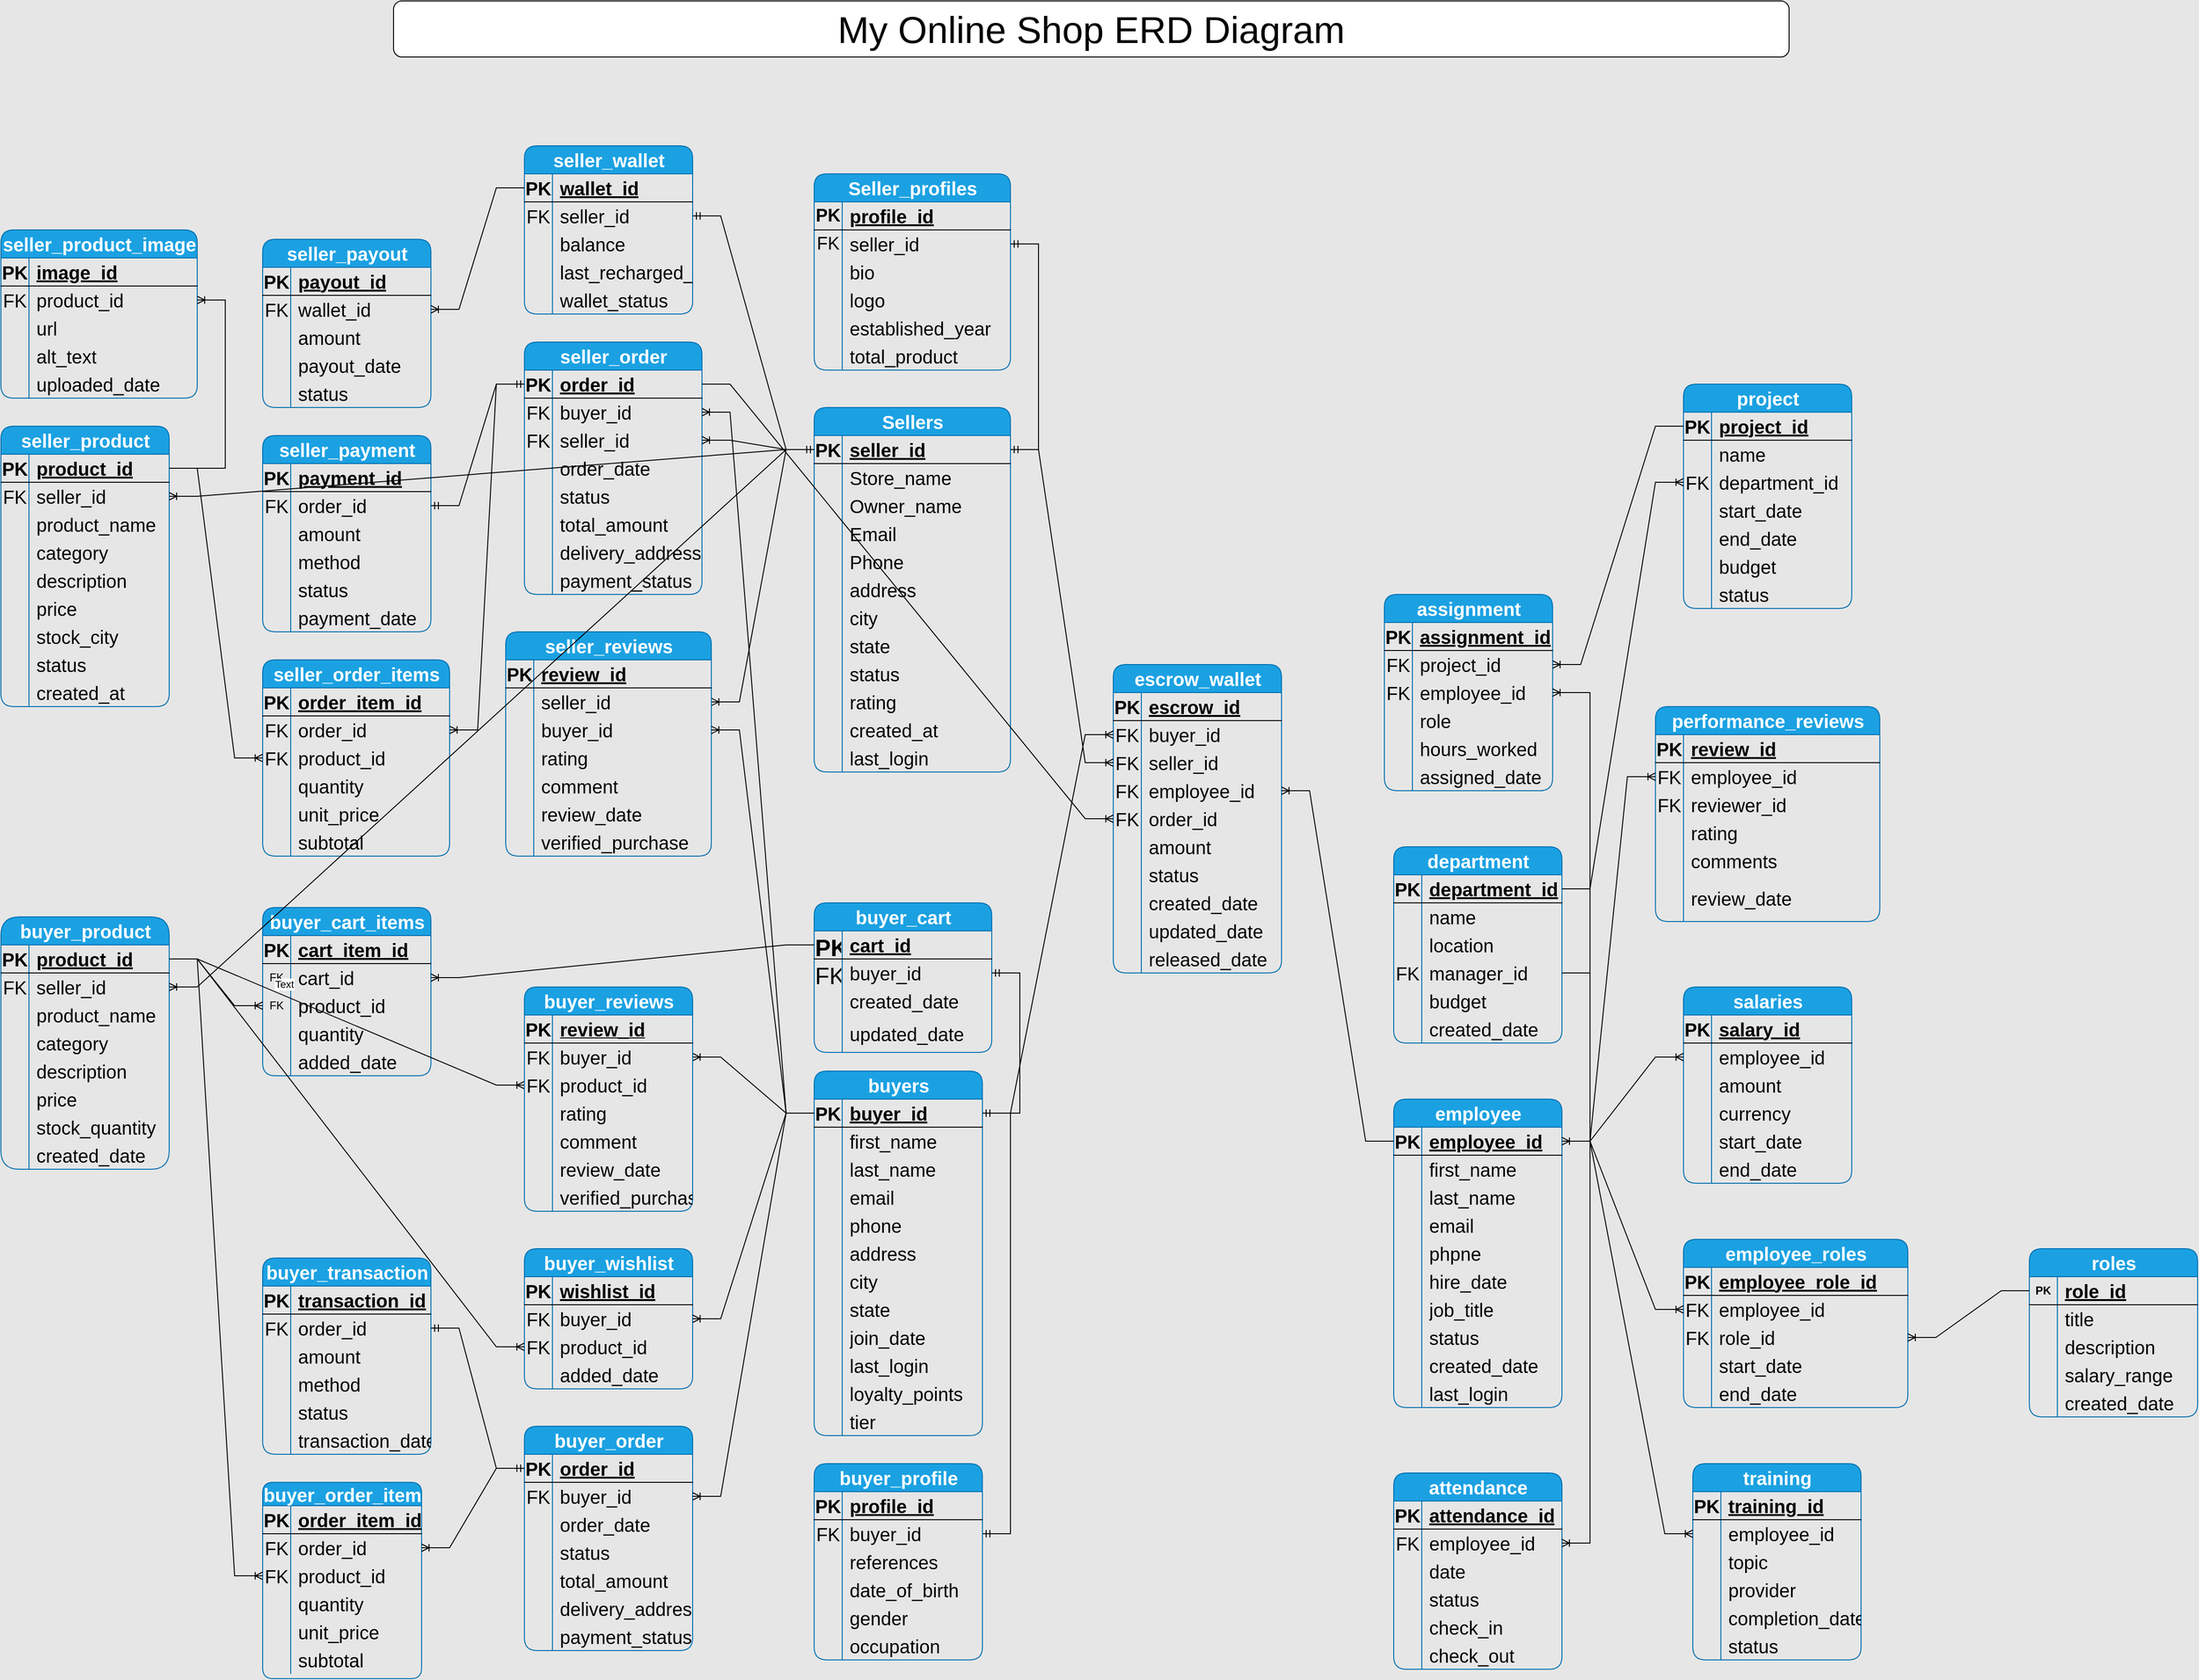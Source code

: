 <mxfile version="28.1.1" pages="2">
  <diagram id="2_0JMUkzHVp9Pgu3jGKr" name="Page-1">
    <mxGraphModel dx="4673" dy="3073" grid="0" gridSize="10" guides="1" tooltips="1" connect="1" arrows="1" fold="1" page="0" pageScale="1" pageWidth="1100" pageHeight="850" background="light-dark(#E6E6E6,#E6E6E6)" math="0" shadow="0">
      <root>
        <mxCell id="0" />
        <mxCell id="1" parent="0" />
        <mxCell id="s5IpDvLyHHaWUV63-8Lq-1" value="Sellers" style="shape=table;startSize=30;container=1;collapsible=1;childLayout=tableLayout;fixedRows=1;rowLines=0;fontStyle=1;align=center;resizeLast=1;html=1;rounded=1;fontSize=20;fillColor=#1ba1e2;fontColor=#ffffff;strokeColor=#006EAF;" parent="1" vertex="1">
          <mxGeometry x="-210" y="-520" width="210" height="390" as="geometry" />
        </mxCell>
        <mxCell id="s5IpDvLyHHaWUV63-8Lq-2" value="" style="shape=tableRow;horizontal=0;startSize=0;swimlaneHead=0;swimlaneBody=0;fillColor=none;collapsible=0;dropTarget=0;points=[[0,0.5],[1,0.5]];portConstraint=eastwest;top=0;left=0;right=0;bottom=1;" parent="s5IpDvLyHHaWUV63-8Lq-1" vertex="1">
          <mxGeometry y="30" width="210" height="30" as="geometry" />
        </mxCell>
        <mxCell id="s5IpDvLyHHaWUV63-8Lq-3" value="PK" style="shape=partialRectangle;connectable=0;fillColor=none;top=0;left=0;bottom=0;right=0;fontStyle=1;overflow=hidden;whiteSpace=wrap;html=1;fontSize=20;" parent="s5IpDvLyHHaWUV63-8Lq-2" vertex="1">
          <mxGeometry width="30" height="30" as="geometry">
            <mxRectangle width="30" height="30" as="alternateBounds" />
          </mxGeometry>
        </mxCell>
        <mxCell id="s5IpDvLyHHaWUV63-8Lq-4" value="seller_id" style="shape=partialRectangle;connectable=0;fillColor=none;top=0;left=0;bottom=0;right=0;align=left;spacingLeft=6;fontStyle=5;overflow=hidden;whiteSpace=wrap;html=1;fontSize=20;" parent="s5IpDvLyHHaWUV63-8Lq-2" vertex="1">
          <mxGeometry x="30" width="180" height="30" as="geometry">
            <mxRectangle width="180" height="30" as="alternateBounds" />
          </mxGeometry>
        </mxCell>
        <mxCell id="s5IpDvLyHHaWUV63-8Lq-5" value="" style="shape=tableRow;horizontal=0;startSize=0;swimlaneHead=0;swimlaneBody=0;fillColor=none;collapsible=0;dropTarget=0;points=[[0,0.5],[1,0.5]];portConstraint=eastwest;top=0;left=0;right=0;bottom=0;" parent="s5IpDvLyHHaWUV63-8Lq-1" vertex="1">
          <mxGeometry y="60" width="210" height="30" as="geometry" />
        </mxCell>
        <mxCell id="s5IpDvLyHHaWUV63-8Lq-6" value="" style="shape=partialRectangle;connectable=0;fillColor=none;top=0;left=0;bottom=0;right=0;editable=1;overflow=hidden;whiteSpace=wrap;html=1;" parent="s5IpDvLyHHaWUV63-8Lq-5" vertex="1">
          <mxGeometry width="30" height="30" as="geometry">
            <mxRectangle width="30" height="30" as="alternateBounds" />
          </mxGeometry>
        </mxCell>
        <mxCell id="s5IpDvLyHHaWUV63-8Lq-7" value="Store_name&amp;nbsp;" style="shape=partialRectangle;connectable=0;fillColor=none;top=0;left=0;bottom=0;right=0;align=left;spacingLeft=6;overflow=hidden;whiteSpace=wrap;html=1;fontSize=20;" parent="s5IpDvLyHHaWUV63-8Lq-5" vertex="1">
          <mxGeometry x="30" width="180" height="30" as="geometry">
            <mxRectangle width="180" height="30" as="alternateBounds" />
          </mxGeometry>
        </mxCell>
        <mxCell id="s5IpDvLyHHaWUV63-8Lq-8" value="" style="shape=tableRow;horizontal=0;startSize=0;swimlaneHead=0;swimlaneBody=0;fillColor=none;collapsible=0;dropTarget=0;points=[[0,0.5],[1,0.5]];portConstraint=eastwest;top=0;left=0;right=0;bottom=0;" parent="s5IpDvLyHHaWUV63-8Lq-1" vertex="1">
          <mxGeometry y="90" width="210" height="30" as="geometry" />
        </mxCell>
        <mxCell id="s5IpDvLyHHaWUV63-8Lq-9" value="" style="shape=partialRectangle;connectable=0;fillColor=none;top=0;left=0;bottom=0;right=0;editable=1;overflow=hidden;whiteSpace=wrap;html=1;" parent="s5IpDvLyHHaWUV63-8Lq-8" vertex="1">
          <mxGeometry width="30" height="30" as="geometry">
            <mxRectangle width="30" height="30" as="alternateBounds" />
          </mxGeometry>
        </mxCell>
        <mxCell id="s5IpDvLyHHaWUV63-8Lq-10" value="Owner_name" style="shape=partialRectangle;connectable=0;fillColor=none;top=0;left=0;bottom=0;right=0;align=left;spacingLeft=6;overflow=hidden;whiteSpace=wrap;html=1;fontSize=20;" parent="s5IpDvLyHHaWUV63-8Lq-8" vertex="1">
          <mxGeometry x="30" width="180" height="30" as="geometry">
            <mxRectangle width="180" height="30" as="alternateBounds" />
          </mxGeometry>
        </mxCell>
        <mxCell id="s5IpDvLyHHaWUV63-8Lq-11" value="" style="shape=tableRow;horizontal=0;startSize=0;swimlaneHead=0;swimlaneBody=0;fillColor=none;collapsible=0;dropTarget=0;points=[[0,0.5],[1,0.5]];portConstraint=eastwest;top=0;left=0;right=0;bottom=0;" parent="s5IpDvLyHHaWUV63-8Lq-1" vertex="1">
          <mxGeometry y="120" width="210" height="30" as="geometry" />
        </mxCell>
        <mxCell id="s5IpDvLyHHaWUV63-8Lq-12" value="" style="shape=partialRectangle;connectable=0;fillColor=none;top=0;left=0;bottom=0;right=0;editable=1;overflow=hidden;whiteSpace=wrap;html=1;" parent="s5IpDvLyHHaWUV63-8Lq-11" vertex="1">
          <mxGeometry width="30" height="30" as="geometry">
            <mxRectangle width="30" height="30" as="alternateBounds" />
          </mxGeometry>
        </mxCell>
        <mxCell id="s5IpDvLyHHaWUV63-8Lq-13" value="&lt;font style=&quot;font-size: 20px;&quot;&gt;Email&lt;/font&gt;" style="shape=partialRectangle;connectable=0;fillColor=none;top=0;left=0;bottom=0;right=0;align=left;spacingLeft=6;overflow=hidden;whiteSpace=wrap;html=1;" parent="s5IpDvLyHHaWUV63-8Lq-11" vertex="1">
          <mxGeometry x="30" width="180" height="30" as="geometry">
            <mxRectangle width="180" height="30" as="alternateBounds" />
          </mxGeometry>
        </mxCell>
        <mxCell id="s5IpDvLyHHaWUV63-8Lq-14" value="" style="shape=tableRow;horizontal=0;startSize=0;swimlaneHead=0;swimlaneBody=0;fillColor=none;collapsible=0;dropTarget=0;points=[[0,0.5],[1,0.5]];portConstraint=eastwest;top=0;left=0;right=0;bottom=0;" parent="s5IpDvLyHHaWUV63-8Lq-1" vertex="1">
          <mxGeometry y="150" width="210" height="30" as="geometry" />
        </mxCell>
        <mxCell id="s5IpDvLyHHaWUV63-8Lq-15" value="" style="shape=partialRectangle;connectable=0;fillColor=none;top=0;left=0;bottom=0;right=0;editable=1;overflow=hidden;whiteSpace=wrap;html=1;" parent="s5IpDvLyHHaWUV63-8Lq-14" vertex="1">
          <mxGeometry width="30" height="30" as="geometry">
            <mxRectangle width="30" height="30" as="alternateBounds" />
          </mxGeometry>
        </mxCell>
        <mxCell id="s5IpDvLyHHaWUV63-8Lq-16" value="&lt;font style=&quot;font-size: 20px;&quot;&gt;Phone&lt;/font&gt;" style="shape=partialRectangle;connectable=0;fillColor=none;top=0;left=0;bottom=0;right=0;align=left;spacingLeft=6;overflow=hidden;whiteSpace=wrap;html=1;" parent="s5IpDvLyHHaWUV63-8Lq-14" vertex="1">
          <mxGeometry x="30" width="180" height="30" as="geometry">
            <mxRectangle width="180" height="30" as="alternateBounds" />
          </mxGeometry>
        </mxCell>
        <mxCell id="s5IpDvLyHHaWUV63-8Lq-17" value="" style="shape=tableRow;horizontal=0;startSize=0;swimlaneHead=0;swimlaneBody=0;fillColor=none;collapsible=0;dropTarget=0;points=[[0,0.5],[1,0.5]];portConstraint=eastwest;top=0;left=0;right=0;bottom=0;" parent="s5IpDvLyHHaWUV63-8Lq-1" vertex="1">
          <mxGeometry y="180" width="210" height="30" as="geometry" />
        </mxCell>
        <mxCell id="s5IpDvLyHHaWUV63-8Lq-18" value="" style="shape=partialRectangle;connectable=0;fillColor=none;top=0;left=0;bottom=0;right=0;editable=1;overflow=hidden;whiteSpace=wrap;html=1;" parent="s5IpDvLyHHaWUV63-8Lq-17" vertex="1">
          <mxGeometry width="30" height="30" as="geometry">
            <mxRectangle width="30" height="30" as="alternateBounds" />
          </mxGeometry>
        </mxCell>
        <mxCell id="s5IpDvLyHHaWUV63-8Lq-19" value="address" style="shape=partialRectangle;connectable=0;fillColor=none;top=0;left=0;bottom=0;right=0;align=left;spacingLeft=6;overflow=hidden;whiteSpace=wrap;html=1;fontSize=20;" parent="s5IpDvLyHHaWUV63-8Lq-17" vertex="1">
          <mxGeometry x="30" width="180" height="30" as="geometry">
            <mxRectangle width="180" height="30" as="alternateBounds" />
          </mxGeometry>
        </mxCell>
        <mxCell id="s5IpDvLyHHaWUV63-8Lq-20" value="" style="shape=tableRow;horizontal=0;startSize=0;swimlaneHead=0;swimlaneBody=0;fillColor=none;collapsible=0;dropTarget=0;points=[[0,0.5],[1,0.5]];portConstraint=eastwest;top=0;left=0;right=0;bottom=0;" parent="s5IpDvLyHHaWUV63-8Lq-1" vertex="1">
          <mxGeometry y="210" width="210" height="30" as="geometry" />
        </mxCell>
        <mxCell id="s5IpDvLyHHaWUV63-8Lq-21" value="" style="shape=partialRectangle;connectable=0;fillColor=none;top=0;left=0;bottom=0;right=0;editable=1;overflow=hidden;whiteSpace=wrap;html=1;" parent="s5IpDvLyHHaWUV63-8Lq-20" vertex="1">
          <mxGeometry width="30" height="30" as="geometry">
            <mxRectangle width="30" height="30" as="alternateBounds" />
          </mxGeometry>
        </mxCell>
        <mxCell id="s5IpDvLyHHaWUV63-8Lq-22" value="city" style="shape=partialRectangle;connectable=0;fillColor=none;top=0;left=0;bottom=0;right=0;align=left;spacingLeft=6;overflow=hidden;whiteSpace=wrap;html=1;fontSize=20;" parent="s5IpDvLyHHaWUV63-8Lq-20" vertex="1">
          <mxGeometry x="30" width="180" height="30" as="geometry">
            <mxRectangle width="180" height="30" as="alternateBounds" />
          </mxGeometry>
        </mxCell>
        <mxCell id="s5IpDvLyHHaWUV63-8Lq-23" value="" style="shape=tableRow;horizontal=0;startSize=0;swimlaneHead=0;swimlaneBody=0;fillColor=none;collapsible=0;dropTarget=0;points=[[0,0.5],[1,0.5]];portConstraint=eastwest;top=0;left=0;right=0;bottom=0;" parent="s5IpDvLyHHaWUV63-8Lq-1" vertex="1">
          <mxGeometry y="240" width="210" height="30" as="geometry" />
        </mxCell>
        <mxCell id="s5IpDvLyHHaWUV63-8Lq-24" value="" style="shape=partialRectangle;connectable=0;fillColor=none;top=0;left=0;bottom=0;right=0;editable=1;overflow=hidden;whiteSpace=wrap;html=1;" parent="s5IpDvLyHHaWUV63-8Lq-23" vertex="1">
          <mxGeometry width="30" height="30" as="geometry">
            <mxRectangle width="30" height="30" as="alternateBounds" />
          </mxGeometry>
        </mxCell>
        <mxCell id="s5IpDvLyHHaWUV63-8Lq-25" value="state" style="shape=partialRectangle;connectable=0;fillColor=none;top=0;left=0;bottom=0;right=0;align=left;spacingLeft=6;overflow=hidden;whiteSpace=wrap;html=1;fontSize=20;" parent="s5IpDvLyHHaWUV63-8Lq-23" vertex="1">
          <mxGeometry x="30" width="180" height="30" as="geometry">
            <mxRectangle width="180" height="30" as="alternateBounds" />
          </mxGeometry>
        </mxCell>
        <mxCell id="s5IpDvLyHHaWUV63-8Lq-26" value="" style="shape=tableRow;horizontal=0;startSize=0;swimlaneHead=0;swimlaneBody=0;fillColor=none;collapsible=0;dropTarget=0;points=[[0,0.5],[1,0.5]];portConstraint=eastwest;top=0;left=0;right=0;bottom=0;" parent="s5IpDvLyHHaWUV63-8Lq-1" vertex="1">
          <mxGeometry y="270" width="210" height="30" as="geometry" />
        </mxCell>
        <mxCell id="s5IpDvLyHHaWUV63-8Lq-27" value="" style="shape=partialRectangle;connectable=0;fillColor=none;top=0;left=0;bottom=0;right=0;editable=1;overflow=hidden;whiteSpace=wrap;html=1;" parent="s5IpDvLyHHaWUV63-8Lq-26" vertex="1">
          <mxGeometry width="30" height="30" as="geometry">
            <mxRectangle width="30" height="30" as="alternateBounds" />
          </mxGeometry>
        </mxCell>
        <mxCell id="s5IpDvLyHHaWUV63-8Lq-28" value="&lt;font style=&quot;font-size: 20px;&quot;&gt;status&lt;/font&gt;" style="shape=partialRectangle;connectable=0;fillColor=none;top=0;left=0;bottom=0;right=0;align=left;spacingLeft=6;overflow=hidden;whiteSpace=wrap;html=1;" parent="s5IpDvLyHHaWUV63-8Lq-26" vertex="1">
          <mxGeometry x="30" width="180" height="30" as="geometry">
            <mxRectangle width="180" height="30" as="alternateBounds" />
          </mxGeometry>
        </mxCell>
        <mxCell id="s5IpDvLyHHaWUV63-8Lq-29" value="" style="shape=tableRow;horizontal=0;startSize=0;swimlaneHead=0;swimlaneBody=0;fillColor=none;collapsible=0;dropTarget=0;points=[[0,0.5],[1,0.5]];portConstraint=eastwest;top=0;left=0;right=0;bottom=0;" parent="s5IpDvLyHHaWUV63-8Lq-1" vertex="1">
          <mxGeometry y="300" width="210" height="30" as="geometry" />
        </mxCell>
        <mxCell id="s5IpDvLyHHaWUV63-8Lq-30" value="" style="shape=partialRectangle;connectable=0;fillColor=none;top=0;left=0;bottom=0;right=0;editable=1;overflow=hidden;whiteSpace=wrap;html=1;" parent="s5IpDvLyHHaWUV63-8Lq-29" vertex="1">
          <mxGeometry width="30" height="30" as="geometry">
            <mxRectangle width="30" height="30" as="alternateBounds" />
          </mxGeometry>
        </mxCell>
        <mxCell id="s5IpDvLyHHaWUV63-8Lq-31" value="rating" style="shape=partialRectangle;connectable=0;fillColor=none;top=0;left=0;bottom=0;right=0;align=left;spacingLeft=6;overflow=hidden;whiteSpace=wrap;html=1;fontSize=20;" parent="s5IpDvLyHHaWUV63-8Lq-29" vertex="1">
          <mxGeometry x="30" width="180" height="30" as="geometry">
            <mxRectangle width="180" height="30" as="alternateBounds" />
          </mxGeometry>
        </mxCell>
        <mxCell id="s5IpDvLyHHaWUV63-8Lq-32" value="" style="shape=tableRow;horizontal=0;startSize=0;swimlaneHead=0;swimlaneBody=0;fillColor=none;collapsible=0;dropTarget=0;points=[[0,0.5],[1,0.5]];portConstraint=eastwest;top=0;left=0;right=0;bottom=0;" parent="s5IpDvLyHHaWUV63-8Lq-1" vertex="1">
          <mxGeometry y="330" width="210" height="30" as="geometry" />
        </mxCell>
        <mxCell id="s5IpDvLyHHaWUV63-8Lq-33" value="" style="shape=partialRectangle;connectable=0;fillColor=none;top=0;left=0;bottom=0;right=0;editable=1;overflow=hidden;whiteSpace=wrap;html=1;" parent="s5IpDvLyHHaWUV63-8Lq-32" vertex="1">
          <mxGeometry width="30" height="30" as="geometry">
            <mxRectangle width="30" height="30" as="alternateBounds" />
          </mxGeometry>
        </mxCell>
        <mxCell id="s5IpDvLyHHaWUV63-8Lq-34" value="&lt;font style=&quot;font-size: 20px;&quot;&gt;created_at&lt;/font&gt;" style="shape=partialRectangle;connectable=0;fillColor=none;top=0;left=0;bottom=0;right=0;align=left;spacingLeft=6;overflow=hidden;whiteSpace=wrap;html=1;" parent="s5IpDvLyHHaWUV63-8Lq-32" vertex="1">
          <mxGeometry x="30" width="180" height="30" as="geometry">
            <mxRectangle width="180" height="30" as="alternateBounds" />
          </mxGeometry>
        </mxCell>
        <mxCell id="s5IpDvLyHHaWUV63-8Lq-35" value="" style="shape=tableRow;horizontal=0;startSize=0;swimlaneHead=0;swimlaneBody=0;fillColor=none;collapsible=0;dropTarget=0;points=[[0,0.5],[1,0.5]];portConstraint=eastwest;top=0;left=0;right=0;bottom=0;" parent="s5IpDvLyHHaWUV63-8Lq-1" vertex="1">
          <mxGeometry y="360" width="210" height="30" as="geometry" />
        </mxCell>
        <mxCell id="s5IpDvLyHHaWUV63-8Lq-36" value="" style="shape=partialRectangle;connectable=0;fillColor=none;top=0;left=0;bottom=0;right=0;editable=1;overflow=hidden;whiteSpace=wrap;html=1;" parent="s5IpDvLyHHaWUV63-8Lq-35" vertex="1">
          <mxGeometry width="30" height="30" as="geometry">
            <mxRectangle width="30" height="30" as="alternateBounds" />
          </mxGeometry>
        </mxCell>
        <mxCell id="s5IpDvLyHHaWUV63-8Lq-37" value="&lt;font style=&quot;font-size: 20px;&quot;&gt;last_login&lt;/font&gt;" style="shape=partialRectangle;connectable=0;fillColor=none;top=0;left=0;bottom=0;right=0;align=left;spacingLeft=6;overflow=hidden;whiteSpace=wrap;html=1;" parent="s5IpDvLyHHaWUV63-8Lq-35" vertex="1">
          <mxGeometry x="30" width="180" height="30" as="geometry">
            <mxRectangle width="180" height="30" as="alternateBounds" />
          </mxGeometry>
        </mxCell>
        <mxCell id="s5IpDvLyHHaWUV63-8Lq-38" value="Seller_profiles" style="shape=table;startSize=30;container=1;collapsible=1;childLayout=tableLayout;fixedRows=1;rowLines=0;fontStyle=1;align=center;resizeLast=1;html=1;rounded=1;fontSize=20;fillColor=#1ba1e2;fontColor=#ffffff;strokeColor=#006EAF;" parent="1" vertex="1">
          <mxGeometry x="-210" y="-770" width="210" height="210" as="geometry" />
        </mxCell>
        <mxCell id="s5IpDvLyHHaWUV63-8Lq-39" value="" style="shape=tableRow;horizontal=0;startSize=0;swimlaneHead=0;swimlaneBody=0;fillColor=none;collapsible=0;dropTarget=0;points=[[0,0.5],[1,0.5]];portConstraint=eastwest;top=0;left=0;right=0;bottom=1;" parent="s5IpDvLyHHaWUV63-8Lq-38" vertex="1">
          <mxGeometry y="30" width="210" height="30" as="geometry" />
        </mxCell>
        <mxCell id="s5IpDvLyHHaWUV63-8Lq-40" value="PK" style="shape=partialRectangle;connectable=0;fillColor=none;top=0;left=0;bottom=0;right=0;fontStyle=1;overflow=hidden;whiteSpace=wrap;html=1;fontSize=19;" parent="s5IpDvLyHHaWUV63-8Lq-39" vertex="1">
          <mxGeometry width="30" height="30" as="geometry">
            <mxRectangle width="30" height="30" as="alternateBounds" />
          </mxGeometry>
        </mxCell>
        <mxCell id="s5IpDvLyHHaWUV63-8Lq-41" value="profile_id" style="shape=partialRectangle;connectable=0;fillColor=none;top=0;left=0;bottom=0;right=0;align=left;spacingLeft=6;fontStyle=5;overflow=hidden;whiteSpace=wrap;html=1;fontSize=20;" parent="s5IpDvLyHHaWUV63-8Lq-39" vertex="1">
          <mxGeometry x="30" width="180" height="30" as="geometry">
            <mxRectangle width="180" height="30" as="alternateBounds" />
          </mxGeometry>
        </mxCell>
        <mxCell id="s5IpDvLyHHaWUV63-8Lq-42" value="" style="shape=tableRow;horizontal=0;startSize=0;swimlaneHead=0;swimlaneBody=0;fillColor=none;collapsible=0;dropTarget=0;points=[[0,0.5],[1,0.5]];portConstraint=eastwest;top=0;left=0;right=0;bottom=0;" parent="s5IpDvLyHHaWUV63-8Lq-38" vertex="1">
          <mxGeometry y="60" width="210" height="30" as="geometry" />
        </mxCell>
        <mxCell id="s5IpDvLyHHaWUV63-8Lq-43" value="&lt;font style=&quot;font-size: 19px;&quot;&gt;FK&lt;/font&gt;" style="shape=partialRectangle;connectable=0;fillColor=none;top=0;left=0;bottom=0;right=0;editable=1;overflow=hidden;whiteSpace=wrap;html=1;" parent="s5IpDvLyHHaWUV63-8Lq-42" vertex="1">
          <mxGeometry width="30" height="30" as="geometry">
            <mxRectangle width="30" height="30" as="alternateBounds" />
          </mxGeometry>
        </mxCell>
        <mxCell id="s5IpDvLyHHaWUV63-8Lq-44" value="&lt;font style=&quot;font-size: 20px;&quot;&gt;seller_id&lt;/font&gt;" style="shape=partialRectangle;connectable=0;fillColor=none;top=0;left=0;bottom=0;right=0;align=left;spacingLeft=6;overflow=hidden;whiteSpace=wrap;html=1;" parent="s5IpDvLyHHaWUV63-8Lq-42" vertex="1">
          <mxGeometry x="30" width="180" height="30" as="geometry">
            <mxRectangle width="180" height="30" as="alternateBounds" />
          </mxGeometry>
        </mxCell>
        <mxCell id="s5IpDvLyHHaWUV63-8Lq-45" value="" style="shape=tableRow;horizontal=0;startSize=0;swimlaneHead=0;swimlaneBody=0;fillColor=none;collapsible=0;dropTarget=0;points=[[0,0.5],[1,0.5]];portConstraint=eastwest;top=0;left=0;right=0;bottom=0;" parent="s5IpDvLyHHaWUV63-8Lq-38" vertex="1">
          <mxGeometry y="90" width="210" height="30" as="geometry" />
        </mxCell>
        <mxCell id="s5IpDvLyHHaWUV63-8Lq-46" value="" style="shape=partialRectangle;connectable=0;fillColor=none;top=0;left=0;bottom=0;right=0;editable=1;overflow=hidden;whiteSpace=wrap;html=1;" parent="s5IpDvLyHHaWUV63-8Lq-45" vertex="1">
          <mxGeometry width="30" height="30" as="geometry">
            <mxRectangle width="30" height="30" as="alternateBounds" />
          </mxGeometry>
        </mxCell>
        <mxCell id="s5IpDvLyHHaWUV63-8Lq-47" value="&lt;font style=&quot;font-size: 20px;&quot;&gt;bio&lt;/font&gt;" style="shape=partialRectangle;connectable=0;fillColor=none;top=0;left=0;bottom=0;right=0;align=left;spacingLeft=6;overflow=hidden;whiteSpace=wrap;html=1;" parent="s5IpDvLyHHaWUV63-8Lq-45" vertex="1">
          <mxGeometry x="30" width="180" height="30" as="geometry">
            <mxRectangle width="180" height="30" as="alternateBounds" />
          </mxGeometry>
        </mxCell>
        <mxCell id="s5IpDvLyHHaWUV63-8Lq-48" value="" style="shape=tableRow;horizontal=0;startSize=0;swimlaneHead=0;swimlaneBody=0;fillColor=none;collapsible=0;dropTarget=0;points=[[0,0.5],[1,0.5]];portConstraint=eastwest;top=0;left=0;right=0;bottom=0;fontSize=20;" parent="s5IpDvLyHHaWUV63-8Lq-38" vertex="1">
          <mxGeometry y="120" width="210" height="30" as="geometry" />
        </mxCell>
        <mxCell id="s5IpDvLyHHaWUV63-8Lq-49" value="" style="shape=partialRectangle;connectable=0;fillColor=none;top=0;left=0;bottom=0;right=0;editable=1;overflow=hidden;whiteSpace=wrap;html=1;" parent="s5IpDvLyHHaWUV63-8Lq-48" vertex="1">
          <mxGeometry width="30" height="30" as="geometry">
            <mxRectangle width="30" height="30" as="alternateBounds" />
          </mxGeometry>
        </mxCell>
        <mxCell id="s5IpDvLyHHaWUV63-8Lq-50" value="&lt;font style=&quot;font-size: 20px;&quot;&gt;logo&lt;/font&gt;" style="shape=partialRectangle;connectable=0;fillColor=none;top=0;left=0;bottom=0;right=0;align=left;spacingLeft=6;overflow=hidden;whiteSpace=wrap;html=1;" parent="s5IpDvLyHHaWUV63-8Lq-48" vertex="1">
          <mxGeometry x="30" width="180" height="30" as="geometry">
            <mxRectangle width="180" height="30" as="alternateBounds" />
          </mxGeometry>
        </mxCell>
        <mxCell id="s5IpDvLyHHaWUV63-8Lq-51" value="" style="shape=tableRow;horizontal=0;startSize=0;swimlaneHead=0;swimlaneBody=0;fillColor=none;collapsible=0;dropTarget=0;points=[[0,0.5],[1,0.5]];portConstraint=eastwest;top=0;left=0;right=0;bottom=0;" parent="s5IpDvLyHHaWUV63-8Lq-38" vertex="1">
          <mxGeometry y="150" width="210" height="30" as="geometry" />
        </mxCell>
        <mxCell id="s5IpDvLyHHaWUV63-8Lq-52" value="" style="shape=partialRectangle;connectable=0;fillColor=none;top=0;left=0;bottom=0;right=0;editable=1;overflow=hidden;whiteSpace=wrap;html=1;" parent="s5IpDvLyHHaWUV63-8Lq-51" vertex="1">
          <mxGeometry width="30" height="30" as="geometry">
            <mxRectangle width="30" height="30" as="alternateBounds" />
          </mxGeometry>
        </mxCell>
        <mxCell id="s5IpDvLyHHaWUV63-8Lq-53" value="&lt;font style=&quot;font-size: 20px;&quot;&gt;established_year&lt;/font&gt;" style="shape=partialRectangle;connectable=0;fillColor=none;top=0;left=0;bottom=0;right=0;align=left;spacingLeft=6;overflow=hidden;whiteSpace=wrap;html=1;" parent="s5IpDvLyHHaWUV63-8Lq-51" vertex="1">
          <mxGeometry x="30" width="180" height="30" as="geometry">
            <mxRectangle width="180" height="30" as="alternateBounds" />
          </mxGeometry>
        </mxCell>
        <mxCell id="s5IpDvLyHHaWUV63-8Lq-54" value="" style="shape=tableRow;horizontal=0;startSize=0;swimlaneHead=0;swimlaneBody=0;fillColor=none;collapsible=0;dropTarget=0;points=[[0,0.5],[1,0.5]];portConstraint=eastwest;top=0;left=0;right=0;bottom=0;" parent="s5IpDvLyHHaWUV63-8Lq-38" vertex="1">
          <mxGeometry y="180" width="210" height="30" as="geometry" />
        </mxCell>
        <mxCell id="s5IpDvLyHHaWUV63-8Lq-55" value="" style="shape=partialRectangle;connectable=0;fillColor=none;top=0;left=0;bottom=0;right=0;editable=1;overflow=hidden;whiteSpace=wrap;html=1;" parent="s5IpDvLyHHaWUV63-8Lq-54" vertex="1">
          <mxGeometry width="30" height="30" as="geometry">
            <mxRectangle width="30" height="30" as="alternateBounds" />
          </mxGeometry>
        </mxCell>
        <mxCell id="s5IpDvLyHHaWUV63-8Lq-56" value="&lt;font style=&quot;font-size: 20px;&quot;&gt;total_product&lt;/font&gt;" style="shape=partialRectangle;connectable=0;fillColor=none;top=0;left=0;bottom=0;right=0;align=left;spacingLeft=6;overflow=hidden;whiteSpace=wrap;html=1;" parent="s5IpDvLyHHaWUV63-8Lq-54" vertex="1">
          <mxGeometry x="30" width="180" height="30" as="geometry">
            <mxRectangle width="180" height="30" as="alternateBounds" />
          </mxGeometry>
        </mxCell>
        <mxCell id="s5IpDvLyHHaWUV63-8Lq-57" value="seller_product" style="shape=table;startSize=30;container=1;collapsible=1;childLayout=tableLayout;fixedRows=1;rowLines=0;fontStyle=1;align=center;resizeLast=1;html=1;rounded=1;fontSize=20;fillColor=#1ba1e2;fontColor=#ffffff;strokeColor=#006EAF;" parent="1" vertex="1">
          <mxGeometry x="-1080" y="-500" width="180" height="300" as="geometry" />
        </mxCell>
        <mxCell id="s5IpDvLyHHaWUV63-8Lq-58" value="" style="shape=tableRow;horizontal=0;startSize=0;swimlaneHead=0;swimlaneBody=0;fillColor=none;collapsible=0;dropTarget=0;points=[[0,0.5],[1,0.5]];portConstraint=eastwest;top=0;left=0;right=0;bottom=1;" parent="s5IpDvLyHHaWUV63-8Lq-57" vertex="1">
          <mxGeometry y="30" width="180" height="30" as="geometry" />
        </mxCell>
        <mxCell id="s5IpDvLyHHaWUV63-8Lq-59" value="PK" style="shape=partialRectangle;connectable=0;fillColor=none;top=0;left=0;bottom=0;right=0;fontStyle=1;overflow=hidden;whiteSpace=wrap;html=1;fontSize=20;" parent="s5IpDvLyHHaWUV63-8Lq-58" vertex="1">
          <mxGeometry width="30" height="30" as="geometry">
            <mxRectangle width="30" height="30" as="alternateBounds" />
          </mxGeometry>
        </mxCell>
        <mxCell id="s5IpDvLyHHaWUV63-8Lq-60" value="product_id" style="shape=partialRectangle;connectable=0;fillColor=none;top=0;left=0;bottom=0;right=0;align=left;spacingLeft=6;fontStyle=5;overflow=hidden;whiteSpace=wrap;html=1;fontSize=20;" parent="s5IpDvLyHHaWUV63-8Lq-58" vertex="1">
          <mxGeometry x="30" width="150" height="30" as="geometry">
            <mxRectangle width="150" height="30" as="alternateBounds" />
          </mxGeometry>
        </mxCell>
        <mxCell id="s5IpDvLyHHaWUV63-8Lq-61" value="" style="shape=tableRow;horizontal=0;startSize=0;swimlaneHead=0;swimlaneBody=0;fillColor=none;collapsible=0;dropTarget=0;points=[[0,0.5],[1,0.5]];portConstraint=eastwest;top=0;left=0;right=0;bottom=0;" parent="s5IpDvLyHHaWUV63-8Lq-57" vertex="1">
          <mxGeometry y="60" width="180" height="30" as="geometry" />
        </mxCell>
        <mxCell id="s5IpDvLyHHaWUV63-8Lq-62" value="FK" style="shape=partialRectangle;connectable=0;fillColor=none;top=0;left=0;bottom=0;right=0;editable=1;overflow=hidden;whiteSpace=wrap;html=1;fontSize=20;" parent="s5IpDvLyHHaWUV63-8Lq-61" vertex="1">
          <mxGeometry width="30" height="30" as="geometry">
            <mxRectangle width="30" height="30" as="alternateBounds" />
          </mxGeometry>
        </mxCell>
        <mxCell id="s5IpDvLyHHaWUV63-8Lq-63" value="seller_id" style="shape=partialRectangle;connectable=0;fillColor=none;top=0;left=0;bottom=0;right=0;align=left;spacingLeft=6;overflow=hidden;whiteSpace=wrap;html=1;fontSize=20;" parent="s5IpDvLyHHaWUV63-8Lq-61" vertex="1">
          <mxGeometry x="30" width="150" height="30" as="geometry">
            <mxRectangle width="150" height="30" as="alternateBounds" />
          </mxGeometry>
        </mxCell>
        <mxCell id="s5IpDvLyHHaWUV63-8Lq-64" value="" style="shape=tableRow;horizontal=0;startSize=0;swimlaneHead=0;swimlaneBody=0;fillColor=none;collapsible=0;dropTarget=0;points=[[0,0.5],[1,0.5]];portConstraint=eastwest;top=0;left=0;right=0;bottom=0;" parent="s5IpDvLyHHaWUV63-8Lq-57" vertex="1">
          <mxGeometry y="90" width="180" height="30" as="geometry" />
        </mxCell>
        <mxCell id="s5IpDvLyHHaWUV63-8Lq-65" value="" style="shape=partialRectangle;connectable=0;fillColor=none;top=0;left=0;bottom=0;right=0;editable=1;overflow=hidden;whiteSpace=wrap;html=1;" parent="s5IpDvLyHHaWUV63-8Lq-64" vertex="1">
          <mxGeometry width="30" height="30" as="geometry">
            <mxRectangle width="30" height="30" as="alternateBounds" />
          </mxGeometry>
        </mxCell>
        <mxCell id="s5IpDvLyHHaWUV63-8Lq-66" value="product_name" style="shape=partialRectangle;connectable=0;fillColor=none;top=0;left=0;bottom=0;right=0;align=left;spacingLeft=6;overflow=hidden;whiteSpace=wrap;html=1;fontSize=20;" parent="s5IpDvLyHHaWUV63-8Lq-64" vertex="1">
          <mxGeometry x="30" width="150" height="30" as="geometry">
            <mxRectangle width="150" height="30" as="alternateBounds" />
          </mxGeometry>
        </mxCell>
        <mxCell id="s5IpDvLyHHaWUV63-8Lq-67" value="" style="shape=tableRow;horizontal=0;startSize=0;swimlaneHead=0;swimlaneBody=0;fillColor=none;collapsible=0;dropTarget=0;points=[[0,0.5],[1,0.5]];portConstraint=eastwest;top=0;left=0;right=0;bottom=0;" parent="s5IpDvLyHHaWUV63-8Lq-57" vertex="1">
          <mxGeometry y="120" width="180" height="30" as="geometry" />
        </mxCell>
        <mxCell id="s5IpDvLyHHaWUV63-8Lq-68" value="" style="shape=partialRectangle;connectable=0;fillColor=none;top=0;left=0;bottom=0;right=0;editable=1;overflow=hidden;whiteSpace=wrap;html=1;" parent="s5IpDvLyHHaWUV63-8Lq-67" vertex="1">
          <mxGeometry width="30" height="30" as="geometry">
            <mxRectangle width="30" height="30" as="alternateBounds" />
          </mxGeometry>
        </mxCell>
        <mxCell id="s5IpDvLyHHaWUV63-8Lq-69" value="category" style="shape=partialRectangle;connectable=0;fillColor=none;top=0;left=0;bottom=0;right=0;align=left;spacingLeft=6;overflow=hidden;whiteSpace=wrap;html=1;fontSize=20;" parent="s5IpDvLyHHaWUV63-8Lq-67" vertex="1">
          <mxGeometry x="30" width="150" height="30" as="geometry">
            <mxRectangle width="150" height="30" as="alternateBounds" />
          </mxGeometry>
        </mxCell>
        <mxCell id="s5IpDvLyHHaWUV63-8Lq-70" value="" style="shape=tableRow;horizontal=0;startSize=0;swimlaneHead=0;swimlaneBody=0;fillColor=none;collapsible=0;dropTarget=0;points=[[0,0.5],[1,0.5]];portConstraint=eastwest;top=0;left=0;right=0;bottom=0;" parent="s5IpDvLyHHaWUV63-8Lq-57" vertex="1">
          <mxGeometry y="150" width="180" height="30" as="geometry" />
        </mxCell>
        <mxCell id="s5IpDvLyHHaWUV63-8Lq-71" value="" style="shape=partialRectangle;connectable=0;fillColor=none;top=0;left=0;bottom=0;right=0;editable=1;overflow=hidden;whiteSpace=wrap;html=1;" parent="s5IpDvLyHHaWUV63-8Lq-70" vertex="1">
          <mxGeometry width="30" height="30" as="geometry">
            <mxRectangle width="30" height="30" as="alternateBounds" />
          </mxGeometry>
        </mxCell>
        <mxCell id="s5IpDvLyHHaWUV63-8Lq-72" value="description" style="shape=partialRectangle;connectable=0;fillColor=none;top=0;left=0;bottom=0;right=0;align=left;spacingLeft=6;overflow=hidden;whiteSpace=wrap;html=1;fontSize=20;" parent="s5IpDvLyHHaWUV63-8Lq-70" vertex="1">
          <mxGeometry x="30" width="150" height="30" as="geometry">
            <mxRectangle width="150" height="30" as="alternateBounds" />
          </mxGeometry>
        </mxCell>
        <mxCell id="s5IpDvLyHHaWUV63-8Lq-73" value="" style="shape=tableRow;horizontal=0;startSize=0;swimlaneHead=0;swimlaneBody=0;fillColor=none;collapsible=0;dropTarget=0;points=[[0,0.5],[1,0.5]];portConstraint=eastwest;top=0;left=0;right=0;bottom=0;" parent="s5IpDvLyHHaWUV63-8Lq-57" vertex="1">
          <mxGeometry y="180" width="180" height="30" as="geometry" />
        </mxCell>
        <mxCell id="s5IpDvLyHHaWUV63-8Lq-74" value="" style="shape=partialRectangle;connectable=0;fillColor=none;top=0;left=0;bottom=0;right=0;editable=1;overflow=hidden;whiteSpace=wrap;html=1;" parent="s5IpDvLyHHaWUV63-8Lq-73" vertex="1">
          <mxGeometry width="30" height="30" as="geometry">
            <mxRectangle width="30" height="30" as="alternateBounds" />
          </mxGeometry>
        </mxCell>
        <mxCell id="s5IpDvLyHHaWUV63-8Lq-75" value="price" style="shape=partialRectangle;connectable=0;fillColor=none;top=0;left=0;bottom=0;right=0;align=left;spacingLeft=6;overflow=hidden;whiteSpace=wrap;html=1;fontSize=20;" parent="s5IpDvLyHHaWUV63-8Lq-73" vertex="1">
          <mxGeometry x="30" width="150" height="30" as="geometry">
            <mxRectangle width="150" height="30" as="alternateBounds" />
          </mxGeometry>
        </mxCell>
        <mxCell id="s5IpDvLyHHaWUV63-8Lq-76" value="" style="shape=tableRow;horizontal=0;startSize=0;swimlaneHead=0;swimlaneBody=0;fillColor=none;collapsible=0;dropTarget=0;points=[[0,0.5],[1,0.5]];portConstraint=eastwest;top=0;left=0;right=0;bottom=0;" parent="s5IpDvLyHHaWUV63-8Lq-57" vertex="1">
          <mxGeometry y="210" width="180" height="30" as="geometry" />
        </mxCell>
        <mxCell id="s5IpDvLyHHaWUV63-8Lq-77" value="" style="shape=partialRectangle;connectable=0;fillColor=none;top=0;left=0;bottom=0;right=0;editable=1;overflow=hidden;whiteSpace=wrap;html=1;" parent="s5IpDvLyHHaWUV63-8Lq-76" vertex="1">
          <mxGeometry width="30" height="30" as="geometry">
            <mxRectangle width="30" height="30" as="alternateBounds" />
          </mxGeometry>
        </mxCell>
        <mxCell id="s5IpDvLyHHaWUV63-8Lq-78" value="&lt;font style=&quot;font-size: 20px;&quot;&gt;stock_city&lt;/font&gt;" style="shape=partialRectangle;connectable=0;fillColor=none;top=0;left=0;bottom=0;right=0;align=left;spacingLeft=6;overflow=hidden;whiteSpace=wrap;html=1;" parent="s5IpDvLyHHaWUV63-8Lq-76" vertex="1">
          <mxGeometry x="30" width="150" height="30" as="geometry">
            <mxRectangle width="150" height="30" as="alternateBounds" />
          </mxGeometry>
        </mxCell>
        <mxCell id="s5IpDvLyHHaWUV63-8Lq-79" value="" style="shape=tableRow;horizontal=0;startSize=0;swimlaneHead=0;swimlaneBody=0;fillColor=none;collapsible=0;dropTarget=0;points=[[0,0.5],[1,0.5]];portConstraint=eastwest;top=0;left=0;right=0;bottom=0;" parent="s5IpDvLyHHaWUV63-8Lq-57" vertex="1">
          <mxGeometry y="240" width="180" height="30" as="geometry" />
        </mxCell>
        <mxCell id="s5IpDvLyHHaWUV63-8Lq-80" value="" style="shape=partialRectangle;connectable=0;fillColor=none;top=0;left=0;bottom=0;right=0;editable=1;overflow=hidden;whiteSpace=wrap;html=1;" parent="s5IpDvLyHHaWUV63-8Lq-79" vertex="1">
          <mxGeometry width="30" height="30" as="geometry">
            <mxRectangle width="30" height="30" as="alternateBounds" />
          </mxGeometry>
        </mxCell>
        <mxCell id="s5IpDvLyHHaWUV63-8Lq-81" value="status" style="shape=partialRectangle;connectable=0;fillColor=none;top=0;left=0;bottom=0;right=0;align=left;spacingLeft=6;overflow=hidden;whiteSpace=wrap;html=1;fontSize=20;" parent="s5IpDvLyHHaWUV63-8Lq-79" vertex="1">
          <mxGeometry x="30" width="150" height="30" as="geometry">
            <mxRectangle width="150" height="30" as="alternateBounds" />
          </mxGeometry>
        </mxCell>
        <mxCell id="s5IpDvLyHHaWUV63-8Lq-82" value="" style="shape=tableRow;horizontal=0;startSize=0;swimlaneHead=0;swimlaneBody=0;fillColor=none;collapsible=0;dropTarget=0;points=[[0,0.5],[1,0.5]];portConstraint=eastwest;top=0;left=0;right=0;bottom=0;" parent="s5IpDvLyHHaWUV63-8Lq-57" vertex="1">
          <mxGeometry y="270" width="180" height="30" as="geometry" />
        </mxCell>
        <mxCell id="s5IpDvLyHHaWUV63-8Lq-83" value="" style="shape=partialRectangle;connectable=0;fillColor=none;top=0;left=0;bottom=0;right=0;editable=1;overflow=hidden;whiteSpace=wrap;html=1;" parent="s5IpDvLyHHaWUV63-8Lq-82" vertex="1">
          <mxGeometry width="30" height="30" as="geometry">
            <mxRectangle width="30" height="30" as="alternateBounds" />
          </mxGeometry>
        </mxCell>
        <mxCell id="s5IpDvLyHHaWUV63-8Lq-84" value="created_at" style="shape=partialRectangle;connectable=0;fillColor=none;top=0;left=0;bottom=0;right=0;align=left;spacingLeft=6;overflow=hidden;whiteSpace=wrap;html=1;fontSize=20;" parent="s5IpDvLyHHaWUV63-8Lq-82" vertex="1">
          <mxGeometry x="30" width="150" height="30" as="geometry">
            <mxRectangle width="150" height="30" as="alternateBounds" />
          </mxGeometry>
        </mxCell>
        <mxCell id="s5IpDvLyHHaWUV63-8Lq-85" value="performance_reviews" style="shape=table;startSize=30;container=1;collapsible=1;childLayout=tableLayout;fixedRows=1;rowLines=0;fontStyle=1;align=center;resizeLast=1;html=1;fontSize=20;rounded=1;fillColor=#1ba1e2;fontColor=#ffffff;strokeColor=#006EAF;" parent="1" vertex="1">
          <mxGeometry x="690" y="-200" width="240" height="230" as="geometry" />
        </mxCell>
        <mxCell id="s5IpDvLyHHaWUV63-8Lq-86" value="" style="shape=tableRow;horizontal=0;startSize=0;swimlaneHead=0;swimlaneBody=0;fillColor=none;collapsible=0;dropTarget=0;points=[[0,0.5],[1,0.5]];portConstraint=eastwest;top=0;left=0;right=0;bottom=1;" parent="s5IpDvLyHHaWUV63-8Lq-85" vertex="1">
          <mxGeometry y="30" width="240" height="30" as="geometry" />
        </mxCell>
        <mxCell id="s5IpDvLyHHaWUV63-8Lq-87" value="PK" style="shape=partialRectangle;connectable=0;fillColor=none;top=0;left=0;bottom=0;right=0;fontStyle=1;overflow=hidden;whiteSpace=wrap;html=1;fontSize=20;" parent="s5IpDvLyHHaWUV63-8Lq-86" vertex="1">
          <mxGeometry width="30" height="30" as="geometry">
            <mxRectangle width="30" height="30" as="alternateBounds" />
          </mxGeometry>
        </mxCell>
        <mxCell id="s5IpDvLyHHaWUV63-8Lq-88" value="review_id" style="shape=partialRectangle;connectable=0;fillColor=none;top=0;left=0;bottom=0;right=0;align=left;spacingLeft=6;fontStyle=5;overflow=hidden;whiteSpace=wrap;html=1;fontSize=20;" parent="s5IpDvLyHHaWUV63-8Lq-86" vertex="1">
          <mxGeometry x="30" width="210" height="30" as="geometry">
            <mxRectangle width="210" height="30" as="alternateBounds" />
          </mxGeometry>
        </mxCell>
        <mxCell id="s5IpDvLyHHaWUV63-8Lq-89" value="" style="shape=tableRow;horizontal=0;startSize=0;swimlaneHead=0;swimlaneBody=0;fillColor=none;collapsible=0;dropTarget=0;points=[[0,0.5],[1,0.5]];portConstraint=eastwest;top=0;left=0;right=0;bottom=0;" parent="s5IpDvLyHHaWUV63-8Lq-85" vertex="1">
          <mxGeometry y="60" width="240" height="30" as="geometry" />
        </mxCell>
        <mxCell id="s5IpDvLyHHaWUV63-8Lq-90" value="FK" style="shape=partialRectangle;connectable=0;fillColor=none;top=0;left=0;bottom=0;right=0;editable=1;overflow=hidden;whiteSpace=wrap;html=1;fontSize=20;" parent="s5IpDvLyHHaWUV63-8Lq-89" vertex="1">
          <mxGeometry width="30" height="30" as="geometry">
            <mxRectangle width="30" height="30" as="alternateBounds" />
          </mxGeometry>
        </mxCell>
        <mxCell id="s5IpDvLyHHaWUV63-8Lq-91" value="employee_id" style="shape=partialRectangle;connectable=0;fillColor=none;top=0;left=0;bottom=0;right=0;align=left;spacingLeft=6;overflow=hidden;whiteSpace=wrap;html=1;fontSize=20;" parent="s5IpDvLyHHaWUV63-8Lq-89" vertex="1">
          <mxGeometry x="30" width="210" height="30" as="geometry">
            <mxRectangle width="210" height="30" as="alternateBounds" />
          </mxGeometry>
        </mxCell>
        <mxCell id="s5IpDvLyHHaWUV63-8Lq-92" value="" style="shape=tableRow;horizontal=0;startSize=0;swimlaneHead=0;swimlaneBody=0;fillColor=none;collapsible=0;dropTarget=0;points=[[0,0.5],[1,0.5]];portConstraint=eastwest;top=0;left=0;right=0;bottom=0;" parent="s5IpDvLyHHaWUV63-8Lq-85" vertex="1">
          <mxGeometry y="90" width="240" height="30" as="geometry" />
        </mxCell>
        <mxCell id="s5IpDvLyHHaWUV63-8Lq-93" value="FK" style="shape=partialRectangle;connectable=0;fillColor=none;top=0;left=0;bottom=0;right=0;editable=1;overflow=hidden;whiteSpace=wrap;html=1;fontSize=20;" parent="s5IpDvLyHHaWUV63-8Lq-92" vertex="1">
          <mxGeometry width="30" height="30" as="geometry">
            <mxRectangle width="30" height="30" as="alternateBounds" />
          </mxGeometry>
        </mxCell>
        <mxCell id="s5IpDvLyHHaWUV63-8Lq-94" value="reviewer_id" style="shape=partialRectangle;connectable=0;fillColor=none;top=0;left=0;bottom=0;right=0;align=left;spacingLeft=6;overflow=hidden;whiteSpace=wrap;html=1;fontSize=20;" parent="s5IpDvLyHHaWUV63-8Lq-92" vertex="1">
          <mxGeometry x="30" width="210" height="30" as="geometry">
            <mxRectangle width="210" height="30" as="alternateBounds" />
          </mxGeometry>
        </mxCell>
        <mxCell id="s5IpDvLyHHaWUV63-8Lq-95" value="" style="shape=tableRow;horizontal=0;startSize=0;swimlaneHead=0;swimlaneBody=0;fillColor=none;collapsible=0;dropTarget=0;points=[[0,0.5],[1,0.5]];portConstraint=eastwest;top=0;left=0;right=0;bottom=0;" parent="s5IpDvLyHHaWUV63-8Lq-85" vertex="1">
          <mxGeometry y="120" width="240" height="30" as="geometry" />
        </mxCell>
        <mxCell id="s5IpDvLyHHaWUV63-8Lq-96" value="" style="shape=partialRectangle;connectable=0;fillColor=none;top=0;left=0;bottom=0;right=0;editable=1;overflow=hidden;whiteSpace=wrap;html=1;" parent="s5IpDvLyHHaWUV63-8Lq-95" vertex="1">
          <mxGeometry width="30" height="30" as="geometry">
            <mxRectangle width="30" height="30" as="alternateBounds" />
          </mxGeometry>
        </mxCell>
        <mxCell id="s5IpDvLyHHaWUV63-8Lq-97" value="rating" style="shape=partialRectangle;connectable=0;fillColor=none;top=0;left=0;bottom=0;right=0;align=left;spacingLeft=6;overflow=hidden;whiteSpace=wrap;html=1;fontSize=20;" parent="s5IpDvLyHHaWUV63-8Lq-95" vertex="1">
          <mxGeometry x="30" width="210" height="30" as="geometry">
            <mxRectangle width="210" height="30" as="alternateBounds" />
          </mxGeometry>
        </mxCell>
        <mxCell id="s5IpDvLyHHaWUV63-8Lq-476" value="" style="shape=tableRow;horizontal=0;startSize=0;swimlaneHead=0;swimlaneBody=0;fillColor=none;collapsible=0;dropTarget=0;points=[[0,0.5],[1,0.5]];portConstraint=eastwest;top=0;left=0;right=0;bottom=0;" parent="s5IpDvLyHHaWUV63-8Lq-85" vertex="1">
          <mxGeometry y="150" width="240" height="30" as="geometry" />
        </mxCell>
        <mxCell id="s5IpDvLyHHaWUV63-8Lq-477" value="" style="shape=partialRectangle;connectable=0;fillColor=none;top=0;left=0;bottom=0;right=0;editable=1;overflow=hidden;whiteSpace=wrap;html=1;" parent="s5IpDvLyHHaWUV63-8Lq-476" vertex="1">
          <mxGeometry width="30" height="30" as="geometry">
            <mxRectangle width="30" height="30" as="alternateBounds" />
          </mxGeometry>
        </mxCell>
        <mxCell id="s5IpDvLyHHaWUV63-8Lq-478" value="comments" style="shape=partialRectangle;connectable=0;fillColor=none;top=0;left=0;bottom=0;right=0;align=left;spacingLeft=6;overflow=hidden;whiteSpace=wrap;html=1;fontSize=20;" parent="s5IpDvLyHHaWUV63-8Lq-476" vertex="1">
          <mxGeometry x="30" width="210" height="30" as="geometry">
            <mxRectangle width="210" height="30" as="alternateBounds" />
          </mxGeometry>
        </mxCell>
        <mxCell id="s5IpDvLyHHaWUV63-8Lq-479" value="" style="shape=tableRow;horizontal=0;startSize=0;swimlaneHead=0;swimlaneBody=0;fillColor=none;collapsible=0;dropTarget=0;points=[[0,0.5],[1,0.5]];portConstraint=eastwest;top=0;left=0;right=0;bottom=0;" parent="s5IpDvLyHHaWUV63-8Lq-85" vertex="1">
          <mxGeometry y="180" width="240" height="50" as="geometry" />
        </mxCell>
        <mxCell id="s5IpDvLyHHaWUV63-8Lq-480" value="" style="shape=partialRectangle;connectable=0;fillColor=none;top=0;left=0;bottom=0;right=0;editable=1;overflow=hidden;whiteSpace=wrap;html=1;" parent="s5IpDvLyHHaWUV63-8Lq-479" vertex="1">
          <mxGeometry width="30" height="50" as="geometry">
            <mxRectangle width="30" height="50" as="alternateBounds" />
          </mxGeometry>
        </mxCell>
        <mxCell id="s5IpDvLyHHaWUV63-8Lq-481" value="review_date" style="shape=partialRectangle;connectable=0;fillColor=none;top=0;left=0;bottom=0;right=0;align=left;spacingLeft=6;overflow=hidden;whiteSpace=wrap;html=1;fontSize=20;" parent="s5IpDvLyHHaWUV63-8Lq-479" vertex="1">
          <mxGeometry x="30" width="210" height="50" as="geometry">
            <mxRectangle width="210" height="50" as="alternateBounds" />
          </mxGeometry>
        </mxCell>
        <mxCell id="s5IpDvLyHHaWUV63-8Lq-98" value="buyer_transaction" style="shape=table;startSize=30;container=1;collapsible=1;childLayout=tableLayout;fixedRows=1;rowLines=0;fontStyle=1;align=center;resizeLast=1;html=1;rounded=1;fontSize=20;fillColor=#1ba1e2;fontColor=#ffffff;strokeColor=#006EAF;" parent="1" vertex="1">
          <mxGeometry x="-800" y="390" width="180" height="210" as="geometry" />
        </mxCell>
        <mxCell id="s5IpDvLyHHaWUV63-8Lq-99" value="" style="shape=tableRow;horizontal=0;startSize=0;swimlaneHead=0;swimlaneBody=0;fillColor=none;collapsible=0;dropTarget=0;points=[[0,0.5],[1,0.5]];portConstraint=eastwest;top=0;left=0;right=0;bottom=1;" parent="s5IpDvLyHHaWUV63-8Lq-98" vertex="1">
          <mxGeometry y="30" width="180" height="30" as="geometry" />
        </mxCell>
        <mxCell id="s5IpDvLyHHaWUV63-8Lq-100" value="PK" style="shape=partialRectangle;connectable=0;fillColor=none;top=0;left=0;bottom=0;right=0;fontStyle=1;overflow=hidden;whiteSpace=wrap;html=1;fontSize=20;" parent="s5IpDvLyHHaWUV63-8Lq-99" vertex="1">
          <mxGeometry width="30" height="30" as="geometry">
            <mxRectangle width="30" height="30" as="alternateBounds" />
          </mxGeometry>
        </mxCell>
        <mxCell id="s5IpDvLyHHaWUV63-8Lq-101" value="transaction_id" style="shape=partialRectangle;connectable=0;fillColor=none;top=0;left=0;bottom=0;right=0;align=left;spacingLeft=6;fontStyle=5;overflow=hidden;whiteSpace=wrap;html=1;fontSize=20;" parent="s5IpDvLyHHaWUV63-8Lq-99" vertex="1">
          <mxGeometry x="30" width="150" height="30" as="geometry">
            <mxRectangle width="150" height="30" as="alternateBounds" />
          </mxGeometry>
        </mxCell>
        <mxCell id="s5IpDvLyHHaWUV63-8Lq-102" value="" style="shape=tableRow;horizontal=0;startSize=0;swimlaneHead=0;swimlaneBody=0;fillColor=none;collapsible=0;dropTarget=0;points=[[0,0.5],[1,0.5]];portConstraint=eastwest;top=0;left=0;right=0;bottom=0;" parent="s5IpDvLyHHaWUV63-8Lq-98" vertex="1">
          <mxGeometry y="60" width="180" height="30" as="geometry" />
        </mxCell>
        <mxCell id="s5IpDvLyHHaWUV63-8Lq-103" value="FK" style="shape=partialRectangle;connectable=0;fillColor=none;top=0;left=0;bottom=0;right=0;editable=1;overflow=hidden;whiteSpace=wrap;html=1;fontSize=20;" parent="s5IpDvLyHHaWUV63-8Lq-102" vertex="1">
          <mxGeometry width="30" height="30" as="geometry">
            <mxRectangle width="30" height="30" as="alternateBounds" />
          </mxGeometry>
        </mxCell>
        <mxCell id="s5IpDvLyHHaWUV63-8Lq-104" value="order_id" style="shape=partialRectangle;connectable=0;fillColor=none;top=0;left=0;bottom=0;right=0;align=left;spacingLeft=6;overflow=hidden;whiteSpace=wrap;html=1;fontSize=20;" parent="s5IpDvLyHHaWUV63-8Lq-102" vertex="1">
          <mxGeometry x="30" width="150" height="30" as="geometry">
            <mxRectangle width="150" height="30" as="alternateBounds" />
          </mxGeometry>
        </mxCell>
        <mxCell id="s5IpDvLyHHaWUV63-8Lq-105" value="" style="shape=tableRow;horizontal=0;startSize=0;swimlaneHead=0;swimlaneBody=0;fillColor=none;collapsible=0;dropTarget=0;points=[[0,0.5],[1,0.5]];portConstraint=eastwest;top=0;left=0;right=0;bottom=0;" parent="s5IpDvLyHHaWUV63-8Lq-98" vertex="1">
          <mxGeometry y="90" width="180" height="30" as="geometry" />
        </mxCell>
        <mxCell id="s5IpDvLyHHaWUV63-8Lq-106" value="" style="shape=partialRectangle;connectable=0;fillColor=none;top=0;left=0;bottom=0;right=0;editable=1;overflow=hidden;whiteSpace=wrap;html=1;" parent="s5IpDvLyHHaWUV63-8Lq-105" vertex="1">
          <mxGeometry width="30" height="30" as="geometry">
            <mxRectangle width="30" height="30" as="alternateBounds" />
          </mxGeometry>
        </mxCell>
        <mxCell id="s5IpDvLyHHaWUV63-8Lq-107" value="amount" style="shape=partialRectangle;connectable=0;fillColor=none;top=0;left=0;bottom=0;right=0;align=left;spacingLeft=6;overflow=hidden;whiteSpace=wrap;html=1;fontSize=20;" parent="s5IpDvLyHHaWUV63-8Lq-105" vertex="1">
          <mxGeometry x="30" width="150" height="30" as="geometry">
            <mxRectangle width="150" height="30" as="alternateBounds" />
          </mxGeometry>
        </mxCell>
        <mxCell id="s5IpDvLyHHaWUV63-8Lq-108" value="" style="shape=tableRow;horizontal=0;startSize=0;swimlaneHead=0;swimlaneBody=0;fillColor=none;collapsible=0;dropTarget=0;points=[[0,0.5],[1,0.5]];portConstraint=eastwest;top=0;left=0;right=0;bottom=0;" parent="s5IpDvLyHHaWUV63-8Lq-98" vertex="1">
          <mxGeometry y="120" width="180" height="30" as="geometry" />
        </mxCell>
        <mxCell id="s5IpDvLyHHaWUV63-8Lq-109" value="" style="shape=partialRectangle;connectable=0;fillColor=none;top=0;left=0;bottom=0;right=0;editable=1;overflow=hidden;whiteSpace=wrap;html=1;" parent="s5IpDvLyHHaWUV63-8Lq-108" vertex="1">
          <mxGeometry width="30" height="30" as="geometry">
            <mxRectangle width="30" height="30" as="alternateBounds" />
          </mxGeometry>
        </mxCell>
        <mxCell id="s5IpDvLyHHaWUV63-8Lq-110" value="method" style="shape=partialRectangle;connectable=0;fillColor=none;top=0;left=0;bottom=0;right=0;align=left;spacingLeft=6;overflow=hidden;whiteSpace=wrap;html=1;fontSize=20;" parent="s5IpDvLyHHaWUV63-8Lq-108" vertex="1">
          <mxGeometry x="30" width="150" height="30" as="geometry">
            <mxRectangle width="150" height="30" as="alternateBounds" />
          </mxGeometry>
        </mxCell>
        <mxCell id="s5IpDvLyHHaWUV63-8Lq-598" value="" style="shape=tableRow;horizontal=0;startSize=0;swimlaneHead=0;swimlaneBody=0;fillColor=none;collapsible=0;dropTarget=0;points=[[0,0.5],[1,0.5]];portConstraint=eastwest;top=0;left=0;right=0;bottom=0;" parent="s5IpDvLyHHaWUV63-8Lq-98" vertex="1">
          <mxGeometry y="150" width="180" height="30" as="geometry" />
        </mxCell>
        <mxCell id="s5IpDvLyHHaWUV63-8Lq-599" value="" style="shape=partialRectangle;connectable=0;fillColor=none;top=0;left=0;bottom=0;right=0;editable=1;overflow=hidden;whiteSpace=wrap;html=1;" parent="s5IpDvLyHHaWUV63-8Lq-598" vertex="1">
          <mxGeometry width="30" height="30" as="geometry">
            <mxRectangle width="30" height="30" as="alternateBounds" />
          </mxGeometry>
        </mxCell>
        <mxCell id="s5IpDvLyHHaWUV63-8Lq-600" value="status" style="shape=partialRectangle;connectable=0;fillColor=none;top=0;left=0;bottom=0;right=0;align=left;spacingLeft=6;overflow=hidden;whiteSpace=wrap;html=1;fontSize=20;" parent="s5IpDvLyHHaWUV63-8Lq-598" vertex="1">
          <mxGeometry x="30" width="150" height="30" as="geometry">
            <mxRectangle width="150" height="30" as="alternateBounds" />
          </mxGeometry>
        </mxCell>
        <mxCell id="s5IpDvLyHHaWUV63-8Lq-601" value="" style="shape=tableRow;horizontal=0;startSize=0;swimlaneHead=0;swimlaneBody=0;fillColor=none;collapsible=0;dropTarget=0;points=[[0,0.5],[1,0.5]];portConstraint=eastwest;top=0;left=0;right=0;bottom=0;" parent="s5IpDvLyHHaWUV63-8Lq-98" vertex="1">
          <mxGeometry y="180" width="180" height="30" as="geometry" />
        </mxCell>
        <mxCell id="s5IpDvLyHHaWUV63-8Lq-602" value="" style="shape=partialRectangle;connectable=0;fillColor=none;top=0;left=0;bottom=0;right=0;editable=1;overflow=hidden;whiteSpace=wrap;html=1;" parent="s5IpDvLyHHaWUV63-8Lq-601" vertex="1">
          <mxGeometry width="30" height="30" as="geometry">
            <mxRectangle width="30" height="30" as="alternateBounds" />
          </mxGeometry>
        </mxCell>
        <mxCell id="s5IpDvLyHHaWUV63-8Lq-603" value="transaction_date" style="shape=partialRectangle;connectable=0;fillColor=none;top=0;left=0;bottom=0;right=0;align=left;spacingLeft=6;overflow=hidden;whiteSpace=wrap;html=1;fontSize=20;" parent="s5IpDvLyHHaWUV63-8Lq-601" vertex="1">
          <mxGeometry x="30" width="150" height="30" as="geometry">
            <mxRectangle width="150" height="30" as="alternateBounds" />
          </mxGeometry>
        </mxCell>
        <mxCell id="s5IpDvLyHHaWUV63-8Lq-111" value="attendance" style="shape=table;startSize=30;container=1;collapsible=1;childLayout=tableLayout;fixedRows=1;rowLines=0;fontStyle=1;align=center;resizeLast=1;html=1;fontSize=20;rounded=1;fillColor=#1ba1e2;fontColor=#ffffff;strokeColor=#006EAF;" parent="1" vertex="1">
          <mxGeometry x="410" y="620" width="180" height="210" as="geometry" />
        </mxCell>
        <mxCell id="s5IpDvLyHHaWUV63-8Lq-112" value="" style="shape=tableRow;horizontal=0;startSize=0;swimlaneHead=0;swimlaneBody=0;fillColor=none;collapsible=0;dropTarget=0;points=[[0,0.5],[1,0.5]];portConstraint=eastwest;top=0;left=0;right=0;bottom=1;" parent="s5IpDvLyHHaWUV63-8Lq-111" vertex="1">
          <mxGeometry y="30" width="180" height="30" as="geometry" />
        </mxCell>
        <mxCell id="s5IpDvLyHHaWUV63-8Lq-113" value="PK" style="shape=partialRectangle;connectable=0;fillColor=none;top=0;left=0;bottom=0;right=0;fontStyle=1;overflow=hidden;whiteSpace=wrap;html=1;fontSize=20;" parent="s5IpDvLyHHaWUV63-8Lq-112" vertex="1">
          <mxGeometry width="30" height="30" as="geometry">
            <mxRectangle width="30" height="30" as="alternateBounds" />
          </mxGeometry>
        </mxCell>
        <mxCell id="s5IpDvLyHHaWUV63-8Lq-114" value="attendance_id" style="shape=partialRectangle;connectable=0;fillColor=none;top=0;left=0;bottom=0;right=0;align=left;spacingLeft=6;fontStyle=5;overflow=hidden;whiteSpace=wrap;html=1;fontSize=20;" parent="s5IpDvLyHHaWUV63-8Lq-112" vertex="1">
          <mxGeometry x="30" width="150" height="30" as="geometry">
            <mxRectangle width="150" height="30" as="alternateBounds" />
          </mxGeometry>
        </mxCell>
        <mxCell id="s5IpDvLyHHaWUV63-8Lq-115" value="" style="shape=tableRow;horizontal=0;startSize=0;swimlaneHead=0;swimlaneBody=0;fillColor=none;collapsible=0;dropTarget=0;points=[[0,0.5],[1,0.5]];portConstraint=eastwest;top=0;left=0;right=0;bottom=0;" parent="s5IpDvLyHHaWUV63-8Lq-111" vertex="1">
          <mxGeometry y="60" width="180" height="30" as="geometry" />
        </mxCell>
        <mxCell id="s5IpDvLyHHaWUV63-8Lq-116" value="FK" style="shape=partialRectangle;connectable=0;fillColor=none;top=0;left=0;bottom=0;right=0;editable=1;overflow=hidden;whiteSpace=wrap;html=1;fontSize=20;" parent="s5IpDvLyHHaWUV63-8Lq-115" vertex="1">
          <mxGeometry width="30" height="30" as="geometry">
            <mxRectangle width="30" height="30" as="alternateBounds" />
          </mxGeometry>
        </mxCell>
        <mxCell id="s5IpDvLyHHaWUV63-8Lq-117" value="employee_id" style="shape=partialRectangle;connectable=0;fillColor=none;top=0;left=0;bottom=0;right=0;align=left;spacingLeft=6;overflow=hidden;whiteSpace=wrap;html=1;fontSize=20;" parent="s5IpDvLyHHaWUV63-8Lq-115" vertex="1">
          <mxGeometry x="30" width="150" height="30" as="geometry">
            <mxRectangle width="150" height="30" as="alternateBounds" />
          </mxGeometry>
        </mxCell>
        <mxCell id="s5IpDvLyHHaWUV63-8Lq-118" value="" style="shape=tableRow;horizontal=0;startSize=0;swimlaneHead=0;swimlaneBody=0;fillColor=none;collapsible=0;dropTarget=0;points=[[0,0.5],[1,0.5]];portConstraint=eastwest;top=0;left=0;right=0;bottom=0;" parent="s5IpDvLyHHaWUV63-8Lq-111" vertex="1">
          <mxGeometry y="90" width="180" height="30" as="geometry" />
        </mxCell>
        <mxCell id="s5IpDvLyHHaWUV63-8Lq-119" value="" style="shape=partialRectangle;connectable=0;fillColor=none;top=0;left=0;bottom=0;right=0;editable=1;overflow=hidden;whiteSpace=wrap;html=1;" parent="s5IpDvLyHHaWUV63-8Lq-118" vertex="1">
          <mxGeometry width="30" height="30" as="geometry">
            <mxRectangle width="30" height="30" as="alternateBounds" />
          </mxGeometry>
        </mxCell>
        <mxCell id="s5IpDvLyHHaWUV63-8Lq-120" value="date" style="shape=partialRectangle;connectable=0;fillColor=none;top=0;left=0;bottom=0;right=0;align=left;spacingLeft=6;overflow=hidden;whiteSpace=wrap;html=1;fontSize=20;" parent="s5IpDvLyHHaWUV63-8Lq-118" vertex="1">
          <mxGeometry x="30" width="150" height="30" as="geometry">
            <mxRectangle width="150" height="30" as="alternateBounds" />
          </mxGeometry>
        </mxCell>
        <mxCell id="s5IpDvLyHHaWUV63-8Lq-121" value="" style="shape=tableRow;horizontal=0;startSize=0;swimlaneHead=0;swimlaneBody=0;fillColor=none;collapsible=0;dropTarget=0;points=[[0,0.5],[1,0.5]];portConstraint=eastwest;top=0;left=0;right=0;bottom=0;" parent="s5IpDvLyHHaWUV63-8Lq-111" vertex="1">
          <mxGeometry y="120" width="180" height="30" as="geometry" />
        </mxCell>
        <mxCell id="s5IpDvLyHHaWUV63-8Lq-122" value="" style="shape=partialRectangle;connectable=0;fillColor=none;top=0;left=0;bottom=0;right=0;editable=1;overflow=hidden;whiteSpace=wrap;html=1;" parent="s5IpDvLyHHaWUV63-8Lq-121" vertex="1">
          <mxGeometry width="30" height="30" as="geometry">
            <mxRectangle width="30" height="30" as="alternateBounds" />
          </mxGeometry>
        </mxCell>
        <mxCell id="s5IpDvLyHHaWUV63-8Lq-123" value="status" style="shape=partialRectangle;connectable=0;fillColor=none;top=0;left=0;bottom=0;right=0;align=left;spacingLeft=6;overflow=hidden;whiteSpace=wrap;html=1;fontSize=20;" parent="s5IpDvLyHHaWUV63-8Lq-121" vertex="1">
          <mxGeometry x="30" width="150" height="30" as="geometry">
            <mxRectangle width="150" height="30" as="alternateBounds" />
          </mxGeometry>
        </mxCell>
        <mxCell id="s5IpDvLyHHaWUV63-8Lq-470" value="" style="shape=tableRow;horizontal=0;startSize=0;swimlaneHead=0;swimlaneBody=0;fillColor=none;collapsible=0;dropTarget=0;points=[[0,0.5],[1,0.5]];portConstraint=eastwest;top=0;left=0;right=0;bottom=0;" parent="s5IpDvLyHHaWUV63-8Lq-111" vertex="1">
          <mxGeometry y="150" width="180" height="30" as="geometry" />
        </mxCell>
        <mxCell id="s5IpDvLyHHaWUV63-8Lq-471" value="" style="shape=partialRectangle;connectable=0;fillColor=none;top=0;left=0;bottom=0;right=0;editable=1;overflow=hidden;whiteSpace=wrap;html=1;" parent="s5IpDvLyHHaWUV63-8Lq-470" vertex="1">
          <mxGeometry width="30" height="30" as="geometry">
            <mxRectangle width="30" height="30" as="alternateBounds" />
          </mxGeometry>
        </mxCell>
        <mxCell id="s5IpDvLyHHaWUV63-8Lq-472" value="check_in" style="shape=partialRectangle;connectable=0;fillColor=none;top=0;left=0;bottom=0;right=0;align=left;spacingLeft=6;overflow=hidden;whiteSpace=wrap;html=1;fontSize=20;" parent="s5IpDvLyHHaWUV63-8Lq-470" vertex="1">
          <mxGeometry x="30" width="150" height="30" as="geometry">
            <mxRectangle width="150" height="30" as="alternateBounds" />
          </mxGeometry>
        </mxCell>
        <mxCell id="s5IpDvLyHHaWUV63-8Lq-473" value="" style="shape=tableRow;horizontal=0;startSize=0;swimlaneHead=0;swimlaneBody=0;fillColor=none;collapsible=0;dropTarget=0;points=[[0,0.5],[1,0.5]];portConstraint=eastwest;top=0;left=0;right=0;bottom=0;" parent="s5IpDvLyHHaWUV63-8Lq-111" vertex="1">
          <mxGeometry y="180" width="180" height="30" as="geometry" />
        </mxCell>
        <mxCell id="s5IpDvLyHHaWUV63-8Lq-474" value="" style="shape=partialRectangle;connectable=0;fillColor=none;top=0;left=0;bottom=0;right=0;editable=1;overflow=hidden;whiteSpace=wrap;html=1;" parent="s5IpDvLyHHaWUV63-8Lq-473" vertex="1">
          <mxGeometry width="30" height="30" as="geometry">
            <mxRectangle width="30" height="30" as="alternateBounds" />
          </mxGeometry>
        </mxCell>
        <mxCell id="s5IpDvLyHHaWUV63-8Lq-475" value="check_out" style="shape=partialRectangle;connectable=0;fillColor=none;top=0;left=0;bottom=0;right=0;align=left;spacingLeft=6;overflow=hidden;whiteSpace=wrap;html=1;fontSize=20;" parent="s5IpDvLyHHaWUV63-8Lq-473" vertex="1">
          <mxGeometry x="30" width="150" height="30" as="geometry">
            <mxRectangle width="150" height="30" as="alternateBounds" />
          </mxGeometry>
        </mxCell>
        <mxCell id="s5IpDvLyHHaWUV63-8Lq-124" value="seller_payout" style="shape=table;startSize=30;container=1;collapsible=1;childLayout=tableLayout;fixedRows=1;rowLines=0;fontStyle=1;align=center;resizeLast=1;html=1;rounded=1;fontSize=20;fillColor=#1ba1e2;fontColor=#ffffff;strokeColor=#006EAF;" parent="1" vertex="1">
          <mxGeometry x="-800" y="-700" width="180" height="180" as="geometry" />
        </mxCell>
        <mxCell id="s5IpDvLyHHaWUV63-8Lq-125" value="" style="shape=tableRow;horizontal=0;startSize=0;swimlaneHead=0;swimlaneBody=0;fillColor=none;collapsible=0;dropTarget=0;points=[[0,0.5],[1,0.5]];portConstraint=eastwest;top=0;left=0;right=0;bottom=1;" parent="s5IpDvLyHHaWUV63-8Lq-124" vertex="1">
          <mxGeometry y="30" width="180" height="30" as="geometry" />
        </mxCell>
        <mxCell id="s5IpDvLyHHaWUV63-8Lq-126" value="PK" style="shape=partialRectangle;connectable=0;fillColor=none;top=0;left=0;bottom=0;right=0;fontStyle=1;overflow=hidden;whiteSpace=wrap;html=1;fontSize=20;" parent="s5IpDvLyHHaWUV63-8Lq-125" vertex="1">
          <mxGeometry width="30" height="30" as="geometry">
            <mxRectangle width="30" height="30" as="alternateBounds" />
          </mxGeometry>
        </mxCell>
        <mxCell id="s5IpDvLyHHaWUV63-8Lq-127" value="payout_id" style="shape=partialRectangle;connectable=0;fillColor=none;top=0;left=0;bottom=0;right=0;align=left;spacingLeft=6;fontStyle=5;overflow=hidden;whiteSpace=wrap;html=1;fontSize=20;" parent="s5IpDvLyHHaWUV63-8Lq-125" vertex="1">
          <mxGeometry x="30" width="150" height="30" as="geometry">
            <mxRectangle width="150" height="30" as="alternateBounds" />
          </mxGeometry>
        </mxCell>
        <mxCell id="s5IpDvLyHHaWUV63-8Lq-128" value="" style="shape=tableRow;horizontal=0;startSize=0;swimlaneHead=0;swimlaneBody=0;fillColor=none;collapsible=0;dropTarget=0;points=[[0,0.5],[1,0.5]];portConstraint=eastwest;top=0;left=0;right=0;bottom=0;" parent="s5IpDvLyHHaWUV63-8Lq-124" vertex="1">
          <mxGeometry y="60" width="180" height="30" as="geometry" />
        </mxCell>
        <mxCell id="s5IpDvLyHHaWUV63-8Lq-129" value="FK" style="shape=partialRectangle;connectable=0;fillColor=none;top=0;left=0;bottom=0;right=0;editable=1;overflow=hidden;whiteSpace=wrap;html=1;fontSize=20;" parent="s5IpDvLyHHaWUV63-8Lq-128" vertex="1">
          <mxGeometry width="30" height="30" as="geometry">
            <mxRectangle width="30" height="30" as="alternateBounds" />
          </mxGeometry>
        </mxCell>
        <mxCell id="s5IpDvLyHHaWUV63-8Lq-130" value="wallet_id" style="shape=partialRectangle;connectable=0;fillColor=none;top=0;left=0;bottom=0;right=0;align=left;spacingLeft=6;overflow=hidden;whiteSpace=wrap;html=1;fontSize=20;" parent="s5IpDvLyHHaWUV63-8Lq-128" vertex="1">
          <mxGeometry x="30" width="150" height="30" as="geometry">
            <mxRectangle width="150" height="30" as="alternateBounds" />
          </mxGeometry>
        </mxCell>
        <mxCell id="s5IpDvLyHHaWUV63-8Lq-131" value="" style="shape=tableRow;horizontal=0;startSize=0;swimlaneHead=0;swimlaneBody=0;fillColor=none;collapsible=0;dropTarget=0;points=[[0,0.5],[1,0.5]];portConstraint=eastwest;top=0;left=0;right=0;bottom=0;" parent="s5IpDvLyHHaWUV63-8Lq-124" vertex="1">
          <mxGeometry y="90" width="180" height="30" as="geometry" />
        </mxCell>
        <mxCell id="s5IpDvLyHHaWUV63-8Lq-132" value="" style="shape=partialRectangle;connectable=0;fillColor=none;top=0;left=0;bottom=0;right=0;editable=1;overflow=hidden;whiteSpace=wrap;html=1;" parent="s5IpDvLyHHaWUV63-8Lq-131" vertex="1">
          <mxGeometry width="30" height="30" as="geometry">
            <mxRectangle width="30" height="30" as="alternateBounds" />
          </mxGeometry>
        </mxCell>
        <mxCell id="s5IpDvLyHHaWUV63-8Lq-133" value="amount" style="shape=partialRectangle;connectable=0;fillColor=none;top=0;left=0;bottom=0;right=0;align=left;spacingLeft=6;overflow=hidden;whiteSpace=wrap;html=1;fontSize=20;" parent="s5IpDvLyHHaWUV63-8Lq-131" vertex="1">
          <mxGeometry x="30" width="150" height="30" as="geometry">
            <mxRectangle width="150" height="30" as="alternateBounds" />
          </mxGeometry>
        </mxCell>
        <mxCell id="s5IpDvLyHHaWUV63-8Lq-134" value="" style="shape=tableRow;horizontal=0;startSize=0;swimlaneHead=0;swimlaneBody=0;fillColor=none;collapsible=0;dropTarget=0;points=[[0,0.5],[1,0.5]];portConstraint=eastwest;top=0;left=0;right=0;bottom=0;" parent="s5IpDvLyHHaWUV63-8Lq-124" vertex="1">
          <mxGeometry y="120" width="180" height="30" as="geometry" />
        </mxCell>
        <mxCell id="s5IpDvLyHHaWUV63-8Lq-135" value="" style="shape=partialRectangle;connectable=0;fillColor=none;top=0;left=0;bottom=0;right=0;editable=1;overflow=hidden;whiteSpace=wrap;html=1;" parent="s5IpDvLyHHaWUV63-8Lq-134" vertex="1">
          <mxGeometry width="30" height="30" as="geometry">
            <mxRectangle width="30" height="30" as="alternateBounds" />
          </mxGeometry>
        </mxCell>
        <mxCell id="s5IpDvLyHHaWUV63-8Lq-136" value="payout_date" style="shape=partialRectangle;connectable=0;fillColor=none;top=0;left=0;bottom=0;right=0;align=left;spacingLeft=6;overflow=hidden;whiteSpace=wrap;html=1;fontSize=20;" parent="s5IpDvLyHHaWUV63-8Lq-134" vertex="1">
          <mxGeometry x="30" width="150" height="30" as="geometry">
            <mxRectangle width="150" height="30" as="alternateBounds" />
          </mxGeometry>
        </mxCell>
        <mxCell id="s5IpDvLyHHaWUV63-8Lq-401" value="" style="shape=tableRow;horizontal=0;startSize=0;swimlaneHead=0;swimlaneBody=0;fillColor=none;collapsible=0;dropTarget=0;points=[[0,0.5],[1,0.5]];portConstraint=eastwest;top=0;left=0;right=0;bottom=0;" parent="s5IpDvLyHHaWUV63-8Lq-124" vertex="1">
          <mxGeometry y="150" width="180" height="30" as="geometry" />
        </mxCell>
        <mxCell id="s5IpDvLyHHaWUV63-8Lq-402" value="" style="shape=partialRectangle;connectable=0;fillColor=none;top=0;left=0;bottom=0;right=0;editable=1;overflow=hidden;whiteSpace=wrap;html=1;" parent="s5IpDvLyHHaWUV63-8Lq-401" vertex="1">
          <mxGeometry width="30" height="30" as="geometry">
            <mxRectangle width="30" height="30" as="alternateBounds" />
          </mxGeometry>
        </mxCell>
        <mxCell id="s5IpDvLyHHaWUV63-8Lq-403" value="status" style="shape=partialRectangle;connectable=0;fillColor=none;top=0;left=0;bottom=0;right=0;align=left;spacingLeft=6;overflow=hidden;whiteSpace=wrap;html=1;fontSize=20;" parent="s5IpDvLyHHaWUV63-8Lq-401" vertex="1">
          <mxGeometry x="30" width="150" height="30" as="geometry">
            <mxRectangle width="150" height="30" as="alternateBounds" />
          </mxGeometry>
        </mxCell>
        <mxCell id="s5IpDvLyHHaWUV63-8Lq-137" value="department" style="shape=table;startSize=30;container=1;collapsible=1;childLayout=tableLayout;fixedRows=1;rowLines=0;fontStyle=1;align=center;resizeLast=1;html=1;rounded=1;fontSize=20;fillColor=#1ba1e2;fontColor=#ffffff;strokeColor=#006EAF;" parent="1" vertex="1">
          <mxGeometry x="410" y="-50" width="180" height="210" as="geometry" />
        </mxCell>
        <mxCell id="s5IpDvLyHHaWUV63-8Lq-138" value="" style="shape=tableRow;horizontal=0;startSize=0;swimlaneHead=0;swimlaneBody=0;fillColor=none;collapsible=0;dropTarget=0;points=[[0,0.5],[1,0.5]];portConstraint=eastwest;top=0;left=0;right=0;bottom=1;" parent="s5IpDvLyHHaWUV63-8Lq-137" vertex="1">
          <mxGeometry y="30" width="180" height="30" as="geometry" />
        </mxCell>
        <mxCell id="s5IpDvLyHHaWUV63-8Lq-139" value="PK" style="shape=partialRectangle;connectable=0;fillColor=none;top=0;left=0;bottom=0;right=0;fontStyle=1;overflow=hidden;whiteSpace=wrap;html=1;fontSize=20;" parent="s5IpDvLyHHaWUV63-8Lq-138" vertex="1">
          <mxGeometry width="30" height="30" as="geometry">
            <mxRectangle width="30" height="30" as="alternateBounds" />
          </mxGeometry>
        </mxCell>
        <mxCell id="s5IpDvLyHHaWUV63-8Lq-140" value="department_id" style="shape=partialRectangle;connectable=0;fillColor=none;top=0;left=0;bottom=0;right=0;align=left;spacingLeft=6;fontStyle=5;overflow=hidden;whiteSpace=wrap;html=1;fontSize=20;" parent="s5IpDvLyHHaWUV63-8Lq-138" vertex="1">
          <mxGeometry x="30" width="150" height="30" as="geometry">
            <mxRectangle width="150" height="30" as="alternateBounds" />
          </mxGeometry>
        </mxCell>
        <mxCell id="s5IpDvLyHHaWUV63-8Lq-141" value="" style="shape=tableRow;horizontal=0;startSize=0;swimlaneHead=0;swimlaneBody=0;fillColor=none;collapsible=0;dropTarget=0;points=[[0,0.5],[1,0.5]];portConstraint=eastwest;top=0;left=0;right=0;bottom=0;" parent="s5IpDvLyHHaWUV63-8Lq-137" vertex="1">
          <mxGeometry y="60" width="180" height="30" as="geometry" />
        </mxCell>
        <mxCell id="s5IpDvLyHHaWUV63-8Lq-142" value="" style="shape=partialRectangle;connectable=0;fillColor=none;top=0;left=0;bottom=0;right=0;editable=1;overflow=hidden;whiteSpace=wrap;html=1;" parent="s5IpDvLyHHaWUV63-8Lq-141" vertex="1">
          <mxGeometry width="30" height="30" as="geometry">
            <mxRectangle width="30" height="30" as="alternateBounds" />
          </mxGeometry>
        </mxCell>
        <mxCell id="s5IpDvLyHHaWUV63-8Lq-143" value="name" style="shape=partialRectangle;connectable=0;fillColor=none;top=0;left=0;bottom=0;right=0;align=left;spacingLeft=6;overflow=hidden;whiteSpace=wrap;html=1;fontSize=20;" parent="s5IpDvLyHHaWUV63-8Lq-141" vertex="1">
          <mxGeometry x="30" width="150" height="30" as="geometry">
            <mxRectangle width="150" height="30" as="alternateBounds" />
          </mxGeometry>
        </mxCell>
        <mxCell id="s5IpDvLyHHaWUV63-8Lq-144" value="" style="shape=tableRow;horizontal=0;startSize=0;swimlaneHead=0;swimlaneBody=0;fillColor=none;collapsible=0;dropTarget=0;points=[[0,0.5],[1,0.5]];portConstraint=eastwest;top=0;left=0;right=0;bottom=0;" parent="s5IpDvLyHHaWUV63-8Lq-137" vertex="1">
          <mxGeometry y="90" width="180" height="30" as="geometry" />
        </mxCell>
        <mxCell id="s5IpDvLyHHaWUV63-8Lq-145" value="" style="shape=partialRectangle;connectable=0;fillColor=none;top=0;left=0;bottom=0;right=0;editable=1;overflow=hidden;whiteSpace=wrap;html=1;" parent="s5IpDvLyHHaWUV63-8Lq-144" vertex="1">
          <mxGeometry width="30" height="30" as="geometry">
            <mxRectangle width="30" height="30" as="alternateBounds" />
          </mxGeometry>
        </mxCell>
        <mxCell id="s5IpDvLyHHaWUV63-8Lq-146" value="location" style="shape=partialRectangle;connectable=0;fillColor=none;top=0;left=0;bottom=0;right=0;align=left;spacingLeft=6;overflow=hidden;whiteSpace=wrap;html=1;fontSize=20;" parent="s5IpDvLyHHaWUV63-8Lq-144" vertex="1">
          <mxGeometry x="30" width="150" height="30" as="geometry">
            <mxRectangle width="150" height="30" as="alternateBounds" />
          </mxGeometry>
        </mxCell>
        <mxCell id="s5IpDvLyHHaWUV63-8Lq-147" value="" style="shape=tableRow;horizontal=0;startSize=0;swimlaneHead=0;swimlaneBody=0;fillColor=none;collapsible=0;dropTarget=0;points=[[0,0.5],[1,0.5]];portConstraint=eastwest;top=0;left=0;right=0;bottom=0;" parent="s5IpDvLyHHaWUV63-8Lq-137" vertex="1">
          <mxGeometry y="120" width="180" height="30" as="geometry" />
        </mxCell>
        <mxCell id="s5IpDvLyHHaWUV63-8Lq-148" value="FK" style="shape=partialRectangle;connectable=0;fillColor=none;top=0;left=0;bottom=0;right=0;editable=1;overflow=hidden;whiteSpace=wrap;html=1;fontSize=20;" parent="s5IpDvLyHHaWUV63-8Lq-147" vertex="1">
          <mxGeometry width="30" height="30" as="geometry">
            <mxRectangle width="30" height="30" as="alternateBounds" />
          </mxGeometry>
        </mxCell>
        <mxCell id="s5IpDvLyHHaWUV63-8Lq-149" value="manager_id" style="shape=partialRectangle;connectable=0;fillColor=none;top=0;left=0;bottom=0;right=0;align=left;spacingLeft=6;overflow=hidden;whiteSpace=wrap;html=1;fontSize=20;" parent="s5IpDvLyHHaWUV63-8Lq-147" vertex="1">
          <mxGeometry x="30" width="150" height="30" as="geometry">
            <mxRectangle width="150" height="30" as="alternateBounds" />
          </mxGeometry>
        </mxCell>
        <mxCell id="s5IpDvLyHHaWUV63-8Lq-431" value="" style="shape=tableRow;horizontal=0;startSize=0;swimlaneHead=0;swimlaneBody=0;fillColor=none;collapsible=0;dropTarget=0;points=[[0,0.5],[1,0.5]];portConstraint=eastwest;top=0;left=0;right=0;bottom=0;" parent="s5IpDvLyHHaWUV63-8Lq-137" vertex="1">
          <mxGeometry y="150" width="180" height="30" as="geometry" />
        </mxCell>
        <mxCell id="s5IpDvLyHHaWUV63-8Lq-432" value="" style="shape=partialRectangle;connectable=0;fillColor=none;top=0;left=0;bottom=0;right=0;editable=1;overflow=hidden;whiteSpace=wrap;html=1;" parent="s5IpDvLyHHaWUV63-8Lq-431" vertex="1">
          <mxGeometry width="30" height="30" as="geometry">
            <mxRectangle width="30" height="30" as="alternateBounds" />
          </mxGeometry>
        </mxCell>
        <mxCell id="s5IpDvLyHHaWUV63-8Lq-433" value="budget" style="shape=partialRectangle;connectable=0;fillColor=none;top=0;left=0;bottom=0;right=0;align=left;spacingLeft=6;overflow=hidden;whiteSpace=wrap;html=1;fontSize=20;" parent="s5IpDvLyHHaWUV63-8Lq-431" vertex="1">
          <mxGeometry x="30" width="150" height="30" as="geometry">
            <mxRectangle width="150" height="30" as="alternateBounds" />
          </mxGeometry>
        </mxCell>
        <mxCell id="s5IpDvLyHHaWUV63-8Lq-434" value="" style="shape=tableRow;horizontal=0;startSize=0;swimlaneHead=0;swimlaneBody=0;fillColor=none;collapsible=0;dropTarget=0;points=[[0,0.5],[1,0.5]];portConstraint=eastwest;top=0;left=0;right=0;bottom=0;" parent="s5IpDvLyHHaWUV63-8Lq-137" vertex="1">
          <mxGeometry y="180" width="180" height="30" as="geometry" />
        </mxCell>
        <mxCell id="s5IpDvLyHHaWUV63-8Lq-435" value="" style="shape=partialRectangle;connectable=0;fillColor=none;top=0;left=0;bottom=0;right=0;editable=1;overflow=hidden;whiteSpace=wrap;html=1;" parent="s5IpDvLyHHaWUV63-8Lq-434" vertex="1">
          <mxGeometry width="30" height="30" as="geometry">
            <mxRectangle width="30" height="30" as="alternateBounds" />
          </mxGeometry>
        </mxCell>
        <mxCell id="s5IpDvLyHHaWUV63-8Lq-436" value="created_date" style="shape=partialRectangle;connectable=0;fillColor=none;top=0;left=0;bottom=0;right=0;align=left;spacingLeft=6;overflow=hidden;whiteSpace=wrap;html=1;fontSize=20;" parent="s5IpDvLyHHaWUV63-8Lq-434" vertex="1">
          <mxGeometry x="30" width="150" height="30" as="geometry">
            <mxRectangle width="150" height="30" as="alternateBounds" />
          </mxGeometry>
        </mxCell>
        <mxCell id="s5IpDvLyHHaWUV63-8Lq-150" value="employee" style="shape=table;startSize=30;container=1;collapsible=1;childLayout=tableLayout;fixedRows=1;rowLines=0;fontStyle=1;align=center;resizeLast=1;html=1;rounded=1;fontSize=20;fillColor=#1ba1e2;fontColor=#ffffff;strokeColor=#006EAF;" parent="1" vertex="1">
          <mxGeometry x="410" y="220" width="180" height="330" as="geometry" />
        </mxCell>
        <mxCell id="s5IpDvLyHHaWUV63-8Lq-151" value="" style="shape=tableRow;horizontal=0;startSize=0;swimlaneHead=0;swimlaneBody=0;fillColor=none;collapsible=0;dropTarget=0;points=[[0,0.5],[1,0.5]];portConstraint=eastwest;top=0;left=0;right=0;bottom=1;" parent="s5IpDvLyHHaWUV63-8Lq-150" vertex="1">
          <mxGeometry y="30" width="180" height="30" as="geometry" />
        </mxCell>
        <mxCell id="s5IpDvLyHHaWUV63-8Lq-152" value="PK" style="shape=partialRectangle;connectable=0;fillColor=none;top=0;left=0;bottom=0;right=0;fontStyle=1;overflow=hidden;whiteSpace=wrap;html=1;fontSize=20;" parent="s5IpDvLyHHaWUV63-8Lq-151" vertex="1">
          <mxGeometry width="30" height="30" as="geometry">
            <mxRectangle width="30" height="30" as="alternateBounds" />
          </mxGeometry>
        </mxCell>
        <mxCell id="s5IpDvLyHHaWUV63-8Lq-153" value="employee_id" style="shape=partialRectangle;connectable=0;fillColor=none;top=0;left=0;bottom=0;right=0;align=left;spacingLeft=6;fontStyle=5;overflow=hidden;whiteSpace=wrap;html=1;fontSize=20;" parent="s5IpDvLyHHaWUV63-8Lq-151" vertex="1">
          <mxGeometry x="30" width="150" height="30" as="geometry">
            <mxRectangle width="150" height="30" as="alternateBounds" />
          </mxGeometry>
        </mxCell>
        <mxCell id="s5IpDvLyHHaWUV63-8Lq-154" value="" style="shape=tableRow;horizontal=0;startSize=0;swimlaneHead=0;swimlaneBody=0;fillColor=none;collapsible=0;dropTarget=0;points=[[0,0.5],[1,0.5]];portConstraint=eastwest;top=0;left=0;right=0;bottom=0;" parent="s5IpDvLyHHaWUV63-8Lq-150" vertex="1">
          <mxGeometry y="60" width="180" height="30" as="geometry" />
        </mxCell>
        <mxCell id="s5IpDvLyHHaWUV63-8Lq-155" value="" style="shape=partialRectangle;connectable=0;fillColor=none;top=0;left=0;bottom=0;right=0;editable=1;overflow=hidden;whiteSpace=wrap;html=1;" parent="s5IpDvLyHHaWUV63-8Lq-154" vertex="1">
          <mxGeometry width="30" height="30" as="geometry">
            <mxRectangle width="30" height="30" as="alternateBounds" />
          </mxGeometry>
        </mxCell>
        <mxCell id="s5IpDvLyHHaWUV63-8Lq-156" value="first_name" style="shape=partialRectangle;connectable=0;fillColor=none;top=0;left=0;bottom=0;right=0;align=left;spacingLeft=6;overflow=hidden;whiteSpace=wrap;html=1;fontSize=20;" parent="s5IpDvLyHHaWUV63-8Lq-154" vertex="1">
          <mxGeometry x="30" width="150" height="30" as="geometry">
            <mxRectangle width="150" height="30" as="alternateBounds" />
          </mxGeometry>
        </mxCell>
        <mxCell id="s5IpDvLyHHaWUV63-8Lq-157" value="" style="shape=tableRow;horizontal=0;startSize=0;swimlaneHead=0;swimlaneBody=0;fillColor=none;collapsible=0;dropTarget=0;points=[[0,0.5],[1,0.5]];portConstraint=eastwest;top=0;left=0;right=0;bottom=0;" parent="s5IpDvLyHHaWUV63-8Lq-150" vertex="1">
          <mxGeometry y="90" width="180" height="30" as="geometry" />
        </mxCell>
        <mxCell id="s5IpDvLyHHaWUV63-8Lq-158" value="" style="shape=partialRectangle;connectable=0;fillColor=none;top=0;left=0;bottom=0;right=0;editable=1;overflow=hidden;whiteSpace=wrap;html=1;" parent="s5IpDvLyHHaWUV63-8Lq-157" vertex="1">
          <mxGeometry width="30" height="30" as="geometry">
            <mxRectangle width="30" height="30" as="alternateBounds" />
          </mxGeometry>
        </mxCell>
        <mxCell id="s5IpDvLyHHaWUV63-8Lq-159" value="last_name" style="shape=partialRectangle;connectable=0;fillColor=none;top=0;left=0;bottom=0;right=0;align=left;spacingLeft=6;overflow=hidden;whiteSpace=wrap;html=1;fontSize=20;" parent="s5IpDvLyHHaWUV63-8Lq-157" vertex="1">
          <mxGeometry x="30" width="150" height="30" as="geometry">
            <mxRectangle width="150" height="30" as="alternateBounds" />
          </mxGeometry>
        </mxCell>
        <mxCell id="s5IpDvLyHHaWUV63-8Lq-160" value="" style="shape=tableRow;horizontal=0;startSize=0;swimlaneHead=0;swimlaneBody=0;fillColor=none;collapsible=0;dropTarget=0;points=[[0,0.5],[1,0.5]];portConstraint=eastwest;top=0;left=0;right=0;bottom=0;" parent="s5IpDvLyHHaWUV63-8Lq-150" vertex="1">
          <mxGeometry y="120" width="180" height="30" as="geometry" />
        </mxCell>
        <mxCell id="s5IpDvLyHHaWUV63-8Lq-161" value="" style="shape=partialRectangle;connectable=0;fillColor=none;top=0;left=0;bottom=0;right=0;editable=1;overflow=hidden;whiteSpace=wrap;html=1;" parent="s5IpDvLyHHaWUV63-8Lq-160" vertex="1">
          <mxGeometry width="30" height="30" as="geometry">
            <mxRectangle width="30" height="30" as="alternateBounds" />
          </mxGeometry>
        </mxCell>
        <mxCell id="s5IpDvLyHHaWUV63-8Lq-162" value="email" style="shape=partialRectangle;connectable=0;fillColor=none;top=0;left=0;bottom=0;right=0;align=left;spacingLeft=6;overflow=hidden;whiteSpace=wrap;html=1;fontSize=20;" parent="s5IpDvLyHHaWUV63-8Lq-160" vertex="1">
          <mxGeometry x="30" width="150" height="30" as="geometry">
            <mxRectangle width="150" height="30" as="alternateBounds" />
          </mxGeometry>
        </mxCell>
        <mxCell id="s5IpDvLyHHaWUV63-8Lq-413" value="" style="shape=tableRow;horizontal=0;startSize=0;swimlaneHead=0;swimlaneBody=0;fillColor=none;collapsible=0;dropTarget=0;points=[[0,0.5],[1,0.5]];portConstraint=eastwest;top=0;left=0;right=0;bottom=0;" parent="s5IpDvLyHHaWUV63-8Lq-150" vertex="1">
          <mxGeometry y="150" width="180" height="30" as="geometry" />
        </mxCell>
        <mxCell id="s5IpDvLyHHaWUV63-8Lq-414" value="" style="shape=partialRectangle;connectable=0;fillColor=none;top=0;left=0;bottom=0;right=0;editable=1;overflow=hidden;whiteSpace=wrap;html=1;" parent="s5IpDvLyHHaWUV63-8Lq-413" vertex="1">
          <mxGeometry width="30" height="30" as="geometry">
            <mxRectangle width="30" height="30" as="alternateBounds" />
          </mxGeometry>
        </mxCell>
        <mxCell id="s5IpDvLyHHaWUV63-8Lq-415" value="phpne" style="shape=partialRectangle;connectable=0;fillColor=none;top=0;left=0;bottom=0;right=0;align=left;spacingLeft=6;overflow=hidden;whiteSpace=wrap;html=1;fontSize=20;" parent="s5IpDvLyHHaWUV63-8Lq-413" vertex="1">
          <mxGeometry x="30" width="150" height="30" as="geometry">
            <mxRectangle width="150" height="30" as="alternateBounds" />
          </mxGeometry>
        </mxCell>
        <mxCell id="s5IpDvLyHHaWUV63-8Lq-416" value="" style="shape=tableRow;horizontal=0;startSize=0;swimlaneHead=0;swimlaneBody=0;fillColor=none;collapsible=0;dropTarget=0;points=[[0,0.5],[1,0.5]];portConstraint=eastwest;top=0;left=0;right=0;bottom=0;" parent="s5IpDvLyHHaWUV63-8Lq-150" vertex="1">
          <mxGeometry y="180" width="180" height="30" as="geometry" />
        </mxCell>
        <mxCell id="s5IpDvLyHHaWUV63-8Lq-417" value="" style="shape=partialRectangle;connectable=0;fillColor=none;top=0;left=0;bottom=0;right=0;editable=1;overflow=hidden;whiteSpace=wrap;html=1;" parent="s5IpDvLyHHaWUV63-8Lq-416" vertex="1">
          <mxGeometry width="30" height="30" as="geometry">
            <mxRectangle width="30" height="30" as="alternateBounds" />
          </mxGeometry>
        </mxCell>
        <mxCell id="s5IpDvLyHHaWUV63-8Lq-418" value="hire_date" style="shape=partialRectangle;connectable=0;fillColor=none;top=0;left=0;bottom=0;right=0;align=left;spacingLeft=6;overflow=hidden;whiteSpace=wrap;html=1;fontSize=20;" parent="s5IpDvLyHHaWUV63-8Lq-416" vertex="1">
          <mxGeometry x="30" width="150" height="30" as="geometry">
            <mxRectangle width="150" height="30" as="alternateBounds" />
          </mxGeometry>
        </mxCell>
        <mxCell id="s5IpDvLyHHaWUV63-8Lq-419" value="" style="shape=tableRow;horizontal=0;startSize=0;swimlaneHead=0;swimlaneBody=0;fillColor=none;collapsible=0;dropTarget=0;points=[[0,0.5],[1,0.5]];portConstraint=eastwest;top=0;left=0;right=0;bottom=0;" parent="s5IpDvLyHHaWUV63-8Lq-150" vertex="1">
          <mxGeometry y="210" width="180" height="30" as="geometry" />
        </mxCell>
        <mxCell id="s5IpDvLyHHaWUV63-8Lq-420" value="" style="shape=partialRectangle;connectable=0;fillColor=none;top=0;left=0;bottom=0;right=0;editable=1;overflow=hidden;whiteSpace=wrap;html=1;" parent="s5IpDvLyHHaWUV63-8Lq-419" vertex="1">
          <mxGeometry width="30" height="30" as="geometry">
            <mxRectangle width="30" height="30" as="alternateBounds" />
          </mxGeometry>
        </mxCell>
        <mxCell id="s5IpDvLyHHaWUV63-8Lq-421" value="job_title" style="shape=partialRectangle;connectable=0;fillColor=none;top=0;left=0;bottom=0;right=0;align=left;spacingLeft=6;overflow=hidden;whiteSpace=wrap;html=1;fontSize=20;" parent="s5IpDvLyHHaWUV63-8Lq-419" vertex="1">
          <mxGeometry x="30" width="150" height="30" as="geometry">
            <mxRectangle width="150" height="30" as="alternateBounds" />
          </mxGeometry>
        </mxCell>
        <mxCell id="s5IpDvLyHHaWUV63-8Lq-422" value="" style="shape=tableRow;horizontal=0;startSize=0;swimlaneHead=0;swimlaneBody=0;fillColor=none;collapsible=0;dropTarget=0;points=[[0,0.5],[1,0.5]];portConstraint=eastwest;top=0;left=0;right=0;bottom=0;" parent="s5IpDvLyHHaWUV63-8Lq-150" vertex="1">
          <mxGeometry y="240" width="180" height="30" as="geometry" />
        </mxCell>
        <mxCell id="s5IpDvLyHHaWUV63-8Lq-423" value="" style="shape=partialRectangle;connectable=0;fillColor=none;top=0;left=0;bottom=0;right=0;editable=1;overflow=hidden;whiteSpace=wrap;html=1;" parent="s5IpDvLyHHaWUV63-8Lq-422" vertex="1">
          <mxGeometry width="30" height="30" as="geometry">
            <mxRectangle width="30" height="30" as="alternateBounds" />
          </mxGeometry>
        </mxCell>
        <mxCell id="s5IpDvLyHHaWUV63-8Lq-424" value="status" style="shape=partialRectangle;connectable=0;fillColor=none;top=0;left=0;bottom=0;right=0;align=left;spacingLeft=6;overflow=hidden;whiteSpace=wrap;html=1;fontSize=20;" parent="s5IpDvLyHHaWUV63-8Lq-422" vertex="1">
          <mxGeometry x="30" width="150" height="30" as="geometry">
            <mxRectangle width="150" height="30" as="alternateBounds" />
          </mxGeometry>
        </mxCell>
        <mxCell id="s5IpDvLyHHaWUV63-8Lq-425" value="" style="shape=tableRow;horizontal=0;startSize=0;swimlaneHead=0;swimlaneBody=0;fillColor=none;collapsible=0;dropTarget=0;points=[[0,0.5],[1,0.5]];portConstraint=eastwest;top=0;left=0;right=0;bottom=0;" parent="s5IpDvLyHHaWUV63-8Lq-150" vertex="1">
          <mxGeometry y="270" width="180" height="30" as="geometry" />
        </mxCell>
        <mxCell id="s5IpDvLyHHaWUV63-8Lq-426" value="" style="shape=partialRectangle;connectable=0;fillColor=none;top=0;left=0;bottom=0;right=0;editable=1;overflow=hidden;whiteSpace=wrap;html=1;" parent="s5IpDvLyHHaWUV63-8Lq-425" vertex="1">
          <mxGeometry width="30" height="30" as="geometry">
            <mxRectangle width="30" height="30" as="alternateBounds" />
          </mxGeometry>
        </mxCell>
        <mxCell id="s5IpDvLyHHaWUV63-8Lq-427" value="created_date" style="shape=partialRectangle;connectable=0;fillColor=none;top=0;left=0;bottom=0;right=0;align=left;spacingLeft=6;overflow=hidden;whiteSpace=wrap;html=1;fontSize=20;" parent="s5IpDvLyHHaWUV63-8Lq-425" vertex="1">
          <mxGeometry x="30" width="150" height="30" as="geometry">
            <mxRectangle width="150" height="30" as="alternateBounds" />
          </mxGeometry>
        </mxCell>
        <mxCell id="s5IpDvLyHHaWUV63-8Lq-428" value="" style="shape=tableRow;horizontal=0;startSize=0;swimlaneHead=0;swimlaneBody=0;fillColor=none;collapsible=0;dropTarget=0;points=[[0,0.5],[1,0.5]];portConstraint=eastwest;top=0;left=0;right=0;bottom=0;" parent="s5IpDvLyHHaWUV63-8Lq-150" vertex="1">
          <mxGeometry y="300" width="180" height="30" as="geometry" />
        </mxCell>
        <mxCell id="s5IpDvLyHHaWUV63-8Lq-429" value="" style="shape=partialRectangle;connectable=0;fillColor=none;top=0;left=0;bottom=0;right=0;editable=1;overflow=hidden;whiteSpace=wrap;html=1;" parent="s5IpDvLyHHaWUV63-8Lq-428" vertex="1">
          <mxGeometry width="30" height="30" as="geometry">
            <mxRectangle width="30" height="30" as="alternateBounds" />
          </mxGeometry>
        </mxCell>
        <mxCell id="s5IpDvLyHHaWUV63-8Lq-430" value="&lt;font style=&quot;font-size: 20px;&quot;&gt;last_login&lt;/font&gt;" style="shape=partialRectangle;connectable=0;fillColor=none;top=0;left=0;bottom=0;right=0;align=left;spacingLeft=6;overflow=hidden;whiteSpace=wrap;html=1;" parent="s5IpDvLyHHaWUV63-8Lq-428" vertex="1">
          <mxGeometry x="30" width="150" height="30" as="geometry">
            <mxRectangle width="150" height="30" as="alternateBounds" />
          </mxGeometry>
        </mxCell>
        <mxCell id="s5IpDvLyHHaWUV63-8Lq-163" value="salaries" style="shape=table;startSize=30;container=1;collapsible=1;childLayout=tableLayout;fixedRows=1;rowLines=0;fontStyle=1;align=center;resizeLast=1;html=1;fontSize=20;rounded=1;fillColor=#1ba1e2;fontColor=#ffffff;strokeColor=#006EAF;" parent="1" vertex="1">
          <mxGeometry x="720" y="100" width="180" height="210" as="geometry" />
        </mxCell>
        <mxCell id="s5IpDvLyHHaWUV63-8Lq-164" value="" style="shape=tableRow;horizontal=0;startSize=0;swimlaneHead=0;swimlaneBody=0;fillColor=none;collapsible=0;dropTarget=0;points=[[0,0.5],[1,0.5]];portConstraint=eastwest;top=0;left=0;right=0;bottom=1;" parent="s5IpDvLyHHaWUV63-8Lq-163" vertex="1">
          <mxGeometry y="30" width="180" height="30" as="geometry" />
        </mxCell>
        <mxCell id="s5IpDvLyHHaWUV63-8Lq-165" value="PK" style="shape=partialRectangle;connectable=0;fillColor=none;top=0;left=0;bottom=0;right=0;fontStyle=1;overflow=hidden;whiteSpace=wrap;html=1;fontSize=20;" parent="s5IpDvLyHHaWUV63-8Lq-164" vertex="1">
          <mxGeometry width="30" height="30" as="geometry">
            <mxRectangle width="30" height="30" as="alternateBounds" />
          </mxGeometry>
        </mxCell>
        <mxCell id="s5IpDvLyHHaWUV63-8Lq-166" value="salary_id" style="shape=partialRectangle;connectable=0;fillColor=none;top=0;left=0;bottom=0;right=0;align=left;spacingLeft=6;fontStyle=5;overflow=hidden;whiteSpace=wrap;html=1;fontSize=20;" parent="s5IpDvLyHHaWUV63-8Lq-164" vertex="1">
          <mxGeometry x="30" width="150" height="30" as="geometry">
            <mxRectangle width="150" height="30" as="alternateBounds" />
          </mxGeometry>
        </mxCell>
        <mxCell id="s5IpDvLyHHaWUV63-8Lq-167" value="" style="shape=tableRow;horizontal=0;startSize=0;swimlaneHead=0;swimlaneBody=0;fillColor=none;collapsible=0;dropTarget=0;points=[[0,0.5],[1,0.5]];portConstraint=eastwest;top=0;left=0;right=0;bottom=0;" parent="s5IpDvLyHHaWUV63-8Lq-163" vertex="1">
          <mxGeometry y="60" width="180" height="30" as="geometry" />
        </mxCell>
        <mxCell id="s5IpDvLyHHaWUV63-8Lq-168" value="" style="shape=partialRectangle;connectable=0;fillColor=none;top=0;left=0;bottom=0;right=0;editable=1;overflow=hidden;whiteSpace=wrap;html=1;" parent="s5IpDvLyHHaWUV63-8Lq-167" vertex="1">
          <mxGeometry width="30" height="30" as="geometry">
            <mxRectangle width="30" height="30" as="alternateBounds" />
          </mxGeometry>
        </mxCell>
        <mxCell id="s5IpDvLyHHaWUV63-8Lq-169" value="employee_id" style="shape=partialRectangle;connectable=0;fillColor=none;top=0;left=0;bottom=0;right=0;align=left;spacingLeft=6;overflow=hidden;whiteSpace=wrap;html=1;fontSize=20;" parent="s5IpDvLyHHaWUV63-8Lq-167" vertex="1">
          <mxGeometry x="30" width="150" height="30" as="geometry">
            <mxRectangle width="150" height="30" as="alternateBounds" />
          </mxGeometry>
        </mxCell>
        <mxCell id="s5IpDvLyHHaWUV63-8Lq-170" value="" style="shape=tableRow;horizontal=0;startSize=0;swimlaneHead=0;swimlaneBody=0;fillColor=none;collapsible=0;dropTarget=0;points=[[0,0.5],[1,0.5]];portConstraint=eastwest;top=0;left=0;right=0;bottom=0;" parent="s5IpDvLyHHaWUV63-8Lq-163" vertex="1">
          <mxGeometry y="90" width="180" height="30" as="geometry" />
        </mxCell>
        <mxCell id="s5IpDvLyHHaWUV63-8Lq-171" value="" style="shape=partialRectangle;connectable=0;fillColor=none;top=0;left=0;bottom=0;right=0;editable=1;overflow=hidden;whiteSpace=wrap;html=1;" parent="s5IpDvLyHHaWUV63-8Lq-170" vertex="1">
          <mxGeometry width="30" height="30" as="geometry">
            <mxRectangle width="30" height="30" as="alternateBounds" />
          </mxGeometry>
        </mxCell>
        <mxCell id="s5IpDvLyHHaWUV63-8Lq-172" value="amount" style="shape=partialRectangle;connectable=0;fillColor=none;top=0;left=0;bottom=0;right=0;align=left;spacingLeft=6;overflow=hidden;whiteSpace=wrap;html=1;fontSize=20;" parent="s5IpDvLyHHaWUV63-8Lq-170" vertex="1">
          <mxGeometry x="30" width="150" height="30" as="geometry">
            <mxRectangle width="150" height="30" as="alternateBounds" />
          </mxGeometry>
        </mxCell>
        <mxCell id="s5IpDvLyHHaWUV63-8Lq-173" value="" style="shape=tableRow;horizontal=0;startSize=0;swimlaneHead=0;swimlaneBody=0;fillColor=none;collapsible=0;dropTarget=0;points=[[0,0.5],[1,0.5]];portConstraint=eastwest;top=0;left=0;right=0;bottom=0;" parent="s5IpDvLyHHaWUV63-8Lq-163" vertex="1">
          <mxGeometry y="120" width="180" height="30" as="geometry" />
        </mxCell>
        <mxCell id="s5IpDvLyHHaWUV63-8Lq-174" value="" style="shape=partialRectangle;connectable=0;fillColor=none;top=0;left=0;bottom=0;right=0;editable=1;overflow=hidden;whiteSpace=wrap;html=1;" parent="s5IpDvLyHHaWUV63-8Lq-173" vertex="1">
          <mxGeometry width="30" height="30" as="geometry">
            <mxRectangle width="30" height="30" as="alternateBounds" />
          </mxGeometry>
        </mxCell>
        <mxCell id="s5IpDvLyHHaWUV63-8Lq-175" value="currency" style="shape=partialRectangle;connectable=0;fillColor=none;top=0;left=0;bottom=0;right=0;align=left;spacingLeft=6;overflow=hidden;whiteSpace=wrap;html=1;fontSize=20;" parent="s5IpDvLyHHaWUV63-8Lq-173" vertex="1">
          <mxGeometry x="30" width="150" height="30" as="geometry">
            <mxRectangle width="150" height="30" as="alternateBounds" />
          </mxGeometry>
        </mxCell>
        <mxCell id="s5IpDvLyHHaWUV63-8Lq-464" value="" style="shape=tableRow;horizontal=0;startSize=0;swimlaneHead=0;swimlaneBody=0;fillColor=none;collapsible=0;dropTarget=0;points=[[0,0.5],[1,0.5]];portConstraint=eastwest;top=0;left=0;right=0;bottom=0;" parent="s5IpDvLyHHaWUV63-8Lq-163" vertex="1">
          <mxGeometry y="150" width="180" height="30" as="geometry" />
        </mxCell>
        <mxCell id="s5IpDvLyHHaWUV63-8Lq-465" value="" style="shape=partialRectangle;connectable=0;fillColor=none;top=0;left=0;bottom=0;right=0;editable=1;overflow=hidden;whiteSpace=wrap;html=1;" parent="s5IpDvLyHHaWUV63-8Lq-464" vertex="1">
          <mxGeometry width="30" height="30" as="geometry">
            <mxRectangle width="30" height="30" as="alternateBounds" />
          </mxGeometry>
        </mxCell>
        <mxCell id="s5IpDvLyHHaWUV63-8Lq-466" value="start_date" style="shape=partialRectangle;connectable=0;fillColor=none;top=0;left=0;bottom=0;right=0;align=left;spacingLeft=6;overflow=hidden;whiteSpace=wrap;html=1;fontSize=20;" parent="s5IpDvLyHHaWUV63-8Lq-464" vertex="1">
          <mxGeometry x="30" width="150" height="30" as="geometry">
            <mxRectangle width="150" height="30" as="alternateBounds" />
          </mxGeometry>
        </mxCell>
        <mxCell id="s5IpDvLyHHaWUV63-8Lq-467" value="" style="shape=tableRow;horizontal=0;startSize=0;swimlaneHead=0;swimlaneBody=0;fillColor=none;collapsible=0;dropTarget=0;points=[[0,0.5],[1,0.5]];portConstraint=eastwest;top=0;left=0;right=0;bottom=0;rounded=1;" parent="s5IpDvLyHHaWUV63-8Lq-163" vertex="1">
          <mxGeometry y="180" width="180" height="30" as="geometry" />
        </mxCell>
        <mxCell id="s5IpDvLyHHaWUV63-8Lq-468" value="" style="shape=partialRectangle;connectable=0;fillColor=none;top=0;left=0;bottom=0;right=0;editable=1;overflow=hidden;whiteSpace=wrap;html=1;" parent="s5IpDvLyHHaWUV63-8Lq-467" vertex="1">
          <mxGeometry width="30" height="30" as="geometry">
            <mxRectangle width="30" height="30" as="alternateBounds" />
          </mxGeometry>
        </mxCell>
        <mxCell id="s5IpDvLyHHaWUV63-8Lq-469" value="end_date" style="shape=partialRectangle;connectable=0;fillColor=none;top=0;left=0;bottom=0;right=0;align=left;spacingLeft=6;overflow=hidden;whiteSpace=wrap;html=1;fontSize=20;" parent="s5IpDvLyHHaWUV63-8Lq-467" vertex="1">
          <mxGeometry x="30" width="150" height="30" as="geometry">
            <mxRectangle width="150" height="30" as="alternateBounds" />
          </mxGeometry>
        </mxCell>
        <mxCell id="s5IpDvLyHHaWUV63-8Lq-176" value="seller_payment" style="shape=table;startSize=30;container=1;collapsible=1;childLayout=tableLayout;fixedRows=1;rowLines=0;fontStyle=1;align=center;resizeLast=1;html=1;rounded=1;fontSize=20;fillColor=#1ba1e2;fontColor=#ffffff;strokeColor=#006EAF;" parent="1" vertex="1">
          <mxGeometry x="-800" y="-490" width="180" height="210" as="geometry" />
        </mxCell>
        <mxCell id="s5IpDvLyHHaWUV63-8Lq-177" value="" style="shape=tableRow;horizontal=0;startSize=0;swimlaneHead=0;swimlaneBody=0;fillColor=none;collapsible=0;dropTarget=0;points=[[0,0.5],[1,0.5]];portConstraint=eastwest;top=0;left=0;right=0;bottom=1;" parent="s5IpDvLyHHaWUV63-8Lq-176" vertex="1">
          <mxGeometry y="30" width="180" height="30" as="geometry" />
        </mxCell>
        <mxCell id="s5IpDvLyHHaWUV63-8Lq-178" value="PK" style="shape=partialRectangle;connectable=0;fillColor=none;top=0;left=0;bottom=0;right=0;fontStyle=1;overflow=hidden;whiteSpace=wrap;html=1;fontSize=20;" parent="s5IpDvLyHHaWUV63-8Lq-177" vertex="1">
          <mxGeometry width="30" height="30" as="geometry">
            <mxRectangle width="30" height="30" as="alternateBounds" />
          </mxGeometry>
        </mxCell>
        <mxCell id="s5IpDvLyHHaWUV63-8Lq-179" value="payment_id" style="shape=partialRectangle;connectable=0;fillColor=none;top=0;left=0;bottom=0;right=0;align=left;spacingLeft=6;fontStyle=5;overflow=hidden;whiteSpace=wrap;html=1;fontSize=20;" parent="s5IpDvLyHHaWUV63-8Lq-177" vertex="1">
          <mxGeometry x="30" width="150" height="30" as="geometry">
            <mxRectangle width="150" height="30" as="alternateBounds" />
          </mxGeometry>
        </mxCell>
        <mxCell id="s5IpDvLyHHaWUV63-8Lq-180" value="" style="shape=tableRow;horizontal=0;startSize=0;swimlaneHead=0;swimlaneBody=0;fillColor=none;collapsible=0;dropTarget=0;points=[[0,0.5],[1,0.5]];portConstraint=eastwest;top=0;left=0;right=0;bottom=0;" parent="s5IpDvLyHHaWUV63-8Lq-176" vertex="1">
          <mxGeometry y="60" width="180" height="30" as="geometry" />
        </mxCell>
        <mxCell id="s5IpDvLyHHaWUV63-8Lq-181" value="FK" style="shape=partialRectangle;connectable=0;fillColor=none;top=0;left=0;bottom=0;right=0;editable=1;overflow=hidden;whiteSpace=wrap;html=1;fontSize=20;" parent="s5IpDvLyHHaWUV63-8Lq-180" vertex="1">
          <mxGeometry width="30" height="30" as="geometry">
            <mxRectangle width="30" height="30" as="alternateBounds" />
          </mxGeometry>
        </mxCell>
        <mxCell id="s5IpDvLyHHaWUV63-8Lq-182" value="order_id" style="shape=partialRectangle;connectable=0;fillColor=none;top=0;left=0;bottom=0;right=0;align=left;spacingLeft=6;overflow=hidden;whiteSpace=wrap;html=1;fontSize=20;" parent="s5IpDvLyHHaWUV63-8Lq-180" vertex="1">
          <mxGeometry x="30" width="150" height="30" as="geometry">
            <mxRectangle width="150" height="30" as="alternateBounds" />
          </mxGeometry>
        </mxCell>
        <mxCell id="s5IpDvLyHHaWUV63-8Lq-183" value="" style="shape=tableRow;horizontal=0;startSize=0;swimlaneHead=0;swimlaneBody=0;fillColor=none;collapsible=0;dropTarget=0;points=[[0,0.5],[1,0.5]];portConstraint=eastwest;top=0;left=0;right=0;bottom=0;" parent="s5IpDvLyHHaWUV63-8Lq-176" vertex="1">
          <mxGeometry y="90" width="180" height="30" as="geometry" />
        </mxCell>
        <mxCell id="s5IpDvLyHHaWUV63-8Lq-184" value="" style="shape=partialRectangle;connectable=0;fillColor=none;top=0;left=0;bottom=0;right=0;editable=1;overflow=hidden;whiteSpace=wrap;html=1;" parent="s5IpDvLyHHaWUV63-8Lq-183" vertex="1">
          <mxGeometry width="30" height="30" as="geometry">
            <mxRectangle width="30" height="30" as="alternateBounds" />
          </mxGeometry>
        </mxCell>
        <mxCell id="s5IpDvLyHHaWUV63-8Lq-185" value="amount" style="shape=partialRectangle;connectable=0;fillColor=none;top=0;left=0;bottom=0;right=0;align=left;spacingLeft=6;overflow=hidden;whiteSpace=wrap;html=1;fontSize=20;" parent="s5IpDvLyHHaWUV63-8Lq-183" vertex="1">
          <mxGeometry x="30" width="150" height="30" as="geometry">
            <mxRectangle width="150" height="30" as="alternateBounds" />
          </mxGeometry>
        </mxCell>
        <mxCell id="s5IpDvLyHHaWUV63-8Lq-186" value="" style="shape=tableRow;horizontal=0;startSize=0;swimlaneHead=0;swimlaneBody=0;fillColor=none;collapsible=0;dropTarget=0;points=[[0,0.5],[1,0.5]];portConstraint=eastwest;top=0;left=0;right=0;bottom=0;" parent="s5IpDvLyHHaWUV63-8Lq-176" vertex="1">
          <mxGeometry y="120" width="180" height="30" as="geometry" />
        </mxCell>
        <mxCell id="s5IpDvLyHHaWUV63-8Lq-187" value="" style="shape=partialRectangle;connectable=0;fillColor=none;top=0;left=0;bottom=0;right=0;editable=1;overflow=hidden;whiteSpace=wrap;html=1;" parent="s5IpDvLyHHaWUV63-8Lq-186" vertex="1">
          <mxGeometry width="30" height="30" as="geometry">
            <mxRectangle width="30" height="30" as="alternateBounds" />
          </mxGeometry>
        </mxCell>
        <mxCell id="s5IpDvLyHHaWUV63-8Lq-188" value="method" style="shape=partialRectangle;connectable=0;fillColor=none;top=0;left=0;bottom=0;right=0;align=left;spacingLeft=6;overflow=hidden;whiteSpace=wrap;html=1;fontSize=20;" parent="s5IpDvLyHHaWUV63-8Lq-186" vertex="1">
          <mxGeometry x="30" width="150" height="30" as="geometry">
            <mxRectangle width="150" height="30" as="alternateBounds" />
          </mxGeometry>
        </mxCell>
        <mxCell id="s5IpDvLyHHaWUV63-8Lq-392" value="" style="shape=tableRow;horizontal=0;startSize=0;swimlaneHead=0;swimlaneBody=0;fillColor=none;collapsible=0;dropTarget=0;points=[[0,0.5],[1,0.5]];portConstraint=eastwest;top=0;left=0;right=0;bottom=0;" parent="s5IpDvLyHHaWUV63-8Lq-176" vertex="1">
          <mxGeometry y="150" width="180" height="30" as="geometry" />
        </mxCell>
        <mxCell id="s5IpDvLyHHaWUV63-8Lq-393" value="" style="shape=partialRectangle;connectable=0;fillColor=none;top=0;left=0;bottom=0;right=0;editable=1;overflow=hidden;whiteSpace=wrap;html=1;" parent="s5IpDvLyHHaWUV63-8Lq-392" vertex="1">
          <mxGeometry width="30" height="30" as="geometry">
            <mxRectangle width="30" height="30" as="alternateBounds" />
          </mxGeometry>
        </mxCell>
        <mxCell id="s5IpDvLyHHaWUV63-8Lq-394" value="status" style="shape=partialRectangle;connectable=0;fillColor=none;top=0;left=0;bottom=0;right=0;align=left;spacingLeft=6;overflow=hidden;whiteSpace=wrap;html=1;fontSize=20;" parent="s5IpDvLyHHaWUV63-8Lq-392" vertex="1">
          <mxGeometry x="30" width="150" height="30" as="geometry">
            <mxRectangle width="150" height="30" as="alternateBounds" />
          </mxGeometry>
        </mxCell>
        <mxCell id="s5IpDvLyHHaWUV63-8Lq-395" value="" style="shape=tableRow;horizontal=0;startSize=0;swimlaneHead=0;swimlaneBody=0;fillColor=none;collapsible=0;dropTarget=0;points=[[0,0.5],[1,0.5]];portConstraint=eastwest;top=0;left=0;right=0;bottom=0;" parent="s5IpDvLyHHaWUV63-8Lq-176" vertex="1">
          <mxGeometry y="180" width="180" height="30" as="geometry" />
        </mxCell>
        <mxCell id="s5IpDvLyHHaWUV63-8Lq-396" value="" style="shape=partialRectangle;connectable=0;fillColor=none;top=0;left=0;bottom=0;right=0;editable=1;overflow=hidden;whiteSpace=wrap;html=1;" parent="s5IpDvLyHHaWUV63-8Lq-395" vertex="1">
          <mxGeometry width="30" height="30" as="geometry">
            <mxRectangle width="30" height="30" as="alternateBounds" />
          </mxGeometry>
        </mxCell>
        <mxCell id="s5IpDvLyHHaWUV63-8Lq-397" value="payment_date" style="shape=partialRectangle;connectable=0;fillColor=none;top=0;left=0;bottom=0;right=0;align=left;spacingLeft=6;overflow=hidden;whiteSpace=wrap;html=1;fontSize=20;" parent="s5IpDvLyHHaWUV63-8Lq-395" vertex="1">
          <mxGeometry x="30" width="150" height="30" as="geometry">
            <mxRectangle width="150" height="30" as="alternateBounds" />
          </mxGeometry>
        </mxCell>
        <mxCell id="s5IpDvLyHHaWUV63-8Lq-202" value="seller_product_image" style="shape=table;startSize=30;container=1;collapsible=1;childLayout=tableLayout;fixedRows=1;rowLines=0;fontStyle=1;align=center;resizeLast=1;html=1;rounded=1;fontSize=20;fillColor=#1ba1e2;fontColor=#ffffff;strokeColor=#006EAF;" parent="1" vertex="1">
          <mxGeometry x="-1080" y="-710" width="210" height="180" as="geometry" />
        </mxCell>
        <mxCell id="s5IpDvLyHHaWUV63-8Lq-203" value="" style="shape=tableRow;horizontal=0;startSize=0;swimlaneHead=0;swimlaneBody=0;fillColor=none;collapsible=0;dropTarget=0;points=[[0,0.5],[1,0.5]];portConstraint=eastwest;top=0;left=0;right=0;bottom=1;" parent="s5IpDvLyHHaWUV63-8Lq-202" vertex="1">
          <mxGeometry y="30" width="210" height="30" as="geometry" />
        </mxCell>
        <mxCell id="s5IpDvLyHHaWUV63-8Lq-204" value="PK" style="shape=partialRectangle;connectable=0;fillColor=none;top=0;left=0;bottom=0;right=0;fontStyle=1;overflow=hidden;whiteSpace=wrap;html=1;fontSize=20;" parent="s5IpDvLyHHaWUV63-8Lq-203" vertex="1">
          <mxGeometry width="30" height="30" as="geometry">
            <mxRectangle width="30" height="30" as="alternateBounds" />
          </mxGeometry>
        </mxCell>
        <mxCell id="s5IpDvLyHHaWUV63-8Lq-205" value="image_id" style="shape=partialRectangle;connectable=0;fillColor=none;top=0;left=0;bottom=0;right=0;align=left;spacingLeft=6;fontStyle=5;overflow=hidden;whiteSpace=wrap;html=1;fontSize=20;" parent="s5IpDvLyHHaWUV63-8Lq-203" vertex="1">
          <mxGeometry x="30" width="180" height="30" as="geometry">
            <mxRectangle width="180" height="30" as="alternateBounds" />
          </mxGeometry>
        </mxCell>
        <mxCell id="s5IpDvLyHHaWUV63-8Lq-206" value="" style="shape=tableRow;horizontal=0;startSize=0;swimlaneHead=0;swimlaneBody=0;fillColor=none;collapsible=0;dropTarget=0;points=[[0,0.5],[1,0.5]];portConstraint=eastwest;top=0;left=0;right=0;bottom=0;" parent="s5IpDvLyHHaWUV63-8Lq-202" vertex="1">
          <mxGeometry y="60" width="210" height="30" as="geometry" />
        </mxCell>
        <mxCell id="s5IpDvLyHHaWUV63-8Lq-207" value="FK" style="shape=partialRectangle;connectable=0;fillColor=none;top=0;left=0;bottom=0;right=0;editable=1;overflow=hidden;whiteSpace=wrap;html=1;fontSize=20;" parent="s5IpDvLyHHaWUV63-8Lq-206" vertex="1">
          <mxGeometry width="30" height="30" as="geometry">
            <mxRectangle width="30" height="30" as="alternateBounds" />
          </mxGeometry>
        </mxCell>
        <mxCell id="s5IpDvLyHHaWUV63-8Lq-208" value="product_id" style="shape=partialRectangle;connectable=0;fillColor=none;top=0;left=0;bottom=0;right=0;align=left;spacingLeft=6;overflow=hidden;whiteSpace=wrap;html=1;fontSize=20;" parent="s5IpDvLyHHaWUV63-8Lq-206" vertex="1">
          <mxGeometry x="30" width="180" height="30" as="geometry">
            <mxRectangle width="180" height="30" as="alternateBounds" />
          </mxGeometry>
        </mxCell>
        <mxCell id="s5IpDvLyHHaWUV63-8Lq-209" value="" style="shape=tableRow;horizontal=0;startSize=0;swimlaneHead=0;swimlaneBody=0;fillColor=none;collapsible=0;dropTarget=0;points=[[0,0.5],[1,0.5]];portConstraint=eastwest;top=0;left=0;right=0;bottom=0;" parent="s5IpDvLyHHaWUV63-8Lq-202" vertex="1">
          <mxGeometry y="90" width="210" height="30" as="geometry" />
        </mxCell>
        <mxCell id="s5IpDvLyHHaWUV63-8Lq-210" value="" style="shape=partialRectangle;connectable=0;fillColor=none;top=0;left=0;bottom=0;right=0;editable=1;overflow=hidden;whiteSpace=wrap;html=1;" parent="s5IpDvLyHHaWUV63-8Lq-209" vertex="1">
          <mxGeometry width="30" height="30" as="geometry">
            <mxRectangle width="30" height="30" as="alternateBounds" />
          </mxGeometry>
        </mxCell>
        <mxCell id="s5IpDvLyHHaWUV63-8Lq-211" value="url" style="shape=partialRectangle;connectable=0;fillColor=none;top=0;left=0;bottom=0;right=0;align=left;spacingLeft=6;overflow=hidden;whiteSpace=wrap;html=1;fontSize=20;" parent="s5IpDvLyHHaWUV63-8Lq-209" vertex="1">
          <mxGeometry x="30" width="180" height="30" as="geometry">
            <mxRectangle width="180" height="30" as="alternateBounds" />
          </mxGeometry>
        </mxCell>
        <mxCell id="s5IpDvLyHHaWUV63-8Lq-212" value="" style="shape=tableRow;horizontal=0;startSize=0;swimlaneHead=0;swimlaneBody=0;fillColor=none;collapsible=0;dropTarget=0;points=[[0,0.5],[1,0.5]];portConstraint=eastwest;top=0;left=0;right=0;bottom=0;" parent="s5IpDvLyHHaWUV63-8Lq-202" vertex="1">
          <mxGeometry y="120" width="210" height="30" as="geometry" />
        </mxCell>
        <mxCell id="s5IpDvLyHHaWUV63-8Lq-213" value="" style="shape=partialRectangle;connectable=0;fillColor=none;top=0;left=0;bottom=0;right=0;editable=1;overflow=hidden;whiteSpace=wrap;html=1;" parent="s5IpDvLyHHaWUV63-8Lq-212" vertex="1">
          <mxGeometry width="30" height="30" as="geometry">
            <mxRectangle width="30" height="30" as="alternateBounds" />
          </mxGeometry>
        </mxCell>
        <mxCell id="s5IpDvLyHHaWUV63-8Lq-214" value="alt_text" style="shape=partialRectangle;connectable=0;fillColor=none;top=0;left=0;bottom=0;right=0;align=left;spacingLeft=6;overflow=hidden;whiteSpace=wrap;html=1;fontSize=20;" parent="s5IpDvLyHHaWUV63-8Lq-212" vertex="1">
          <mxGeometry x="30" width="180" height="30" as="geometry">
            <mxRectangle width="180" height="30" as="alternateBounds" />
          </mxGeometry>
        </mxCell>
        <mxCell id="s5IpDvLyHHaWUV63-8Lq-371" value="" style="shape=tableRow;horizontal=0;startSize=0;swimlaneHead=0;swimlaneBody=0;fillColor=none;collapsible=0;dropTarget=0;points=[[0,0.5],[1,0.5]];portConstraint=eastwest;top=0;left=0;right=0;bottom=0;" parent="s5IpDvLyHHaWUV63-8Lq-202" vertex="1">
          <mxGeometry y="150" width="210" height="30" as="geometry" />
        </mxCell>
        <mxCell id="s5IpDvLyHHaWUV63-8Lq-372" value="" style="shape=partialRectangle;connectable=0;fillColor=none;top=0;left=0;bottom=0;right=0;editable=1;overflow=hidden;whiteSpace=wrap;html=1;" parent="s5IpDvLyHHaWUV63-8Lq-371" vertex="1">
          <mxGeometry width="30" height="30" as="geometry">
            <mxRectangle width="30" height="30" as="alternateBounds" />
          </mxGeometry>
        </mxCell>
        <mxCell id="s5IpDvLyHHaWUV63-8Lq-373" value="&lt;font style=&quot;font-size: 20px;&quot;&gt;uploaded_date&lt;/font&gt;" style="shape=partialRectangle;connectable=0;fillColor=none;top=0;left=0;bottom=0;right=0;align=left;spacingLeft=6;overflow=hidden;whiteSpace=wrap;html=1;" parent="s5IpDvLyHHaWUV63-8Lq-371" vertex="1">
          <mxGeometry x="30" width="180" height="30" as="geometry">
            <mxRectangle width="180" height="30" as="alternateBounds" />
          </mxGeometry>
        </mxCell>
        <mxCell id="s5IpDvLyHHaWUV63-8Lq-215" value="seller_order" style="shape=table;startSize=30;container=1;collapsible=1;childLayout=tableLayout;fixedRows=1;rowLines=0;fontStyle=1;align=center;resizeLast=1;html=1;rounded=1;fontSize=20;fillColor=#1ba1e2;fontColor=#ffffff;strokeColor=#006EAF;" parent="1" vertex="1">
          <mxGeometry x="-520" y="-590" width="190" height="270" as="geometry" />
        </mxCell>
        <mxCell id="s5IpDvLyHHaWUV63-8Lq-216" value="" style="shape=tableRow;horizontal=0;startSize=0;swimlaneHead=0;swimlaneBody=0;fillColor=none;collapsible=0;dropTarget=0;points=[[0,0.5],[1,0.5]];portConstraint=eastwest;top=0;left=0;right=0;bottom=1;" parent="s5IpDvLyHHaWUV63-8Lq-215" vertex="1">
          <mxGeometry y="30" width="190" height="30" as="geometry" />
        </mxCell>
        <mxCell id="s5IpDvLyHHaWUV63-8Lq-217" value="PK" style="shape=partialRectangle;connectable=0;fillColor=none;top=0;left=0;bottom=0;right=0;fontStyle=1;overflow=hidden;whiteSpace=wrap;html=1;fontSize=20;" parent="s5IpDvLyHHaWUV63-8Lq-216" vertex="1">
          <mxGeometry width="30" height="30" as="geometry">
            <mxRectangle width="30" height="30" as="alternateBounds" />
          </mxGeometry>
        </mxCell>
        <mxCell id="s5IpDvLyHHaWUV63-8Lq-218" value="order_id" style="shape=partialRectangle;connectable=0;fillColor=none;top=0;left=0;bottom=0;right=0;align=left;spacingLeft=6;fontStyle=5;overflow=hidden;whiteSpace=wrap;html=1;fontSize=20;" parent="s5IpDvLyHHaWUV63-8Lq-216" vertex="1">
          <mxGeometry x="30" width="160" height="30" as="geometry">
            <mxRectangle width="160" height="30" as="alternateBounds" />
          </mxGeometry>
        </mxCell>
        <mxCell id="s5IpDvLyHHaWUV63-8Lq-219" value="" style="shape=tableRow;horizontal=0;startSize=0;swimlaneHead=0;swimlaneBody=0;fillColor=none;collapsible=0;dropTarget=0;points=[[0,0.5],[1,0.5]];portConstraint=eastwest;top=0;left=0;right=0;bottom=0;" parent="s5IpDvLyHHaWUV63-8Lq-215" vertex="1">
          <mxGeometry y="60" width="190" height="30" as="geometry" />
        </mxCell>
        <mxCell id="s5IpDvLyHHaWUV63-8Lq-220" value="FK" style="shape=partialRectangle;connectable=0;fillColor=none;top=0;left=0;bottom=0;right=0;editable=1;overflow=hidden;whiteSpace=wrap;html=1;fontSize=20;" parent="s5IpDvLyHHaWUV63-8Lq-219" vertex="1">
          <mxGeometry width="30" height="30" as="geometry">
            <mxRectangle width="30" height="30" as="alternateBounds" />
          </mxGeometry>
        </mxCell>
        <mxCell id="s5IpDvLyHHaWUV63-8Lq-221" value="buyer_id" style="shape=partialRectangle;connectable=0;fillColor=none;top=0;left=0;bottom=0;right=0;align=left;spacingLeft=6;overflow=hidden;whiteSpace=wrap;html=1;fontSize=20;" parent="s5IpDvLyHHaWUV63-8Lq-219" vertex="1">
          <mxGeometry x="30" width="160" height="30" as="geometry">
            <mxRectangle width="160" height="30" as="alternateBounds" />
          </mxGeometry>
        </mxCell>
        <mxCell id="s5IpDvLyHHaWUV63-8Lq-222" value="" style="shape=tableRow;horizontal=0;startSize=0;swimlaneHead=0;swimlaneBody=0;fillColor=none;collapsible=0;dropTarget=0;points=[[0,0.5],[1,0.5]];portConstraint=eastwest;top=0;left=0;right=0;bottom=0;" parent="s5IpDvLyHHaWUV63-8Lq-215" vertex="1">
          <mxGeometry y="90" width="190" height="30" as="geometry" />
        </mxCell>
        <mxCell id="s5IpDvLyHHaWUV63-8Lq-223" value="FK" style="shape=partialRectangle;connectable=0;fillColor=none;top=0;left=0;bottom=0;right=0;editable=1;overflow=hidden;whiteSpace=wrap;html=1;fontSize=20;" parent="s5IpDvLyHHaWUV63-8Lq-222" vertex="1">
          <mxGeometry width="30" height="30" as="geometry">
            <mxRectangle width="30" height="30" as="alternateBounds" />
          </mxGeometry>
        </mxCell>
        <mxCell id="s5IpDvLyHHaWUV63-8Lq-224" value="seller_id" style="shape=partialRectangle;connectable=0;fillColor=none;top=0;left=0;bottom=0;right=0;align=left;spacingLeft=6;overflow=hidden;whiteSpace=wrap;html=1;fontSize=20;" parent="s5IpDvLyHHaWUV63-8Lq-222" vertex="1">
          <mxGeometry x="30" width="160" height="30" as="geometry">
            <mxRectangle width="160" height="30" as="alternateBounds" />
          </mxGeometry>
        </mxCell>
        <mxCell id="s5IpDvLyHHaWUV63-8Lq-225" value="" style="shape=tableRow;horizontal=0;startSize=0;swimlaneHead=0;swimlaneBody=0;fillColor=none;collapsible=0;dropTarget=0;points=[[0,0.5],[1,0.5]];portConstraint=eastwest;top=0;left=0;right=0;bottom=0;" parent="s5IpDvLyHHaWUV63-8Lq-215" vertex="1">
          <mxGeometry y="120" width="190" height="30" as="geometry" />
        </mxCell>
        <mxCell id="s5IpDvLyHHaWUV63-8Lq-226" value="" style="shape=partialRectangle;connectable=0;fillColor=none;top=0;left=0;bottom=0;right=0;editable=1;overflow=hidden;whiteSpace=wrap;html=1;" parent="s5IpDvLyHHaWUV63-8Lq-225" vertex="1">
          <mxGeometry width="30" height="30" as="geometry">
            <mxRectangle width="30" height="30" as="alternateBounds" />
          </mxGeometry>
        </mxCell>
        <mxCell id="s5IpDvLyHHaWUV63-8Lq-227" value="order_date" style="shape=partialRectangle;connectable=0;fillColor=none;top=0;left=0;bottom=0;right=0;align=left;spacingLeft=6;overflow=hidden;whiteSpace=wrap;html=1;fontSize=20;" parent="s5IpDvLyHHaWUV63-8Lq-225" vertex="1">
          <mxGeometry x="30" width="160" height="30" as="geometry">
            <mxRectangle width="160" height="30" as="alternateBounds" />
          </mxGeometry>
        </mxCell>
        <mxCell id="s5IpDvLyHHaWUV63-8Lq-374" value="" style="shape=tableRow;horizontal=0;startSize=0;swimlaneHead=0;swimlaneBody=0;fillColor=none;collapsible=0;dropTarget=0;points=[[0,0.5],[1,0.5]];portConstraint=eastwest;top=0;left=0;right=0;bottom=0;" parent="s5IpDvLyHHaWUV63-8Lq-215" vertex="1">
          <mxGeometry y="150" width="190" height="30" as="geometry" />
        </mxCell>
        <mxCell id="s5IpDvLyHHaWUV63-8Lq-375" value="" style="shape=partialRectangle;connectable=0;fillColor=none;top=0;left=0;bottom=0;right=0;editable=1;overflow=hidden;whiteSpace=wrap;html=1;" parent="s5IpDvLyHHaWUV63-8Lq-374" vertex="1">
          <mxGeometry width="30" height="30" as="geometry">
            <mxRectangle width="30" height="30" as="alternateBounds" />
          </mxGeometry>
        </mxCell>
        <mxCell id="s5IpDvLyHHaWUV63-8Lq-376" value="status" style="shape=partialRectangle;connectable=0;fillColor=none;top=0;left=0;bottom=0;right=0;align=left;spacingLeft=6;overflow=hidden;whiteSpace=wrap;html=1;fontSize=20;" parent="s5IpDvLyHHaWUV63-8Lq-374" vertex="1">
          <mxGeometry x="30" width="160" height="30" as="geometry">
            <mxRectangle width="160" height="30" as="alternateBounds" />
          </mxGeometry>
        </mxCell>
        <mxCell id="s5IpDvLyHHaWUV63-8Lq-377" value="" style="shape=tableRow;horizontal=0;startSize=0;swimlaneHead=0;swimlaneBody=0;fillColor=none;collapsible=0;dropTarget=0;points=[[0,0.5],[1,0.5]];portConstraint=eastwest;top=0;left=0;right=0;bottom=0;" parent="s5IpDvLyHHaWUV63-8Lq-215" vertex="1">
          <mxGeometry y="180" width="190" height="30" as="geometry" />
        </mxCell>
        <mxCell id="s5IpDvLyHHaWUV63-8Lq-378" value="" style="shape=partialRectangle;connectable=0;fillColor=none;top=0;left=0;bottom=0;right=0;editable=1;overflow=hidden;whiteSpace=wrap;html=1;" parent="s5IpDvLyHHaWUV63-8Lq-377" vertex="1">
          <mxGeometry width="30" height="30" as="geometry">
            <mxRectangle width="30" height="30" as="alternateBounds" />
          </mxGeometry>
        </mxCell>
        <mxCell id="s5IpDvLyHHaWUV63-8Lq-379" value="total_amount" style="shape=partialRectangle;connectable=0;fillColor=none;top=0;left=0;bottom=0;right=0;align=left;spacingLeft=6;overflow=hidden;whiteSpace=wrap;html=1;fontSize=20;" parent="s5IpDvLyHHaWUV63-8Lq-377" vertex="1">
          <mxGeometry x="30" width="160" height="30" as="geometry">
            <mxRectangle width="160" height="30" as="alternateBounds" />
          </mxGeometry>
        </mxCell>
        <mxCell id="s5IpDvLyHHaWUV63-8Lq-380" value="" style="shape=tableRow;horizontal=0;startSize=0;swimlaneHead=0;swimlaneBody=0;fillColor=none;collapsible=0;dropTarget=0;points=[[0,0.5],[1,0.5]];portConstraint=eastwest;top=0;left=0;right=0;bottom=0;" parent="s5IpDvLyHHaWUV63-8Lq-215" vertex="1">
          <mxGeometry y="210" width="190" height="30" as="geometry" />
        </mxCell>
        <mxCell id="s5IpDvLyHHaWUV63-8Lq-381" value="" style="shape=partialRectangle;connectable=0;fillColor=none;top=0;left=0;bottom=0;right=0;editable=1;overflow=hidden;whiteSpace=wrap;html=1;" parent="s5IpDvLyHHaWUV63-8Lq-380" vertex="1">
          <mxGeometry width="30" height="30" as="geometry">
            <mxRectangle width="30" height="30" as="alternateBounds" />
          </mxGeometry>
        </mxCell>
        <mxCell id="s5IpDvLyHHaWUV63-8Lq-382" value="delivery_address" style="shape=partialRectangle;connectable=0;fillColor=none;top=0;left=0;bottom=0;right=0;align=left;spacingLeft=6;overflow=hidden;whiteSpace=wrap;html=1;fontSize=20;" parent="s5IpDvLyHHaWUV63-8Lq-380" vertex="1">
          <mxGeometry x="30" width="160" height="30" as="geometry">
            <mxRectangle width="160" height="30" as="alternateBounds" />
          </mxGeometry>
        </mxCell>
        <mxCell id="s5IpDvLyHHaWUV63-8Lq-383" value="" style="shape=tableRow;horizontal=0;startSize=0;swimlaneHead=0;swimlaneBody=0;fillColor=none;collapsible=0;dropTarget=0;points=[[0,0.5],[1,0.5]];portConstraint=eastwest;top=0;left=0;right=0;bottom=0;" parent="s5IpDvLyHHaWUV63-8Lq-215" vertex="1">
          <mxGeometry y="240" width="190" height="30" as="geometry" />
        </mxCell>
        <mxCell id="s5IpDvLyHHaWUV63-8Lq-384" value="" style="shape=partialRectangle;connectable=0;fillColor=none;top=0;left=0;bottom=0;right=0;editable=1;overflow=hidden;whiteSpace=wrap;html=1;" parent="s5IpDvLyHHaWUV63-8Lq-383" vertex="1">
          <mxGeometry width="30" height="30" as="geometry">
            <mxRectangle width="30" height="30" as="alternateBounds" />
          </mxGeometry>
        </mxCell>
        <mxCell id="s5IpDvLyHHaWUV63-8Lq-385" value="payment_status" style="shape=partialRectangle;connectable=0;fillColor=none;top=0;left=0;bottom=0;right=0;align=left;spacingLeft=6;overflow=hidden;whiteSpace=wrap;html=1;fontSize=20;" parent="s5IpDvLyHHaWUV63-8Lq-383" vertex="1">
          <mxGeometry x="30" width="160" height="30" as="geometry">
            <mxRectangle width="160" height="30" as="alternateBounds" />
          </mxGeometry>
        </mxCell>
        <mxCell id="s5IpDvLyHHaWUV63-8Lq-228" value="seller_order_items" style="shape=table;startSize=30;container=1;collapsible=1;childLayout=tableLayout;fixedRows=1;rowLines=0;fontStyle=1;align=center;resizeLast=1;html=1;rounded=1;fontSize=20;fillColor=#1ba1e2;fontColor=#ffffff;strokeColor=#006EAF;" parent="1" vertex="1">
          <mxGeometry x="-800" y="-250" width="200" height="210" as="geometry" />
        </mxCell>
        <mxCell id="s5IpDvLyHHaWUV63-8Lq-229" value="" style="shape=tableRow;horizontal=0;startSize=0;swimlaneHead=0;swimlaneBody=0;fillColor=none;collapsible=0;dropTarget=0;points=[[0,0.5],[1,0.5]];portConstraint=eastwest;top=0;left=0;right=0;bottom=1;" parent="s5IpDvLyHHaWUV63-8Lq-228" vertex="1">
          <mxGeometry y="30" width="200" height="30" as="geometry" />
        </mxCell>
        <mxCell id="s5IpDvLyHHaWUV63-8Lq-230" value="PK" style="shape=partialRectangle;connectable=0;fillColor=none;top=0;left=0;bottom=0;right=0;fontStyle=1;overflow=hidden;whiteSpace=wrap;html=1;fontSize=20;" parent="s5IpDvLyHHaWUV63-8Lq-229" vertex="1">
          <mxGeometry width="30" height="30" as="geometry">
            <mxRectangle width="30" height="30" as="alternateBounds" />
          </mxGeometry>
        </mxCell>
        <mxCell id="s5IpDvLyHHaWUV63-8Lq-231" value="order_item_id" style="shape=partialRectangle;connectable=0;fillColor=none;top=0;left=0;bottom=0;right=0;align=left;spacingLeft=6;fontStyle=5;overflow=hidden;whiteSpace=wrap;html=1;fontSize=20;" parent="s5IpDvLyHHaWUV63-8Lq-229" vertex="1">
          <mxGeometry x="30" width="170" height="30" as="geometry">
            <mxRectangle width="170" height="30" as="alternateBounds" />
          </mxGeometry>
        </mxCell>
        <mxCell id="s5IpDvLyHHaWUV63-8Lq-232" value="" style="shape=tableRow;horizontal=0;startSize=0;swimlaneHead=0;swimlaneBody=0;fillColor=none;collapsible=0;dropTarget=0;points=[[0,0.5],[1,0.5]];portConstraint=eastwest;top=0;left=0;right=0;bottom=0;" parent="s5IpDvLyHHaWUV63-8Lq-228" vertex="1">
          <mxGeometry y="60" width="200" height="30" as="geometry" />
        </mxCell>
        <mxCell id="s5IpDvLyHHaWUV63-8Lq-233" value="FK" style="shape=partialRectangle;connectable=0;fillColor=none;top=0;left=0;bottom=0;right=0;editable=1;overflow=hidden;whiteSpace=wrap;html=1;fontSize=20;" parent="s5IpDvLyHHaWUV63-8Lq-232" vertex="1">
          <mxGeometry width="30" height="30" as="geometry">
            <mxRectangle width="30" height="30" as="alternateBounds" />
          </mxGeometry>
        </mxCell>
        <mxCell id="s5IpDvLyHHaWUV63-8Lq-234" value="order_id" style="shape=partialRectangle;connectable=0;fillColor=none;top=0;left=0;bottom=0;right=0;align=left;spacingLeft=6;overflow=hidden;whiteSpace=wrap;html=1;fontSize=20;" parent="s5IpDvLyHHaWUV63-8Lq-232" vertex="1">
          <mxGeometry x="30" width="170" height="30" as="geometry">
            <mxRectangle width="170" height="30" as="alternateBounds" />
          </mxGeometry>
        </mxCell>
        <mxCell id="s5IpDvLyHHaWUV63-8Lq-235" value="" style="shape=tableRow;horizontal=0;startSize=0;swimlaneHead=0;swimlaneBody=0;fillColor=none;collapsible=0;dropTarget=0;points=[[0,0.5],[1,0.5]];portConstraint=eastwest;top=0;left=0;right=0;bottom=0;" parent="s5IpDvLyHHaWUV63-8Lq-228" vertex="1">
          <mxGeometry y="90" width="200" height="30" as="geometry" />
        </mxCell>
        <mxCell id="s5IpDvLyHHaWUV63-8Lq-236" value="FK" style="shape=partialRectangle;connectable=0;fillColor=none;top=0;left=0;bottom=0;right=0;editable=1;overflow=hidden;whiteSpace=wrap;html=1;fontSize=20;" parent="s5IpDvLyHHaWUV63-8Lq-235" vertex="1">
          <mxGeometry width="30" height="30" as="geometry">
            <mxRectangle width="30" height="30" as="alternateBounds" />
          </mxGeometry>
        </mxCell>
        <mxCell id="s5IpDvLyHHaWUV63-8Lq-237" value="product_id" style="shape=partialRectangle;connectable=0;fillColor=none;top=0;left=0;bottom=0;right=0;align=left;spacingLeft=6;overflow=hidden;whiteSpace=wrap;html=1;fontSize=20;" parent="s5IpDvLyHHaWUV63-8Lq-235" vertex="1">
          <mxGeometry x="30" width="170" height="30" as="geometry">
            <mxRectangle width="170" height="30" as="alternateBounds" />
          </mxGeometry>
        </mxCell>
        <mxCell id="s5IpDvLyHHaWUV63-8Lq-238" value="" style="shape=tableRow;horizontal=0;startSize=0;swimlaneHead=0;swimlaneBody=0;fillColor=none;collapsible=0;dropTarget=0;points=[[0,0.5],[1,0.5]];portConstraint=eastwest;top=0;left=0;right=0;bottom=0;" parent="s5IpDvLyHHaWUV63-8Lq-228" vertex="1">
          <mxGeometry y="120" width="200" height="30" as="geometry" />
        </mxCell>
        <mxCell id="s5IpDvLyHHaWUV63-8Lq-239" value="" style="shape=partialRectangle;connectable=0;fillColor=none;top=0;left=0;bottom=0;right=0;editable=1;overflow=hidden;whiteSpace=wrap;html=1;" parent="s5IpDvLyHHaWUV63-8Lq-238" vertex="1">
          <mxGeometry width="30" height="30" as="geometry">
            <mxRectangle width="30" height="30" as="alternateBounds" />
          </mxGeometry>
        </mxCell>
        <mxCell id="s5IpDvLyHHaWUV63-8Lq-240" value="quantity" style="shape=partialRectangle;connectable=0;fillColor=none;top=0;left=0;bottom=0;right=0;align=left;spacingLeft=6;overflow=hidden;whiteSpace=wrap;html=1;fontSize=20;" parent="s5IpDvLyHHaWUV63-8Lq-238" vertex="1">
          <mxGeometry x="30" width="170" height="30" as="geometry">
            <mxRectangle width="170" height="30" as="alternateBounds" />
          </mxGeometry>
        </mxCell>
        <mxCell id="s5IpDvLyHHaWUV63-8Lq-386" value="" style="shape=tableRow;horizontal=0;startSize=0;swimlaneHead=0;swimlaneBody=0;fillColor=none;collapsible=0;dropTarget=0;points=[[0,0.5],[1,0.5]];portConstraint=eastwest;top=0;left=0;right=0;bottom=0;" parent="s5IpDvLyHHaWUV63-8Lq-228" vertex="1">
          <mxGeometry y="150" width="200" height="30" as="geometry" />
        </mxCell>
        <mxCell id="s5IpDvLyHHaWUV63-8Lq-387" value="" style="shape=partialRectangle;connectable=0;fillColor=none;top=0;left=0;bottom=0;right=0;editable=1;overflow=hidden;whiteSpace=wrap;html=1;" parent="s5IpDvLyHHaWUV63-8Lq-386" vertex="1">
          <mxGeometry width="30" height="30" as="geometry">
            <mxRectangle width="30" height="30" as="alternateBounds" />
          </mxGeometry>
        </mxCell>
        <mxCell id="s5IpDvLyHHaWUV63-8Lq-388" value="unit_price" style="shape=partialRectangle;connectable=0;fillColor=none;top=0;left=0;bottom=0;right=0;align=left;spacingLeft=6;overflow=hidden;whiteSpace=wrap;html=1;fontSize=20;" parent="s5IpDvLyHHaWUV63-8Lq-386" vertex="1">
          <mxGeometry x="30" width="170" height="30" as="geometry">
            <mxRectangle width="170" height="30" as="alternateBounds" />
          </mxGeometry>
        </mxCell>
        <mxCell id="s5IpDvLyHHaWUV63-8Lq-389" value="" style="shape=tableRow;horizontal=0;startSize=0;swimlaneHead=0;swimlaneBody=0;fillColor=none;collapsible=0;dropTarget=0;points=[[0,0.5],[1,0.5]];portConstraint=eastwest;top=0;left=0;right=0;bottom=0;" parent="s5IpDvLyHHaWUV63-8Lq-228" vertex="1">
          <mxGeometry y="180" width="200" height="30" as="geometry" />
        </mxCell>
        <mxCell id="s5IpDvLyHHaWUV63-8Lq-390" value="" style="shape=partialRectangle;connectable=0;fillColor=none;top=0;left=0;bottom=0;right=0;editable=1;overflow=hidden;whiteSpace=wrap;html=1;" parent="s5IpDvLyHHaWUV63-8Lq-389" vertex="1">
          <mxGeometry width="30" height="30" as="geometry">
            <mxRectangle width="30" height="30" as="alternateBounds" />
          </mxGeometry>
        </mxCell>
        <mxCell id="s5IpDvLyHHaWUV63-8Lq-391" value="subtotal" style="shape=partialRectangle;connectable=0;fillColor=none;top=0;left=0;bottom=0;right=0;align=left;spacingLeft=6;overflow=hidden;whiteSpace=wrap;html=1;fontSize=20;" parent="s5IpDvLyHHaWUV63-8Lq-389" vertex="1">
          <mxGeometry x="30" width="170" height="30" as="geometry">
            <mxRectangle width="170" height="30" as="alternateBounds" />
          </mxGeometry>
        </mxCell>
        <mxCell id="s5IpDvLyHHaWUV63-8Lq-241" value="seller_wallet" style="shape=table;startSize=30;container=1;collapsible=1;childLayout=tableLayout;fixedRows=1;rowLines=0;fontStyle=1;align=center;resizeLast=1;html=1;rounded=1;fontSize=20;fillColor=#1ba1e2;fontColor=#ffffff;strokeColor=#006EAF;" parent="1" vertex="1">
          <mxGeometry x="-520" y="-800" width="180" height="180" as="geometry" />
        </mxCell>
        <mxCell id="s5IpDvLyHHaWUV63-8Lq-242" value="" style="shape=tableRow;horizontal=0;startSize=0;swimlaneHead=0;swimlaneBody=0;fillColor=none;collapsible=0;dropTarget=0;points=[[0,0.5],[1,0.5]];portConstraint=eastwest;top=0;left=0;right=0;bottom=1;" parent="s5IpDvLyHHaWUV63-8Lq-241" vertex="1">
          <mxGeometry y="30" width="180" height="30" as="geometry" />
        </mxCell>
        <mxCell id="s5IpDvLyHHaWUV63-8Lq-243" value="PK" style="shape=partialRectangle;connectable=0;fillColor=none;top=0;left=0;bottom=0;right=0;fontStyle=1;overflow=hidden;whiteSpace=wrap;html=1;fontSize=20;" parent="s5IpDvLyHHaWUV63-8Lq-242" vertex="1">
          <mxGeometry width="30" height="30" as="geometry">
            <mxRectangle width="30" height="30" as="alternateBounds" />
          </mxGeometry>
        </mxCell>
        <mxCell id="s5IpDvLyHHaWUV63-8Lq-244" value="wallet_id" style="shape=partialRectangle;connectable=0;fillColor=none;top=0;left=0;bottom=0;right=0;align=left;spacingLeft=6;fontStyle=5;overflow=hidden;whiteSpace=wrap;html=1;fontSize=20;" parent="s5IpDvLyHHaWUV63-8Lq-242" vertex="1">
          <mxGeometry x="30" width="150" height="30" as="geometry">
            <mxRectangle width="150" height="30" as="alternateBounds" />
          </mxGeometry>
        </mxCell>
        <mxCell id="s5IpDvLyHHaWUV63-8Lq-245" value="" style="shape=tableRow;horizontal=0;startSize=0;swimlaneHead=0;swimlaneBody=0;fillColor=none;collapsible=0;dropTarget=0;points=[[0,0.5],[1,0.5]];portConstraint=eastwest;top=0;left=0;right=0;bottom=0;" parent="s5IpDvLyHHaWUV63-8Lq-241" vertex="1">
          <mxGeometry y="60" width="180" height="30" as="geometry" />
        </mxCell>
        <mxCell id="s5IpDvLyHHaWUV63-8Lq-246" value="FK" style="shape=partialRectangle;connectable=0;fillColor=none;top=0;left=0;bottom=0;right=0;editable=1;overflow=hidden;whiteSpace=wrap;html=1;fontSize=20;" parent="s5IpDvLyHHaWUV63-8Lq-245" vertex="1">
          <mxGeometry width="30" height="30" as="geometry">
            <mxRectangle width="30" height="30" as="alternateBounds" />
          </mxGeometry>
        </mxCell>
        <mxCell id="s5IpDvLyHHaWUV63-8Lq-247" value="seller_id" style="shape=partialRectangle;connectable=0;fillColor=none;top=0;left=0;bottom=0;right=0;align=left;spacingLeft=6;overflow=hidden;whiteSpace=wrap;html=1;fontSize=20;" parent="s5IpDvLyHHaWUV63-8Lq-245" vertex="1">
          <mxGeometry x="30" width="150" height="30" as="geometry">
            <mxRectangle width="150" height="30" as="alternateBounds" />
          </mxGeometry>
        </mxCell>
        <mxCell id="s5IpDvLyHHaWUV63-8Lq-248" value="" style="shape=tableRow;horizontal=0;startSize=0;swimlaneHead=0;swimlaneBody=0;fillColor=none;collapsible=0;dropTarget=0;points=[[0,0.5],[1,0.5]];portConstraint=eastwest;top=0;left=0;right=0;bottom=0;" parent="s5IpDvLyHHaWUV63-8Lq-241" vertex="1">
          <mxGeometry y="90" width="180" height="30" as="geometry" />
        </mxCell>
        <mxCell id="s5IpDvLyHHaWUV63-8Lq-249" value="" style="shape=partialRectangle;connectable=0;fillColor=none;top=0;left=0;bottom=0;right=0;editable=1;overflow=hidden;whiteSpace=wrap;html=1;" parent="s5IpDvLyHHaWUV63-8Lq-248" vertex="1">
          <mxGeometry width="30" height="30" as="geometry">
            <mxRectangle width="30" height="30" as="alternateBounds" />
          </mxGeometry>
        </mxCell>
        <mxCell id="s5IpDvLyHHaWUV63-8Lq-250" value="balance" style="shape=partialRectangle;connectable=0;fillColor=none;top=0;left=0;bottom=0;right=0;align=left;spacingLeft=6;overflow=hidden;whiteSpace=wrap;html=1;fontSize=20;" parent="s5IpDvLyHHaWUV63-8Lq-248" vertex="1">
          <mxGeometry x="30" width="150" height="30" as="geometry">
            <mxRectangle width="150" height="30" as="alternateBounds" />
          </mxGeometry>
        </mxCell>
        <mxCell id="s5IpDvLyHHaWUV63-8Lq-251" value="" style="shape=tableRow;horizontal=0;startSize=0;swimlaneHead=0;swimlaneBody=0;fillColor=none;collapsible=0;dropTarget=0;points=[[0,0.5],[1,0.5]];portConstraint=eastwest;top=0;left=0;right=0;bottom=0;" parent="s5IpDvLyHHaWUV63-8Lq-241" vertex="1">
          <mxGeometry y="120" width="180" height="30" as="geometry" />
        </mxCell>
        <mxCell id="s5IpDvLyHHaWUV63-8Lq-252" value="" style="shape=partialRectangle;connectable=0;fillColor=none;top=0;left=0;bottom=0;right=0;editable=1;overflow=hidden;whiteSpace=wrap;html=1;" parent="s5IpDvLyHHaWUV63-8Lq-251" vertex="1">
          <mxGeometry width="30" height="30" as="geometry">
            <mxRectangle width="30" height="30" as="alternateBounds" />
          </mxGeometry>
        </mxCell>
        <mxCell id="s5IpDvLyHHaWUV63-8Lq-253" value="last_recharged_date" style="shape=partialRectangle;connectable=0;fillColor=none;top=0;left=0;bottom=0;right=0;align=left;spacingLeft=6;overflow=hidden;whiteSpace=wrap;html=1;fontSize=20;" parent="s5IpDvLyHHaWUV63-8Lq-251" vertex="1">
          <mxGeometry x="30" width="150" height="30" as="geometry">
            <mxRectangle width="150" height="30" as="alternateBounds" />
          </mxGeometry>
        </mxCell>
        <mxCell id="s5IpDvLyHHaWUV63-8Lq-398" value="" style="shape=tableRow;horizontal=0;startSize=0;swimlaneHead=0;swimlaneBody=0;fillColor=none;collapsible=0;dropTarget=0;points=[[0,0.5],[1,0.5]];portConstraint=eastwest;top=0;left=0;right=0;bottom=0;" parent="s5IpDvLyHHaWUV63-8Lq-241" vertex="1">
          <mxGeometry y="150" width="180" height="30" as="geometry" />
        </mxCell>
        <mxCell id="s5IpDvLyHHaWUV63-8Lq-399" value="" style="shape=partialRectangle;connectable=0;fillColor=none;top=0;left=0;bottom=0;right=0;editable=1;overflow=hidden;whiteSpace=wrap;html=1;" parent="s5IpDvLyHHaWUV63-8Lq-398" vertex="1">
          <mxGeometry width="30" height="30" as="geometry">
            <mxRectangle width="30" height="30" as="alternateBounds" />
          </mxGeometry>
        </mxCell>
        <mxCell id="s5IpDvLyHHaWUV63-8Lq-400" value="wallet_status" style="shape=partialRectangle;connectable=0;fillColor=none;top=0;left=0;bottom=0;right=0;align=left;spacingLeft=6;overflow=hidden;whiteSpace=wrap;html=1;fontSize=20;" parent="s5IpDvLyHHaWUV63-8Lq-398" vertex="1">
          <mxGeometry x="30" width="150" height="30" as="geometry">
            <mxRectangle width="150" height="30" as="alternateBounds" />
          </mxGeometry>
        </mxCell>
        <mxCell id="s5IpDvLyHHaWUV63-8Lq-254" value="employee_roles" style="shape=table;startSize=30;container=1;collapsible=1;childLayout=tableLayout;fixedRows=1;rowLines=0;fontStyle=1;align=center;resizeLast=1;html=1;fontSize=20;rounded=1;fillColor=#1ba1e2;fontColor=#ffffff;strokeColor=#006EAF;" parent="1" vertex="1">
          <mxGeometry x="720" y="370" width="240" height="180" as="geometry" />
        </mxCell>
        <mxCell id="s5IpDvLyHHaWUV63-8Lq-255" value="" style="shape=tableRow;horizontal=0;startSize=0;swimlaneHead=0;swimlaneBody=0;fillColor=none;collapsible=0;dropTarget=0;points=[[0,0.5],[1,0.5]];portConstraint=eastwest;top=0;left=0;right=0;bottom=1;" parent="s5IpDvLyHHaWUV63-8Lq-254" vertex="1">
          <mxGeometry y="30" width="240" height="30" as="geometry" />
        </mxCell>
        <mxCell id="s5IpDvLyHHaWUV63-8Lq-256" value="PK" style="shape=partialRectangle;connectable=0;fillColor=none;top=0;left=0;bottom=0;right=0;fontStyle=1;overflow=hidden;whiteSpace=wrap;html=1;fontSize=20;" parent="s5IpDvLyHHaWUV63-8Lq-255" vertex="1">
          <mxGeometry width="30" height="30" as="geometry">
            <mxRectangle width="30" height="30" as="alternateBounds" />
          </mxGeometry>
        </mxCell>
        <mxCell id="s5IpDvLyHHaWUV63-8Lq-257" value="employee_role_id" style="shape=partialRectangle;connectable=0;fillColor=none;top=0;left=0;bottom=0;right=0;align=left;spacingLeft=6;fontStyle=5;overflow=hidden;whiteSpace=wrap;html=1;fontSize=20;" parent="s5IpDvLyHHaWUV63-8Lq-255" vertex="1">
          <mxGeometry x="30" width="210" height="30" as="geometry">
            <mxRectangle width="210" height="30" as="alternateBounds" />
          </mxGeometry>
        </mxCell>
        <mxCell id="s5IpDvLyHHaWUV63-8Lq-258" value="" style="shape=tableRow;horizontal=0;startSize=0;swimlaneHead=0;swimlaneBody=0;fillColor=none;collapsible=0;dropTarget=0;points=[[0,0.5],[1,0.5]];portConstraint=eastwest;top=0;left=0;right=0;bottom=0;" parent="s5IpDvLyHHaWUV63-8Lq-254" vertex="1">
          <mxGeometry y="60" width="240" height="30" as="geometry" />
        </mxCell>
        <mxCell id="s5IpDvLyHHaWUV63-8Lq-259" value="FK" style="shape=partialRectangle;connectable=0;fillColor=none;top=0;left=0;bottom=0;right=0;editable=1;overflow=hidden;whiteSpace=wrap;html=1;fontSize=20;" parent="s5IpDvLyHHaWUV63-8Lq-258" vertex="1">
          <mxGeometry width="30" height="30" as="geometry">
            <mxRectangle width="30" height="30" as="alternateBounds" />
          </mxGeometry>
        </mxCell>
        <mxCell id="s5IpDvLyHHaWUV63-8Lq-260" value="employee_id" style="shape=partialRectangle;connectable=0;fillColor=none;top=0;left=0;bottom=0;right=0;align=left;spacingLeft=6;overflow=hidden;whiteSpace=wrap;html=1;fontSize=20;" parent="s5IpDvLyHHaWUV63-8Lq-258" vertex="1">
          <mxGeometry x="30" width="210" height="30" as="geometry">
            <mxRectangle width="210" height="30" as="alternateBounds" />
          </mxGeometry>
        </mxCell>
        <mxCell id="s5IpDvLyHHaWUV63-8Lq-261" value="" style="shape=tableRow;horizontal=0;startSize=0;swimlaneHead=0;swimlaneBody=0;fillColor=none;collapsible=0;dropTarget=0;points=[[0,0.5],[1,0.5]];portConstraint=eastwest;top=0;left=0;right=0;bottom=0;" parent="s5IpDvLyHHaWUV63-8Lq-254" vertex="1">
          <mxGeometry y="90" width="240" height="30" as="geometry" />
        </mxCell>
        <mxCell id="s5IpDvLyHHaWUV63-8Lq-262" value="FK" style="shape=partialRectangle;connectable=0;fillColor=none;top=0;left=0;bottom=0;right=0;editable=1;overflow=hidden;whiteSpace=wrap;html=1;fontSize=20;" parent="s5IpDvLyHHaWUV63-8Lq-261" vertex="1">
          <mxGeometry width="30" height="30" as="geometry">
            <mxRectangle width="30" height="30" as="alternateBounds" />
          </mxGeometry>
        </mxCell>
        <mxCell id="s5IpDvLyHHaWUV63-8Lq-263" value="role_id" style="shape=partialRectangle;connectable=0;fillColor=none;top=0;left=0;bottom=0;right=0;align=left;spacingLeft=6;overflow=hidden;whiteSpace=wrap;html=1;fontSize=20;" parent="s5IpDvLyHHaWUV63-8Lq-261" vertex="1">
          <mxGeometry x="30" width="210" height="30" as="geometry">
            <mxRectangle width="210" height="30" as="alternateBounds" />
          </mxGeometry>
        </mxCell>
        <mxCell id="s5IpDvLyHHaWUV63-8Lq-264" value="" style="shape=tableRow;horizontal=0;startSize=0;swimlaneHead=0;swimlaneBody=0;fillColor=none;collapsible=0;dropTarget=0;points=[[0,0.5],[1,0.5]];portConstraint=eastwest;top=0;left=0;right=0;bottom=0;" parent="s5IpDvLyHHaWUV63-8Lq-254" vertex="1">
          <mxGeometry y="120" width="240" height="30" as="geometry" />
        </mxCell>
        <mxCell id="s5IpDvLyHHaWUV63-8Lq-265" value="" style="shape=partialRectangle;connectable=0;fillColor=none;top=0;left=0;bottom=0;right=0;editable=1;overflow=hidden;whiteSpace=wrap;html=1;" parent="s5IpDvLyHHaWUV63-8Lq-264" vertex="1">
          <mxGeometry width="30" height="30" as="geometry">
            <mxRectangle width="30" height="30" as="alternateBounds" />
          </mxGeometry>
        </mxCell>
        <mxCell id="s5IpDvLyHHaWUV63-8Lq-266" value="start_date" style="shape=partialRectangle;connectable=0;fillColor=none;top=0;left=0;bottom=0;right=0;align=left;spacingLeft=6;overflow=hidden;whiteSpace=wrap;html=1;fontSize=20;" parent="s5IpDvLyHHaWUV63-8Lq-264" vertex="1">
          <mxGeometry x="30" width="210" height="30" as="geometry">
            <mxRectangle width="210" height="30" as="alternateBounds" />
          </mxGeometry>
        </mxCell>
        <mxCell id="s5IpDvLyHHaWUV63-8Lq-446" value="" style="shape=tableRow;horizontal=0;startSize=0;swimlaneHead=0;swimlaneBody=0;fillColor=none;collapsible=0;dropTarget=0;points=[[0,0.5],[1,0.5]];portConstraint=eastwest;top=0;left=0;right=0;bottom=0;" parent="s5IpDvLyHHaWUV63-8Lq-254" vertex="1">
          <mxGeometry y="150" width="240" height="30" as="geometry" />
        </mxCell>
        <mxCell id="s5IpDvLyHHaWUV63-8Lq-447" value="" style="shape=partialRectangle;connectable=0;fillColor=none;top=0;left=0;bottom=0;right=0;editable=1;overflow=hidden;whiteSpace=wrap;html=1;" parent="s5IpDvLyHHaWUV63-8Lq-446" vertex="1">
          <mxGeometry width="30" height="30" as="geometry">
            <mxRectangle width="30" height="30" as="alternateBounds" />
          </mxGeometry>
        </mxCell>
        <mxCell id="s5IpDvLyHHaWUV63-8Lq-448" value="end_date" style="shape=partialRectangle;connectable=0;fillColor=none;top=0;left=0;bottom=0;right=0;align=left;spacingLeft=6;overflow=hidden;whiteSpace=wrap;html=1;fontSize=20;" parent="s5IpDvLyHHaWUV63-8Lq-446" vertex="1">
          <mxGeometry x="30" width="210" height="30" as="geometry">
            <mxRectangle width="210" height="30" as="alternateBounds" />
          </mxGeometry>
        </mxCell>
        <mxCell id="s5IpDvLyHHaWUV63-8Lq-280" value="assignment" style="shape=table;startSize=30;container=1;collapsible=1;childLayout=tableLayout;fixedRows=1;rowLines=0;fontStyle=1;align=center;resizeLast=1;html=1;fontSize=20;rounded=1;fillColor=#1ba1e2;fontColor=#ffffff;strokeColor=#006EAF;" parent="1" vertex="1">
          <mxGeometry x="400" y="-320" width="180" height="210" as="geometry" />
        </mxCell>
        <mxCell id="s5IpDvLyHHaWUV63-8Lq-281" value="" style="shape=tableRow;horizontal=0;startSize=0;swimlaneHead=0;swimlaneBody=0;fillColor=none;collapsible=0;dropTarget=0;points=[[0,0.5],[1,0.5]];portConstraint=eastwest;top=0;left=0;right=0;bottom=1;" parent="s5IpDvLyHHaWUV63-8Lq-280" vertex="1">
          <mxGeometry y="30" width="180" height="30" as="geometry" />
        </mxCell>
        <mxCell id="s5IpDvLyHHaWUV63-8Lq-282" value="PK" style="shape=partialRectangle;connectable=0;fillColor=none;top=0;left=0;bottom=0;right=0;fontStyle=1;overflow=hidden;whiteSpace=wrap;html=1;fontSize=20;" parent="s5IpDvLyHHaWUV63-8Lq-281" vertex="1">
          <mxGeometry width="30" height="30" as="geometry">
            <mxRectangle width="30" height="30" as="alternateBounds" />
          </mxGeometry>
        </mxCell>
        <mxCell id="s5IpDvLyHHaWUV63-8Lq-283" value="assignment_id" style="shape=partialRectangle;connectable=0;fillColor=none;top=0;left=0;bottom=0;right=0;align=left;spacingLeft=6;fontStyle=5;overflow=hidden;whiteSpace=wrap;html=1;fontSize=20;" parent="s5IpDvLyHHaWUV63-8Lq-281" vertex="1">
          <mxGeometry x="30" width="150" height="30" as="geometry">
            <mxRectangle width="150" height="30" as="alternateBounds" />
          </mxGeometry>
        </mxCell>
        <mxCell id="s5IpDvLyHHaWUV63-8Lq-284" value="" style="shape=tableRow;horizontal=0;startSize=0;swimlaneHead=0;swimlaneBody=0;fillColor=none;collapsible=0;dropTarget=0;points=[[0,0.5],[1,0.5]];portConstraint=eastwest;top=0;left=0;right=0;bottom=0;" parent="s5IpDvLyHHaWUV63-8Lq-280" vertex="1">
          <mxGeometry y="60" width="180" height="30" as="geometry" />
        </mxCell>
        <mxCell id="s5IpDvLyHHaWUV63-8Lq-285" value="FK" style="shape=partialRectangle;connectable=0;fillColor=none;top=0;left=0;bottom=0;right=0;editable=1;overflow=hidden;whiteSpace=wrap;html=1;fontSize=20;" parent="s5IpDvLyHHaWUV63-8Lq-284" vertex="1">
          <mxGeometry width="30" height="30" as="geometry">
            <mxRectangle width="30" height="30" as="alternateBounds" />
          </mxGeometry>
        </mxCell>
        <mxCell id="s5IpDvLyHHaWUV63-8Lq-286" value="project_id" style="shape=partialRectangle;connectable=0;fillColor=none;top=0;left=0;bottom=0;right=0;align=left;spacingLeft=6;overflow=hidden;whiteSpace=wrap;html=1;fontSize=20;" parent="s5IpDvLyHHaWUV63-8Lq-284" vertex="1">
          <mxGeometry x="30" width="150" height="30" as="geometry">
            <mxRectangle width="150" height="30" as="alternateBounds" />
          </mxGeometry>
        </mxCell>
        <mxCell id="s5IpDvLyHHaWUV63-8Lq-287" value="" style="shape=tableRow;horizontal=0;startSize=0;swimlaneHead=0;swimlaneBody=0;fillColor=none;collapsible=0;dropTarget=0;points=[[0,0.5],[1,0.5]];portConstraint=eastwest;top=0;left=0;right=0;bottom=0;" parent="s5IpDvLyHHaWUV63-8Lq-280" vertex="1">
          <mxGeometry y="90" width="180" height="30" as="geometry" />
        </mxCell>
        <mxCell id="s5IpDvLyHHaWUV63-8Lq-288" value="FK" style="shape=partialRectangle;connectable=0;fillColor=none;top=0;left=0;bottom=0;right=0;editable=1;overflow=hidden;whiteSpace=wrap;html=1;fontSize=20;" parent="s5IpDvLyHHaWUV63-8Lq-287" vertex="1">
          <mxGeometry width="30" height="30" as="geometry">
            <mxRectangle width="30" height="30" as="alternateBounds" />
          </mxGeometry>
        </mxCell>
        <mxCell id="s5IpDvLyHHaWUV63-8Lq-289" value="employee_id" style="shape=partialRectangle;connectable=0;fillColor=none;top=0;left=0;bottom=0;right=0;align=left;spacingLeft=6;overflow=hidden;whiteSpace=wrap;html=1;fontSize=20;" parent="s5IpDvLyHHaWUV63-8Lq-287" vertex="1">
          <mxGeometry x="30" width="150" height="30" as="geometry">
            <mxRectangle width="150" height="30" as="alternateBounds" />
          </mxGeometry>
        </mxCell>
        <mxCell id="s5IpDvLyHHaWUV63-8Lq-290" value="" style="shape=tableRow;horizontal=0;startSize=0;swimlaneHead=0;swimlaneBody=0;fillColor=none;collapsible=0;dropTarget=0;points=[[0,0.5],[1,0.5]];portConstraint=eastwest;top=0;left=0;right=0;bottom=0;" parent="s5IpDvLyHHaWUV63-8Lq-280" vertex="1">
          <mxGeometry y="120" width="180" height="30" as="geometry" />
        </mxCell>
        <mxCell id="s5IpDvLyHHaWUV63-8Lq-291" value="" style="shape=partialRectangle;connectable=0;fillColor=none;top=0;left=0;bottom=0;right=0;editable=1;overflow=hidden;whiteSpace=wrap;html=1;" parent="s5IpDvLyHHaWUV63-8Lq-290" vertex="1">
          <mxGeometry width="30" height="30" as="geometry">
            <mxRectangle width="30" height="30" as="alternateBounds" />
          </mxGeometry>
        </mxCell>
        <mxCell id="s5IpDvLyHHaWUV63-8Lq-292" value="role" style="shape=partialRectangle;connectable=0;fillColor=none;top=0;left=0;bottom=0;right=0;align=left;spacingLeft=6;overflow=hidden;whiteSpace=wrap;html=1;fontSize=20;" parent="s5IpDvLyHHaWUV63-8Lq-290" vertex="1">
          <mxGeometry x="30" width="150" height="30" as="geometry">
            <mxRectangle width="150" height="30" as="alternateBounds" />
          </mxGeometry>
        </mxCell>
        <mxCell id="s5IpDvLyHHaWUV63-8Lq-458" value="" style="shape=tableRow;horizontal=0;startSize=0;swimlaneHead=0;swimlaneBody=0;fillColor=none;collapsible=0;dropTarget=0;points=[[0,0.5],[1,0.5]];portConstraint=eastwest;top=0;left=0;right=0;bottom=0;" parent="s5IpDvLyHHaWUV63-8Lq-280" vertex="1">
          <mxGeometry y="150" width="180" height="30" as="geometry" />
        </mxCell>
        <mxCell id="s5IpDvLyHHaWUV63-8Lq-459" value="" style="shape=partialRectangle;connectable=0;fillColor=none;top=0;left=0;bottom=0;right=0;editable=1;overflow=hidden;whiteSpace=wrap;html=1;" parent="s5IpDvLyHHaWUV63-8Lq-458" vertex="1">
          <mxGeometry width="30" height="30" as="geometry">
            <mxRectangle width="30" height="30" as="alternateBounds" />
          </mxGeometry>
        </mxCell>
        <mxCell id="s5IpDvLyHHaWUV63-8Lq-460" value="hours_worked" style="shape=partialRectangle;connectable=0;fillColor=none;top=0;left=0;bottom=0;right=0;align=left;spacingLeft=6;overflow=hidden;whiteSpace=wrap;html=1;fontSize=20;" parent="s5IpDvLyHHaWUV63-8Lq-458" vertex="1">
          <mxGeometry x="30" width="150" height="30" as="geometry">
            <mxRectangle width="150" height="30" as="alternateBounds" />
          </mxGeometry>
        </mxCell>
        <mxCell id="s5IpDvLyHHaWUV63-8Lq-461" value="" style="shape=tableRow;horizontal=0;startSize=0;swimlaneHead=0;swimlaneBody=0;fillColor=none;collapsible=0;dropTarget=0;points=[[0,0.5],[1,0.5]];portConstraint=eastwest;top=0;left=0;right=0;bottom=0;" parent="s5IpDvLyHHaWUV63-8Lq-280" vertex="1">
          <mxGeometry y="180" width="180" height="30" as="geometry" />
        </mxCell>
        <mxCell id="s5IpDvLyHHaWUV63-8Lq-462" value="" style="shape=partialRectangle;connectable=0;fillColor=none;top=0;left=0;bottom=0;right=0;editable=1;overflow=hidden;whiteSpace=wrap;html=1;" parent="s5IpDvLyHHaWUV63-8Lq-461" vertex="1">
          <mxGeometry width="30" height="30" as="geometry">
            <mxRectangle width="30" height="30" as="alternateBounds" />
          </mxGeometry>
        </mxCell>
        <mxCell id="s5IpDvLyHHaWUV63-8Lq-463" value="assigned_date" style="shape=partialRectangle;connectable=0;fillColor=none;top=0;left=0;bottom=0;right=0;align=left;spacingLeft=6;overflow=hidden;whiteSpace=wrap;html=1;fontSize=20;" parent="s5IpDvLyHHaWUV63-8Lq-461" vertex="1">
          <mxGeometry x="30" width="150" height="30" as="geometry">
            <mxRectangle width="150" height="30" as="alternateBounds" />
          </mxGeometry>
        </mxCell>
        <mxCell id="s5IpDvLyHHaWUV63-8Lq-293" value="buyers" style="shape=table;startSize=30;container=1;collapsible=1;childLayout=tableLayout;fixedRows=1;rowLines=0;fontStyle=1;align=center;resizeLast=1;html=1;rounded=1;fontSize=20;fillColor=#1ba1e2;fontColor=#ffffff;strokeColor=#006EAF;" parent="1" vertex="1">
          <mxGeometry x="-210" y="190" width="180" height="390" as="geometry" />
        </mxCell>
        <mxCell id="s5IpDvLyHHaWUV63-8Lq-294" value="" style="shape=tableRow;horizontal=0;startSize=0;swimlaneHead=0;swimlaneBody=0;fillColor=none;collapsible=0;dropTarget=0;points=[[0,0.5],[1,0.5]];portConstraint=eastwest;top=0;left=0;right=0;bottom=1;" parent="s5IpDvLyHHaWUV63-8Lq-293" vertex="1">
          <mxGeometry y="30" width="180" height="30" as="geometry" />
        </mxCell>
        <mxCell id="s5IpDvLyHHaWUV63-8Lq-295" value="PK" style="shape=partialRectangle;connectable=0;fillColor=none;top=0;left=0;bottom=0;right=0;fontStyle=1;overflow=hidden;whiteSpace=wrap;html=1;fontSize=20;" parent="s5IpDvLyHHaWUV63-8Lq-294" vertex="1">
          <mxGeometry width="30" height="30" as="geometry">
            <mxRectangle width="30" height="30" as="alternateBounds" />
          </mxGeometry>
        </mxCell>
        <mxCell id="s5IpDvLyHHaWUV63-8Lq-296" value="buyer_id" style="shape=partialRectangle;connectable=0;fillColor=none;top=0;left=0;bottom=0;right=0;align=left;spacingLeft=6;fontStyle=5;overflow=hidden;whiteSpace=wrap;html=1;fontSize=20;" parent="s5IpDvLyHHaWUV63-8Lq-294" vertex="1">
          <mxGeometry x="30" width="150" height="30" as="geometry">
            <mxRectangle width="150" height="30" as="alternateBounds" />
          </mxGeometry>
        </mxCell>
        <mxCell id="s5IpDvLyHHaWUV63-8Lq-297" value="" style="shape=tableRow;horizontal=0;startSize=0;swimlaneHead=0;swimlaneBody=0;fillColor=none;collapsible=0;dropTarget=0;points=[[0,0.5],[1,0.5]];portConstraint=eastwest;top=0;left=0;right=0;bottom=0;fontSize=20;" parent="s5IpDvLyHHaWUV63-8Lq-293" vertex="1">
          <mxGeometry y="60" width="180" height="30" as="geometry" />
        </mxCell>
        <mxCell id="s5IpDvLyHHaWUV63-8Lq-298" value="" style="shape=partialRectangle;connectable=0;fillColor=none;top=0;left=0;bottom=0;right=0;editable=1;overflow=hidden;whiteSpace=wrap;html=1;" parent="s5IpDvLyHHaWUV63-8Lq-297" vertex="1">
          <mxGeometry width="30" height="30" as="geometry">
            <mxRectangle width="30" height="30" as="alternateBounds" />
          </mxGeometry>
        </mxCell>
        <mxCell id="s5IpDvLyHHaWUV63-8Lq-299" value="first_name" style="shape=partialRectangle;connectable=0;fillColor=none;top=0;left=0;bottom=0;right=0;align=left;spacingLeft=6;overflow=hidden;whiteSpace=wrap;html=1;fontSize=20;" parent="s5IpDvLyHHaWUV63-8Lq-297" vertex="1">
          <mxGeometry x="30" width="150" height="30" as="geometry">
            <mxRectangle width="150" height="30" as="alternateBounds" />
          </mxGeometry>
        </mxCell>
        <mxCell id="s5IpDvLyHHaWUV63-8Lq-300" value="" style="shape=tableRow;horizontal=0;startSize=0;swimlaneHead=0;swimlaneBody=0;fillColor=none;collapsible=0;dropTarget=0;points=[[0,0.5],[1,0.5]];portConstraint=eastwest;top=0;left=0;right=0;bottom=0;" parent="s5IpDvLyHHaWUV63-8Lq-293" vertex="1">
          <mxGeometry y="90" width="180" height="30" as="geometry" />
        </mxCell>
        <mxCell id="s5IpDvLyHHaWUV63-8Lq-301" value="" style="shape=partialRectangle;connectable=0;fillColor=none;top=0;left=0;bottom=0;right=0;editable=1;overflow=hidden;whiteSpace=wrap;html=1;" parent="s5IpDvLyHHaWUV63-8Lq-300" vertex="1">
          <mxGeometry width="30" height="30" as="geometry">
            <mxRectangle width="30" height="30" as="alternateBounds" />
          </mxGeometry>
        </mxCell>
        <mxCell id="s5IpDvLyHHaWUV63-8Lq-302" value="last_name" style="shape=partialRectangle;connectable=0;fillColor=none;top=0;left=0;bottom=0;right=0;align=left;spacingLeft=6;overflow=hidden;whiteSpace=wrap;html=1;fontSize=20;" parent="s5IpDvLyHHaWUV63-8Lq-300" vertex="1">
          <mxGeometry x="30" width="150" height="30" as="geometry">
            <mxRectangle width="150" height="30" as="alternateBounds" />
          </mxGeometry>
        </mxCell>
        <mxCell id="s5IpDvLyHHaWUV63-8Lq-303" value="" style="shape=tableRow;horizontal=0;startSize=0;swimlaneHead=0;swimlaneBody=0;fillColor=none;collapsible=0;dropTarget=0;points=[[0,0.5],[1,0.5]];portConstraint=eastwest;top=0;left=0;right=0;bottom=0;fontSize=20;" parent="s5IpDvLyHHaWUV63-8Lq-293" vertex="1">
          <mxGeometry y="120" width="180" height="30" as="geometry" />
        </mxCell>
        <mxCell id="s5IpDvLyHHaWUV63-8Lq-304" value="" style="shape=partialRectangle;connectable=0;fillColor=none;top=0;left=0;bottom=0;right=0;editable=1;overflow=hidden;whiteSpace=wrap;html=1;" parent="s5IpDvLyHHaWUV63-8Lq-303" vertex="1">
          <mxGeometry width="30" height="30" as="geometry">
            <mxRectangle width="30" height="30" as="alternateBounds" />
          </mxGeometry>
        </mxCell>
        <mxCell id="s5IpDvLyHHaWUV63-8Lq-305" value="email" style="shape=partialRectangle;connectable=0;fillColor=none;top=0;left=0;bottom=0;right=0;align=left;spacingLeft=6;overflow=hidden;whiteSpace=wrap;html=1;fontSize=20;" parent="s5IpDvLyHHaWUV63-8Lq-303" vertex="1">
          <mxGeometry x="30" width="150" height="30" as="geometry">
            <mxRectangle width="150" height="30" as="alternateBounds" />
          </mxGeometry>
        </mxCell>
        <mxCell id="s5IpDvLyHHaWUV63-8Lq-553" value="" style="shape=tableRow;horizontal=0;startSize=0;swimlaneHead=0;swimlaneBody=0;fillColor=none;collapsible=0;dropTarget=0;points=[[0,0.5],[1,0.5]];portConstraint=eastwest;top=0;left=0;right=0;bottom=0;" parent="s5IpDvLyHHaWUV63-8Lq-293" vertex="1">
          <mxGeometry y="150" width="180" height="30" as="geometry" />
        </mxCell>
        <mxCell id="s5IpDvLyHHaWUV63-8Lq-554" value="" style="shape=partialRectangle;connectable=0;fillColor=none;top=0;left=0;bottom=0;right=0;editable=1;overflow=hidden;whiteSpace=wrap;html=1;" parent="s5IpDvLyHHaWUV63-8Lq-553" vertex="1">
          <mxGeometry width="30" height="30" as="geometry">
            <mxRectangle width="30" height="30" as="alternateBounds" />
          </mxGeometry>
        </mxCell>
        <mxCell id="s5IpDvLyHHaWUV63-8Lq-555" value="phone" style="shape=partialRectangle;connectable=0;fillColor=none;top=0;left=0;bottom=0;right=0;align=left;spacingLeft=6;overflow=hidden;whiteSpace=wrap;html=1;fontSize=20;" parent="s5IpDvLyHHaWUV63-8Lq-553" vertex="1">
          <mxGeometry x="30" width="150" height="30" as="geometry">
            <mxRectangle width="150" height="30" as="alternateBounds" />
          </mxGeometry>
        </mxCell>
        <mxCell id="s5IpDvLyHHaWUV63-8Lq-556" value="" style="shape=tableRow;horizontal=0;startSize=0;swimlaneHead=0;swimlaneBody=0;fillColor=none;collapsible=0;dropTarget=0;points=[[0,0.5],[1,0.5]];portConstraint=eastwest;top=0;left=0;right=0;bottom=0;" parent="s5IpDvLyHHaWUV63-8Lq-293" vertex="1">
          <mxGeometry y="180" width="180" height="30" as="geometry" />
        </mxCell>
        <mxCell id="s5IpDvLyHHaWUV63-8Lq-557" value="" style="shape=partialRectangle;connectable=0;fillColor=none;top=0;left=0;bottom=0;right=0;editable=1;overflow=hidden;whiteSpace=wrap;html=1;" parent="s5IpDvLyHHaWUV63-8Lq-556" vertex="1">
          <mxGeometry width="30" height="30" as="geometry">
            <mxRectangle width="30" height="30" as="alternateBounds" />
          </mxGeometry>
        </mxCell>
        <mxCell id="s5IpDvLyHHaWUV63-8Lq-558" value="address" style="shape=partialRectangle;connectable=0;fillColor=none;top=0;left=0;bottom=0;right=0;align=left;spacingLeft=6;overflow=hidden;whiteSpace=wrap;html=1;fontSize=20;" parent="s5IpDvLyHHaWUV63-8Lq-556" vertex="1">
          <mxGeometry x="30" width="150" height="30" as="geometry">
            <mxRectangle width="150" height="30" as="alternateBounds" />
          </mxGeometry>
        </mxCell>
        <mxCell id="s5IpDvLyHHaWUV63-8Lq-559" value="" style="shape=tableRow;horizontal=0;startSize=0;swimlaneHead=0;swimlaneBody=0;fillColor=none;collapsible=0;dropTarget=0;points=[[0,0.5],[1,0.5]];portConstraint=eastwest;top=0;left=0;right=0;bottom=0;" parent="s5IpDvLyHHaWUV63-8Lq-293" vertex="1">
          <mxGeometry y="210" width="180" height="30" as="geometry" />
        </mxCell>
        <mxCell id="s5IpDvLyHHaWUV63-8Lq-560" value="" style="shape=partialRectangle;connectable=0;fillColor=none;top=0;left=0;bottom=0;right=0;editable=1;overflow=hidden;whiteSpace=wrap;html=1;" parent="s5IpDvLyHHaWUV63-8Lq-559" vertex="1">
          <mxGeometry width="30" height="30" as="geometry">
            <mxRectangle width="30" height="30" as="alternateBounds" />
          </mxGeometry>
        </mxCell>
        <mxCell id="s5IpDvLyHHaWUV63-8Lq-561" value="city" style="shape=partialRectangle;connectable=0;fillColor=none;top=0;left=0;bottom=0;right=0;align=left;spacingLeft=6;overflow=hidden;whiteSpace=wrap;html=1;fontSize=20;" parent="s5IpDvLyHHaWUV63-8Lq-559" vertex="1">
          <mxGeometry x="30" width="150" height="30" as="geometry">
            <mxRectangle width="150" height="30" as="alternateBounds" />
          </mxGeometry>
        </mxCell>
        <mxCell id="s5IpDvLyHHaWUV63-8Lq-562" value="" style="shape=tableRow;horizontal=0;startSize=0;swimlaneHead=0;swimlaneBody=0;fillColor=none;collapsible=0;dropTarget=0;points=[[0,0.5],[1,0.5]];portConstraint=eastwest;top=0;left=0;right=0;bottom=0;" parent="s5IpDvLyHHaWUV63-8Lq-293" vertex="1">
          <mxGeometry y="240" width="180" height="30" as="geometry" />
        </mxCell>
        <mxCell id="s5IpDvLyHHaWUV63-8Lq-563" value="" style="shape=partialRectangle;connectable=0;fillColor=none;top=0;left=0;bottom=0;right=0;editable=1;overflow=hidden;whiteSpace=wrap;html=1;" parent="s5IpDvLyHHaWUV63-8Lq-562" vertex="1">
          <mxGeometry width="30" height="30" as="geometry">
            <mxRectangle width="30" height="30" as="alternateBounds" />
          </mxGeometry>
        </mxCell>
        <mxCell id="s5IpDvLyHHaWUV63-8Lq-564" value="state" style="shape=partialRectangle;connectable=0;fillColor=none;top=0;left=0;bottom=0;right=0;align=left;spacingLeft=6;overflow=hidden;whiteSpace=wrap;html=1;fontSize=20;" parent="s5IpDvLyHHaWUV63-8Lq-562" vertex="1">
          <mxGeometry x="30" width="150" height="30" as="geometry">
            <mxRectangle width="150" height="30" as="alternateBounds" />
          </mxGeometry>
        </mxCell>
        <mxCell id="s5IpDvLyHHaWUV63-8Lq-565" value="" style="shape=tableRow;horizontal=0;startSize=0;swimlaneHead=0;swimlaneBody=0;fillColor=none;collapsible=0;dropTarget=0;points=[[0,0.5],[1,0.5]];portConstraint=eastwest;top=0;left=0;right=0;bottom=0;" parent="s5IpDvLyHHaWUV63-8Lq-293" vertex="1">
          <mxGeometry y="270" width="180" height="30" as="geometry" />
        </mxCell>
        <mxCell id="s5IpDvLyHHaWUV63-8Lq-566" value="" style="shape=partialRectangle;connectable=0;fillColor=none;top=0;left=0;bottom=0;right=0;editable=1;overflow=hidden;whiteSpace=wrap;html=1;" parent="s5IpDvLyHHaWUV63-8Lq-565" vertex="1">
          <mxGeometry width="30" height="30" as="geometry">
            <mxRectangle width="30" height="30" as="alternateBounds" />
          </mxGeometry>
        </mxCell>
        <mxCell id="s5IpDvLyHHaWUV63-8Lq-567" value="join_date" style="shape=partialRectangle;connectable=0;fillColor=none;top=0;left=0;bottom=0;right=0;align=left;spacingLeft=6;overflow=hidden;whiteSpace=wrap;html=1;fontSize=20;" parent="s5IpDvLyHHaWUV63-8Lq-565" vertex="1">
          <mxGeometry x="30" width="150" height="30" as="geometry">
            <mxRectangle width="150" height="30" as="alternateBounds" />
          </mxGeometry>
        </mxCell>
        <mxCell id="s5IpDvLyHHaWUV63-8Lq-568" value="" style="shape=tableRow;horizontal=0;startSize=0;swimlaneHead=0;swimlaneBody=0;fillColor=none;collapsible=0;dropTarget=0;points=[[0,0.5],[1,0.5]];portConstraint=eastwest;top=0;left=0;right=0;bottom=0;" parent="s5IpDvLyHHaWUV63-8Lq-293" vertex="1">
          <mxGeometry y="300" width="180" height="30" as="geometry" />
        </mxCell>
        <mxCell id="s5IpDvLyHHaWUV63-8Lq-569" value="" style="shape=partialRectangle;connectable=0;fillColor=none;top=0;left=0;bottom=0;right=0;editable=1;overflow=hidden;whiteSpace=wrap;html=1;" parent="s5IpDvLyHHaWUV63-8Lq-568" vertex="1">
          <mxGeometry width="30" height="30" as="geometry">
            <mxRectangle width="30" height="30" as="alternateBounds" />
          </mxGeometry>
        </mxCell>
        <mxCell id="s5IpDvLyHHaWUV63-8Lq-570" value="last_login" style="shape=partialRectangle;connectable=0;fillColor=none;top=0;left=0;bottom=0;right=0;align=left;spacingLeft=6;overflow=hidden;whiteSpace=wrap;html=1;fontSize=20;" parent="s5IpDvLyHHaWUV63-8Lq-568" vertex="1">
          <mxGeometry x="30" width="150" height="30" as="geometry">
            <mxRectangle width="150" height="30" as="alternateBounds" />
          </mxGeometry>
        </mxCell>
        <mxCell id="s5IpDvLyHHaWUV63-8Lq-571" value="" style="shape=tableRow;horizontal=0;startSize=0;swimlaneHead=0;swimlaneBody=0;fillColor=none;collapsible=0;dropTarget=0;points=[[0,0.5],[1,0.5]];portConstraint=eastwest;top=0;left=0;right=0;bottom=0;" parent="s5IpDvLyHHaWUV63-8Lq-293" vertex="1">
          <mxGeometry y="330" width="180" height="30" as="geometry" />
        </mxCell>
        <mxCell id="s5IpDvLyHHaWUV63-8Lq-572" value="" style="shape=partialRectangle;connectable=0;fillColor=none;top=0;left=0;bottom=0;right=0;editable=1;overflow=hidden;whiteSpace=wrap;html=1;" parent="s5IpDvLyHHaWUV63-8Lq-571" vertex="1">
          <mxGeometry width="30" height="30" as="geometry">
            <mxRectangle width="30" height="30" as="alternateBounds" />
          </mxGeometry>
        </mxCell>
        <mxCell id="s5IpDvLyHHaWUV63-8Lq-573" value="loyalty_points" style="shape=partialRectangle;connectable=0;fillColor=none;top=0;left=0;bottom=0;right=0;align=left;spacingLeft=6;overflow=hidden;whiteSpace=wrap;html=1;fontSize=20;" parent="s5IpDvLyHHaWUV63-8Lq-571" vertex="1">
          <mxGeometry x="30" width="150" height="30" as="geometry">
            <mxRectangle width="150" height="30" as="alternateBounds" />
          </mxGeometry>
        </mxCell>
        <mxCell id="s5IpDvLyHHaWUV63-8Lq-574" value="" style="shape=tableRow;horizontal=0;startSize=0;swimlaneHead=0;swimlaneBody=0;fillColor=none;collapsible=0;dropTarget=0;points=[[0,0.5],[1,0.5]];portConstraint=eastwest;top=0;left=0;right=0;bottom=0;" parent="s5IpDvLyHHaWUV63-8Lq-293" vertex="1">
          <mxGeometry y="360" width="180" height="30" as="geometry" />
        </mxCell>
        <mxCell id="s5IpDvLyHHaWUV63-8Lq-575" value="" style="shape=partialRectangle;connectable=0;fillColor=none;top=0;left=0;bottom=0;right=0;editable=1;overflow=hidden;whiteSpace=wrap;html=1;" parent="s5IpDvLyHHaWUV63-8Lq-574" vertex="1">
          <mxGeometry width="30" height="30" as="geometry">
            <mxRectangle width="30" height="30" as="alternateBounds" />
          </mxGeometry>
        </mxCell>
        <mxCell id="s5IpDvLyHHaWUV63-8Lq-576" value="tier" style="shape=partialRectangle;connectable=0;fillColor=none;top=0;left=0;bottom=0;right=0;align=left;spacingLeft=6;overflow=hidden;whiteSpace=wrap;html=1;fontSize=20;" parent="s5IpDvLyHHaWUV63-8Lq-574" vertex="1">
          <mxGeometry x="30" width="150" height="30" as="geometry">
            <mxRectangle width="150" height="30" as="alternateBounds" />
          </mxGeometry>
        </mxCell>
        <mxCell id="s5IpDvLyHHaWUV63-8Lq-306" value="roles" style="shape=table;startSize=30;container=1;collapsible=1;childLayout=tableLayout;fixedRows=1;rowLines=0;fontStyle=1;align=center;resizeLast=1;html=1;rounded=1;fontSize=20;fillColor=#1ba1e2;fontColor=#ffffff;strokeColor=#006EAF;" parent="1" vertex="1">
          <mxGeometry x="1090" y="380" width="180" height="180" as="geometry" />
        </mxCell>
        <mxCell id="s5IpDvLyHHaWUV63-8Lq-307" value="" style="shape=tableRow;horizontal=0;startSize=0;swimlaneHead=0;swimlaneBody=0;fillColor=none;collapsible=0;dropTarget=0;points=[[0,0.5],[1,0.5]];portConstraint=eastwest;top=0;left=0;right=0;bottom=1;" parent="s5IpDvLyHHaWUV63-8Lq-306" vertex="1">
          <mxGeometry y="30" width="180" height="30" as="geometry" />
        </mxCell>
        <mxCell id="s5IpDvLyHHaWUV63-8Lq-308" value="PK" style="shape=partialRectangle;connectable=0;fillColor=none;top=0;left=0;bottom=0;right=0;fontStyle=1;overflow=hidden;whiteSpace=wrap;html=1;" parent="s5IpDvLyHHaWUV63-8Lq-307" vertex="1">
          <mxGeometry width="30" height="30" as="geometry">
            <mxRectangle width="30" height="30" as="alternateBounds" />
          </mxGeometry>
        </mxCell>
        <mxCell id="s5IpDvLyHHaWUV63-8Lq-309" value="role_id" style="shape=partialRectangle;connectable=0;fillColor=none;top=0;left=0;bottom=0;right=0;align=left;spacingLeft=6;fontStyle=5;overflow=hidden;whiteSpace=wrap;html=1;fontSize=20;" parent="s5IpDvLyHHaWUV63-8Lq-307" vertex="1">
          <mxGeometry x="30" width="150" height="30" as="geometry">
            <mxRectangle width="150" height="30" as="alternateBounds" />
          </mxGeometry>
        </mxCell>
        <mxCell id="s5IpDvLyHHaWUV63-8Lq-310" value="" style="shape=tableRow;horizontal=0;startSize=0;swimlaneHead=0;swimlaneBody=0;fillColor=none;collapsible=0;dropTarget=0;points=[[0,0.5],[1,0.5]];portConstraint=eastwest;top=0;left=0;right=0;bottom=0;" parent="s5IpDvLyHHaWUV63-8Lq-306" vertex="1">
          <mxGeometry y="60" width="180" height="30" as="geometry" />
        </mxCell>
        <mxCell id="s5IpDvLyHHaWUV63-8Lq-311" value="" style="shape=partialRectangle;connectable=0;fillColor=none;top=0;left=0;bottom=0;right=0;editable=1;overflow=hidden;whiteSpace=wrap;html=1;" parent="s5IpDvLyHHaWUV63-8Lq-310" vertex="1">
          <mxGeometry width="30" height="30" as="geometry">
            <mxRectangle width="30" height="30" as="alternateBounds" />
          </mxGeometry>
        </mxCell>
        <mxCell id="s5IpDvLyHHaWUV63-8Lq-312" value="title" style="shape=partialRectangle;connectable=0;fillColor=none;top=0;left=0;bottom=0;right=0;align=left;spacingLeft=6;overflow=hidden;whiteSpace=wrap;html=1;fontSize=20;" parent="s5IpDvLyHHaWUV63-8Lq-310" vertex="1">
          <mxGeometry x="30" width="150" height="30" as="geometry">
            <mxRectangle width="150" height="30" as="alternateBounds" />
          </mxGeometry>
        </mxCell>
        <mxCell id="s5IpDvLyHHaWUV63-8Lq-313" value="" style="shape=tableRow;horizontal=0;startSize=0;swimlaneHead=0;swimlaneBody=0;fillColor=none;collapsible=0;dropTarget=0;points=[[0,0.5],[1,0.5]];portConstraint=eastwest;top=0;left=0;right=0;bottom=0;" parent="s5IpDvLyHHaWUV63-8Lq-306" vertex="1">
          <mxGeometry y="90" width="180" height="30" as="geometry" />
        </mxCell>
        <mxCell id="s5IpDvLyHHaWUV63-8Lq-314" value="" style="shape=partialRectangle;connectable=0;fillColor=none;top=0;left=0;bottom=0;right=0;editable=1;overflow=hidden;whiteSpace=wrap;html=1;" parent="s5IpDvLyHHaWUV63-8Lq-313" vertex="1">
          <mxGeometry width="30" height="30" as="geometry">
            <mxRectangle width="30" height="30" as="alternateBounds" />
          </mxGeometry>
        </mxCell>
        <mxCell id="s5IpDvLyHHaWUV63-8Lq-315" value="description" style="shape=partialRectangle;connectable=0;fillColor=none;top=0;left=0;bottom=0;right=0;align=left;spacingLeft=6;overflow=hidden;whiteSpace=wrap;html=1;fontSize=20;" parent="s5IpDvLyHHaWUV63-8Lq-313" vertex="1">
          <mxGeometry x="30" width="150" height="30" as="geometry">
            <mxRectangle width="150" height="30" as="alternateBounds" />
          </mxGeometry>
        </mxCell>
        <mxCell id="s5IpDvLyHHaWUV63-8Lq-316" value="" style="shape=tableRow;horizontal=0;startSize=0;swimlaneHead=0;swimlaneBody=0;fillColor=none;collapsible=0;dropTarget=0;points=[[0,0.5],[1,0.5]];portConstraint=eastwest;top=0;left=0;right=0;bottom=0;" parent="s5IpDvLyHHaWUV63-8Lq-306" vertex="1">
          <mxGeometry y="120" width="180" height="30" as="geometry" />
        </mxCell>
        <mxCell id="s5IpDvLyHHaWUV63-8Lq-317" value="" style="shape=partialRectangle;connectable=0;fillColor=none;top=0;left=0;bottom=0;right=0;editable=1;overflow=hidden;whiteSpace=wrap;html=1;" parent="s5IpDvLyHHaWUV63-8Lq-316" vertex="1">
          <mxGeometry width="30" height="30" as="geometry">
            <mxRectangle width="30" height="30" as="alternateBounds" />
          </mxGeometry>
        </mxCell>
        <mxCell id="s5IpDvLyHHaWUV63-8Lq-318" value="salary_range" style="shape=partialRectangle;connectable=0;fillColor=none;top=0;left=0;bottom=0;right=0;align=left;spacingLeft=6;overflow=hidden;whiteSpace=wrap;html=1;fontSize=20;" parent="s5IpDvLyHHaWUV63-8Lq-316" vertex="1">
          <mxGeometry x="30" width="150" height="30" as="geometry">
            <mxRectangle width="150" height="30" as="alternateBounds" />
          </mxGeometry>
        </mxCell>
        <mxCell id="s5IpDvLyHHaWUV63-8Lq-443" value="" style="shape=tableRow;horizontal=0;startSize=0;swimlaneHead=0;swimlaneBody=0;fillColor=none;collapsible=0;dropTarget=0;points=[[0,0.5],[1,0.5]];portConstraint=eastwest;top=0;left=0;right=0;bottom=0;" parent="s5IpDvLyHHaWUV63-8Lq-306" vertex="1">
          <mxGeometry y="150" width="180" height="30" as="geometry" />
        </mxCell>
        <mxCell id="s5IpDvLyHHaWUV63-8Lq-444" value="" style="shape=partialRectangle;connectable=0;fillColor=none;top=0;left=0;bottom=0;right=0;editable=1;overflow=hidden;whiteSpace=wrap;html=1;" parent="s5IpDvLyHHaWUV63-8Lq-443" vertex="1">
          <mxGeometry width="30" height="30" as="geometry">
            <mxRectangle width="30" height="30" as="alternateBounds" />
          </mxGeometry>
        </mxCell>
        <mxCell id="s5IpDvLyHHaWUV63-8Lq-445" value="created_date" style="shape=partialRectangle;connectable=0;fillColor=none;top=0;left=0;bottom=0;right=0;align=left;spacingLeft=6;overflow=hidden;whiteSpace=wrap;html=1;fontSize=20;" parent="s5IpDvLyHHaWUV63-8Lq-443" vertex="1">
          <mxGeometry x="30" width="150" height="30" as="geometry">
            <mxRectangle width="150" height="30" as="alternateBounds" />
          </mxGeometry>
        </mxCell>
        <mxCell id="s5IpDvLyHHaWUV63-8Lq-319" value="buyer_cart" style="shape=table;startSize=30;container=1;collapsible=1;childLayout=tableLayout;fixedRows=1;rowLines=0;fontStyle=1;align=center;resizeLast=1;html=1;rounded=1;fontSize=20;fillColor=#1ba1e2;fontColor=#ffffff;strokeColor=#006EAF;" parent="1" vertex="1">
          <mxGeometry x="-210" y="10" width="190.0" height="160" as="geometry" />
        </mxCell>
        <mxCell id="s5IpDvLyHHaWUV63-8Lq-320" value="" style="shape=tableRow;horizontal=0;startSize=0;swimlaneHead=0;swimlaneBody=0;fillColor=none;collapsible=0;dropTarget=0;points=[[0,0.5],[1,0.5]];portConstraint=eastwest;top=0;left=0;right=0;bottom=1;" parent="s5IpDvLyHHaWUV63-8Lq-319" vertex="1">
          <mxGeometry y="30" width="190.0" height="30" as="geometry" />
        </mxCell>
        <mxCell id="s5IpDvLyHHaWUV63-8Lq-321" value="PK" style="shape=partialRectangle;connectable=0;fillColor=none;top=0;left=0;bottom=0;right=0;fontStyle=1;overflow=hidden;whiteSpace=wrap;html=1;fontSize=25;" parent="s5IpDvLyHHaWUV63-8Lq-320" vertex="1">
          <mxGeometry width="30" height="30" as="geometry">
            <mxRectangle width="30" height="30" as="alternateBounds" />
          </mxGeometry>
        </mxCell>
        <mxCell id="s5IpDvLyHHaWUV63-8Lq-322" value="&lt;font&gt;cart_id&lt;/font&gt;" style="shape=partialRectangle;connectable=0;fillColor=none;top=0;left=0;bottom=0;right=0;align=left;spacingLeft=6;fontStyle=5;overflow=hidden;whiteSpace=wrap;html=1;fontSize=20;" parent="s5IpDvLyHHaWUV63-8Lq-320" vertex="1">
          <mxGeometry x="30" width="160.0" height="30" as="geometry">
            <mxRectangle width="160.0" height="30" as="alternateBounds" />
          </mxGeometry>
        </mxCell>
        <mxCell id="s5IpDvLyHHaWUV63-8Lq-323" value="" style="shape=tableRow;horizontal=0;startSize=0;swimlaneHead=0;swimlaneBody=0;fillColor=none;collapsible=0;dropTarget=0;points=[[0,0.5],[1,0.5]];portConstraint=eastwest;top=0;left=0;right=0;bottom=0;" parent="s5IpDvLyHHaWUV63-8Lq-319" vertex="1">
          <mxGeometry y="60" width="190.0" height="30" as="geometry" />
        </mxCell>
        <mxCell id="s5IpDvLyHHaWUV63-8Lq-324" value="FK" style="shape=partialRectangle;connectable=0;fillColor=none;top=0;left=0;bottom=0;right=0;editable=1;overflow=hidden;whiteSpace=wrap;html=1;fontSize=25;" parent="s5IpDvLyHHaWUV63-8Lq-323" vertex="1">
          <mxGeometry width="30" height="30" as="geometry">
            <mxRectangle width="30" height="30" as="alternateBounds" />
          </mxGeometry>
        </mxCell>
        <mxCell id="s5IpDvLyHHaWUV63-8Lq-325" value="buyer_id" style="shape=partialRectangle;connectable=0;fillColor=none;top=0;left=0;bottom=0;right=0;align=left;spacingLeft=6;overflow=hidden;whiteSpace=wrap;html=1;fontSize=20;" parent="s5IpDvLyHHaWUV63-8Lq-323" vertex="1">
          <mxGeometry x="30" width="160.0" height="30" as="geometry">
            <mxRectangle width="160.0" height="30" as="alternateBounds" />
          </mxGeometry>
        </mxCell>
        <mxCell id="s5IpDvLyHHaWUV63-8Lq-326" value="" style="shape=tableRow;horizontal=0;startSize=0;swimlaneHead=0;swimlaneBody=0;fillColor=none;collapsible=0;dropTarget=0;points=[[0,0.5],[1,0.5]];portConstraint=eastwest;top=0;left=0;right=0;bottom=0;" parent="s5IpDvLyHHaWUV63-8Lq-319" vertex="1">
          <mxGeometry y="90" width="190.0" height="30" as="geometry" />
        </mxCell>
        <mxCell id="s5IpDvLyHHaWUV63-8Lq-327" value="" style="shape=partialRectangle;connectable=0;fillColor=none;top=0;left=0;bottom=0;right=0;editable=1;overflow=hidden;whiteSpace=wrap;html=1;" parent="s5IpDvLyHHaWUV63-8Lq-326" vertex="1">
          <mxGeometry width="30" height="30" as="geometry">
            <mxRectangle width="30" height="30" as="alternateBounds" />
          </mxGeometry>
        </mxCell>
        <mxCell id="s5IpDvLyHHaWUV63-8Lq-328" value="created_date" style="shape=partialRectangle;connectable=0;fillColor=none;top=0;left=0;bottom=0;right=0;align=left;spacingLeft=6;overflow=hidden;whiteSpace=wrap;html=1;fontSize=20;" parent="s5IpDvLyHHaWUV63-8Lq-326" vertex="1">
          <mxGeometry x="30" width="160.0" height="30" as="geometry">
            <mxRectangle width="160.0" height="30" as="alternateBounds" />
          </mxGeometry>
        </mxCell>
        <mxCell id="s5IpDvLyHHaWUV63-8Lq-329" value="" style="shape=tableRow;horizontal=0;startSize=0;swimlaneHead=0;swimlaneBody=0;fillColor=none;collapsible=0;dropTarget=0;points=[[0,0.5],[1,0.5]];portConstraint=eastwest;top=0;left=0;right=0;bottom=0;" parent="s5IpDvLyHHaWUV63-8Lq-319" vertex="1">
          <mxGeometry y="120" width="190.0" height="40" as="geometry" />
        </mxCell>
        <mxCell id="s5IpDvLyHHaWUV63-8Lq-330" value="" style="shape=partialRectangle;connectable=0;fillColor=none;top=0;left=0;bottom=0;right=0;editable=1;overflow=hidden;whiteSpace=wrap;html=1;" parent="s5IpDvLyHHaWUV63-8Lq-329" vertex="1">
          <mxGeometry width="30" height="40" as="geometry">
            <mxRectangle width="30" height="40" as="alternateBounds" />
          </mxGeometry>
        </mxCell>
        <mxCell id="s5IpDvLyHHaWUV63-8Lq-331" value="updated_date" style="shape=partialRectangle;connectable=0;fillColor=none;top=0;left=0;bottom=0;right=0;align=left;spacingLeft=6;overflow=hidden;whiteSpace=wrap;html=1;fontSize=20;" parent="s5IpDvLyHHaWUV63-8Lq-329" vertex="1">
          <mxGeometry x="30" width="160.0" height="40" as="geometry">
            <mxRectangle width="160.0" height="40" as="alternateBounds" />
          </mxGeometry>
        </mxCell>
        <mxCell id="s5IpDvLyHHaWUV63-8Lq-332" value="buyer_product" style="shape=table;startSize=30;container=1;collapsible=1;childLayout=tableLayout;fixedRows=1;rowLines=0;fontStyle=1;align=center;resizeLast=1;html=1;rounded=1;arcSize=22;fontSize=20;fillColor=#1ba1e2;fontColor=#ffffff;strokeColor=#006EAF;" parent="1" vertex="1">
          <mxGeometry x="-1080" y="25" width="180" height="270" as="geometry" />
        </mxCell>
        <mxCell id="s5IpDvLyHHaWUV63-8Lq-333" value="" style="shape=tableRow;horizontal=0;startSize=0;swimlaneHead=0;swimlaneBody=0;fillColor=none;collapsible=0;dropTarget=0;points=[[0,0.5],[1,0.5]];portConstraint=eastwest;top=0;left=0;right=0;bottom=1;" parent="s5IpDvLyHHaWUV63-8Lq-332" vertex="1">
          <mxGeometry y="30" width="180" height="30" as="geometry" />
        </mxCell>
        <mxCell id="s5IpDvLyHHaWUV63-8Lq-334" value="PK" style="shape=partialRectangle;connectable=0;fillColor=none;top=0;left=0;bottom=0;right=0;fontStyle=1;overflow=hidden;whiteSpace=wrap;html=1;fontSize=20;" parent="s5IpDvLyHHaWUV63-8Lq-333" vertex="1">
          <mxGeometry width="30" height="30" as="geometry">
            <mxRectangle width="30" height="30" as="alternateBounds" />
          </mxGeometry>
        </mxCell>
        <mxCell id="s5IpDvLyHHaWUV63-8Lq-335" value="product_id" style="shape=partialRectangle;connectable=0;fillColor=none;top=0;left=0;bottom=0;right=0;align=left;spacingLeft=6;fontStyle=5;overflow=hidden;whiteSpace=wrap;html=1;fontSize=20;" parent="s5IpDvLyHHaWUV63-8Lq-333" vertex="1">
          <mxGeometry x="30" width="150" height="30" as="geometry">
            <mxRectangle width="150" height="30" as="alternateBounds" />
          </mxGeometry>
        </mxCell>
        <mxCell id="s5IpDvLyHHaWUV63-8Lq-336" value="" style="shape=tableRow;horizontal=0;startSize=0;swimlaneHead=0;swimlaneBody=0;fillColor=none;collapsible=0;dropTarget=0;points=[[0,0.5],[1,0.5]];portConstraint=eastwest;top=0;left=0;right=0;bottom=0;" parent="s5IpDvLyHHaWUV63-8Lq-332" vertex="1">
          <mxGeometry y="60" width="180" height="30" as="geometry" />
        </mxCell>
        <mxCell id="s5IpDvLyHHaWUV63-8Lq-337" value="FK" style="shape=partialRectangle;connectable=0;fillColor=none;top=0;left=0;bottom=0;right=0;editable=1;overflow=hidden;whiteSpace=wrap;html=1;fontSize=20;" parent="s5IpDvLyHHaWUV63-8Lq-336" vertex="1">
          <mxGeometry width="30" height="30" as="geometry">
            <mxRectangle width="30" height="30" as="alternateBounds" />
          </mxGeometry>
        </mxCell>
        <mxCell id="s5IpDvLyHHaWUV63-8Lq-338" value="seller_id" style="shape=partialRectangle;connectable=0;fillColor=none;top=0;left=0;bottom=0;right=0;align=left;spacingLeft=6;overflow=hidden;whiteSpace=wrap;html=1;fontSize=20;" parent="s5IpDvLyHHaWUV63-8Lq-336" vertex="1">
          <mxGeometry x="30" width="150" height="30" as="geometry">
            <mxRectangle width="150" height="30" as="alternateBounds" />
          </mxGeometry>
        </mxCell>
        <mxCell id="s5IpDvLyHHaWUV63-8Lq-339" value="" style="shape=tableRow;horizontal=0;startSize=0;swimlaneHead=0;swimlaneBody=0;fillColor=none;collapsible=0;dropTarget=0;points=[[0,0.5],[1,0.5]];portConstraint=eastwest;top=0;left=0;right=0;bottom=0;" parent="s5IpDvLyHHaWUV63-8Lq-332" vertex="1">
          <mxGeometry y="90" width="180" height="30" as="geometry" />
        </mxCell>
        <mxCell id="s5IpDvLyHHaWUV63-8Lq-340" value="" style="shape=partialRectangle;connectable=0;fillColor=none;top=0;left=0;bottom=0;right=0;editable=1;overflow=hidden;whiteSpace=wrap;html=1;" parent="s5IpDvLyHHaWUV63-8Lq-339" vertex="1">
          <mxGeometry width="30" height="30" as="geometry">
            <mxRectangle width="30" height="30" as="alternateBounds" />
          </mxGeometry>
        </mxCell>
        <mxCell id="s5IpDvLyHHaWUV63-8Lq-341" value="product_name" style="shape=partialRectangle;connectable=0;fillColor=none;top=0;left=0;bottom=0;right=0;align=left;spacingLeft=6;overflow=hidden;whiteSpace=wrap;html=1;fontSize=20;" parent="s5IpDvLyHHaWUV63-8Lq-339" vertex="1">
          <mxGeometry x="30" width="150" height="30" as="geometry">
            <mxRectangle width="150" height="30" as="alternateBounds" />
          </mxGeometry>
        </mxCell>
        <mxCell id="s5IpDvLyHHaWUV63-8Lq-342" value="" style="shape=tableRow;horizontal=0;startSize=0;swimlaneHead=0;swimlaneBody=0;fillColor=none;collapsible=0;dropTarget=0;points=[[0,0.5],[1,0.5]];portConstraint=eastwest;top=0;left=0;right=0;bottom=0;" parent="s5IpDvLyHHaWUV63-8Lq-332" vertex="1">
          <mxGeometry y="120" width="180" height="30" as="geometry" />
        </mxCell>
        <mxCell id="s5IpDvLyHHaWUV63-8Lq-343" value="" style="shape=partialRectangle;connectable=0;fillColor=none;top=0;left=0;bottom=0;right=0;editable=1;overflow=hidden;whiteSpace=wrap;html=1;" parent="s5IpDvLyHHaWUV63-8Lq-342" vertex="1">
          <mxGeometry width="30" height="30" as="geometry">
            <mxRectangle width="30" height="30" as="alternateBounds" />
          </mxGeometry>
        </mxCell>
        <mxCell id="s5IpDvLyHHaWUV63-8Lq-344" value="category" style="shape=partialRectangle;connectable=0;fillColor=none;top=0;left=0;bottom=0;right=0;align=left;spacingLeft=6;overflow=hidden;whiteSpace=wrap;html=1;fontSize=20;" parent="s5IpDvLyHHaWUV63-8Lq-342" vertex="1">
          <mxGeometry x="30" width="150" height="30" as="geometry">
            <mxRectangle width="150" height="30" as="alternateBounds" />
          </mxGeometry>
        </mxCell>
        <mxCell id="s5IpDvLyHHaWUV63-8Lq-583" value="" style="shape=tableRow;horizontal=0;startSize=0;swimlaneHead=0;swimlaneBody=0;fillColor=none;collapsible=0;dropTarget=0;points=[[0,0.5],[1,0.5]];portConstraint=eastwest;top=0;left=0;right=0;bottom=0;" parent="s5IpDvLyHHaWUV63-8Lq-332" vertex="1">
          <mxGeometry y="150" width="180" height="30" as="geometry" />
        </mxCell>
        <mxCell id="s5IpDvLyHHaWUV63-8Lq-584" value="" style="shape=partialRectangle;connectable=0;fillColor=none;top=0;left=0;bottom=0;right=0;editable=1;overflow=hidden;whiteSpace=wrap;html=1;" parent="s5IpDvLyHHaWUV63-8Lq-583" vertex="1">
          <mxGeometry width="30" height="30" as="geometry">
            <mxRectangle width="30" height="30" as="alternateBounds" />
          </mxGeometry>
        </mxCell>
        <mxCell id="s5IpDvLyHHaWUV63-8Lq-585" value="description" style="shape=partialRectangle;connectable=0;fillColor=none;top=0;left=0;bottom=0;right=0;align=left;spacingLeft=6;overflow=hidden;whiteSpace=wrap;html=1;fontSize=20;" parent="s5IpDvLyHHaWUV63-8Lq-583" vertex="1">
          <mxGeometry x="30" width="150" height="30" as="geometry">
            <mxRectangle width="150" height="30" as="alternateBounds" />
          </mxGeometry>
        </mxCell>
        <mxCell id="s5IpDvLyHHaWUV63-8Lq-586" value="" style="shape=tableRow;horizontal=0;startSize=0;swimlaneHead=0;swimlaneBody=0;fillColor=none;collapsible=0;dropTarget=0;points=[[0,0.5],[1,0.5]];portConstraint=eastwest;top=0;left=0;right=0;bottom=0;" parent="s5IpDvLyHHaWUV63-8Lq-332" vertex="1">
          <mxGeometry y="180" width="180" height="30" as="geometry" />
        </mxCell>
        <mxCell id="s5IpDvLyHHaWUV63-8Lq-587" value="" style="shape=partialRectangle;connectable=0;fillColor=none;top=0;left=0;bottom=0;right=0;editable=1;overflow=hidden;whiteSpace=wrap;html=1;" parent="s5IpDvLyHHaWUV63-8Lq-586" vertex="1">
          <mxGeometry width="30" height="30" as="geometry">
            <mxRectangle width="30" height="30" as="alternateBounds" />
          </mxGeometry>
        </mxCell>
        <mxCell id="s5IpDvLyHHaWUV63-8Lq-588" value="price" style="shape=partialRectangle;connectable=0;fillColor=none;top=0;left=0;bottom=0;right=0;align=left;spacingLeft=6;overflow=hidden;whiteSpace=wrap;html=1;fontSize=20;" parent="s5IpDvLyHHaWUV63-8Lq-586" vertex="1">
          <mxGeometry x="30" width="150" height="30" as="geometry">
            <mxRectangle width="150" height="30" as="alternateBounds" />
          </mxGeometry>
        </mxCell>
        <mxCell id="s5IpDvLyHHaWUV63-8Lq-589" value="" style="shape=tableRow;horizontal=0;startSize=0;swimlaneHead=0;swimlaneBody=0;fillColor=none;collapsible=0;dropTarget=0;points=[[0,0.5],[1,0.5]];portConstraint=eastwest;top=0;left=0;right=0;bottom=0;" parent="s5IpDvLyHHaWUV63-8Lq-332" vertex="1">
          <mxGeometry y="210" width="180" height="30" as="geometry" />
        </mxCell>
        <mxCell id="s5IpDvLyHHaWUV63-8Lq-590" value="" style="shape=partialRectangle;connectable=0;fillColor=none;top=0;left=0;bottom=0;right=0;editable=1;overflow=hidden;whiteSpace=wrap;html=1;" parent="s5IpDvLyHHaWUV63-8Lq-589" vertex="1">
          <mxGeometry width="30" height="30" as="geometry">
            <mxRectangle width="30" height="30" as="alternateBounds" />
          </mxGeometry>
        </mxCell>
        <mxCell id="s5IpDvLyHHaWUV63-8Lq-591" value="stock_quantity" style="shape=partialRectangle;connectable=0;fillColor=none;top=0;left=0;bottom=0;right=0;align=left;spacingLeft=6;overflow=hidden;whiteSpace=wrap;html=1;fontSize=20;" parent="s5IpDvLyHHaWUV63-8Lq-589" vertex="1">
          <mxGeometry x="30" width="150" height="30" as="geometry">
            <mxRectangle width="150" height="30" as="alternateBounds" />
          </mxGeometry>
        </mxCell>
        <mxCell id="s5IpDvLyHHaWUV63-8Lq-665" value="" style="shape=tableRow;horizontal=0;startSize=0;swimlaneHead=0;swimlaneBody=0;fillColor=none;collapsible=0;dropTarget=0;points=[[0,0.5],[1,0.5]];portConstraint=eastwest;top=0;left=0;right=0;bottom=0;" parent="s5IpDvLyHHaWUV63-8Lq-332" vertex="1">
          <mxGeometry y="240" width="180" height="30" as="geometry" />
        </mxCell>
        <mxCell id="s5IpDvLyHHaWUV63-8Lq-666" value="" style="shape=partialRectangle;connectable=0;fillColor=none;top=0;left=0;bottom=0;right=0;editable=1;overflow=hidden;whiteSpace=wrap;html=1;" parent="s5IpDvLyHHaWUV63-8Lq-665" vertex="1">
          <mxGeometry width="30" height="30" as="geometry">
            <mxRectangle width="30" height="30" as="alternateBounds" />
          </mxGeometry>
        </mxCell>
        <mxCell id="s5IpDvLyHHaWUV63-8Lq-667" value="created_date" style="shape=partialRectangle;connectable=0;fillColor=none;top=0;left=0;bottom=0;right=0;align=left;spacingLeft=6;overflow=hidden;whiteSpace=wrap;html=1;fontSize=20;" parent="s5IpDvLyHHaWUV63-8Lq-665" vertex="1">
          <mxGeometry x="30" width="150" height="30" as="geometry">
            <mxRectangle width="150" height="30" as="alternateBounds" />
          </mxGeometry>
        </mxCell>
        <mxCell id="s5IpDvLyHHaWUV63-8Lq-345" value="project" style="shape=table;startSize=30;container=1;collapsible=1;childLayout=tableLayout;fixedRows=1;rowLines=0;fontStyle=1;align=center;resizeLast=1;html=1;fontSize=20;rounded=1;fillColor=#1ba1e2;fontColor=#ffffff;strokeColor=#006EAF;" parent="1" vertex="1">
          <mxGeometry x="720" y="-545" width="180" height="240" as="geometry" />
        </mxCell>
        <mxCell id="s5IpDvLyHHaWUV63-8Lq-346" value="" style="shape=tableRow;horizontal=0;startSize=0;swimlaneHead=0;swimlaneBody=0;fillColor=none;collapsible=0;dropTarget=0;points=[[0,0.5],[1,0.5]];portConstraint=eastwest;top=0;left=0;right=0;bottom=1;" parent="s5IpDvLyHHaWUV63-8Lq-345" vertex="1">
          <mxGeometry y="30" width="180" height="30" as="geometry" />
        </mxCell>
        <mxCell id="s5IpDvLyHHaWUV63-8Lq-347" value="PK" style="shape=partialRectangle;connectable=0;fillColor=none;top=0;left=0;bottom=0;right=0;fontStyle=1;overflow=hidden;whiteSpace=wrap;html=1;fontSize=20;" parent="s5IpDvLyHHaWUV63-8Lq-346" vertex="1">
          <mxGeometry width="30" height="30" as="geometry">
            <mxRectangle width="30" height="30" as="alternateBounds" />
          </mxGeometry>
        </mxCell>
        <mxCell id="s5IpDvLyHHaWUV63-8Lq-348" value="project_id" style="shape=partialRectangle;connectable=0;fillColor=none;top=0;left=0;bottom=0;right=0;align=left;spacingLeft=6;fontStyle=5;overflow=hidden;whiteSpace=wrap;html=1;fontSize=20;" parent="s5IpDvLyHHaWUV63-8Lq-346" vertex="1">
          <mxGeometry x="30" width="150" height="30" as="geometry">
            <mxRectangle width="150" height="30" as="alternateBounds" />
          </mxGeometry>
        </mxCell>
        <mxCell id="s5IpDvLyHHaWUV63-8Lq-349" value="" style="shape=tableRow;horizontal=0;startSize=0;swimlaneHead=0;swimlaneBody=0;fillColor=none;collapsible=0;dropTarget=0;points=[[0,0.5],[1,0.5]];portConstraint=eastwest;top=0;left=0;right=0;bottom=0;" parent="s5IpDvLyHHaWUV63-8Lq-345" vertex="1">
          <mxGeometry y="60" width="180" height="30" as="geometry" />
        </mxCell>
        <mxCell id="s5IpDvLyHHaWUV63-8Lq-350" value="" style="shape=partialRectangle;connectable=0;fillColor=none;top=0;left=0;bottom=0;right=0;editable=1;overflow=hidden;whiteSpace=wrap;html=1;" parent="s5IpDvLyHHaWUV63-8Lq-349" vertex="1">
          <mxGeometry width="30" height="30" as="geometry">
            <mxRectangle width="30" height="30" as="alternateBounds" />
          </mxGeometry>
        </mxCell>
        <mxCell id="s5IpDvLyHHaWUV63-8Lq-351" value="name" style="shape=partialRectangle;connectable=0;fillColor=none;top=0;left=0;bottom=0;right=0;align=left;spacingLeft=6;overflow=hidden;whiteSpace=wrap;html=1;fontSize=20;" parent="s5IpDvLyHHaWUV63-8Lq-349" vertex="1">
          <mxGeometry x="30" width="150" height="30" as="geometry">
            <mxRectangle width="150" height="30" as="alternateBounds" />
          </mxGeometry>
        </mxCell>
        <mxCell id="s5IpDvLyHHaWUV63-8Lq-352" value="" style="shape=tableRow;horizontal=0;startSize=0;swimlaneHead=0;swimlaneBody=0;fillColor=none;collapsible=0;dropTarget=0;points=[[0,0.5],[1,0.5]];portConstraint=eastwest;top=0;left=0;right=0;bottom=0;" parent="s5IpDvLyHHaWUV63-8Lq-345" vertex="1">
          <mxGeometry y="90" width="180" height="30" as="geometry" />
        </mxCell>
        <mxCell id="s5IpDvLyHHaWUV63-8Lq-353" value="FK" style="shape=partialRectangle;connectable=0;fillColor=none;top=0;left=0;bottom=0;right=0;editable=1;overflow=hidden;whiteSpace=wrap;html=1;fontSize=20;" parent="s5IpDvLyHHaWUV63-8Lq-352" vertex="1">
          <mxGeometry width="30" height="30" as="geometry">
            <mxRectangle width="30" height="30" as="alternateBounds" />
          </mxGeometry>
        </mxCell>
        <mxCell id="s5IpDvLyHHaWUV63-8Lq-354" value="department_id" style="shape=partialRectangle;connectable=0;fillColor=none;top=0;left=0;bottom=0;right=0;align=left;spacingLeft=6;overflow=hidden;whiteSpace=wrap;html=1;fontSize=20;" parent="s5IpDvLyHHaWUV63-8Lq-352" vertex="1">
          <mxGeometry x="30" width="150" height="30" as="geometry">
            <mxRectangle width="150" height="30" as="alternateBounds" />
          </mxGeometry>
        </mxCell>
        <mxCell id="s5IpDvLyHHaWUV63-8Lq-355" value="" style="shape=tableRow;horizontal=0;startSize=0;swimlaneHead=0;swimlaneBody=0;fillColor=none;collapsible=0;dropTarget=0;points=[[0,0.5],[1,0.5]];portConstraint=eastwest;top=0;left=0;right=0;bottom=0;" parent="s5IpDvLyHHaWUV63-8Lq-345" vertex="1">
          <mxGeometry y="120" width="180" height="30" as="geometry" />
        </mxCell>
        <mxCell id="s5IpDvLyHHaWUV63-8Lq-356" value="" style="shape=partialRectangle;connectable=0;fillColor=none;top=0;left=0;bottom=0;right=0;editable=1;overflow=hidden;whiteSpace=wrap;html=1;" parent="s5IpDvLyHHaWUV63-8Lq-355" vertex="1">
          <mxGeometry width="30" height="30" as="geometry">
            <mxRectangle width="30" height="30" as="alternateBounds" />
          </mxGeometry>
        </mxCell>
        <mxCell id="s5IpDvLyHHaWUV63-8Lq-357" value="start_date" style="shape=partialRectangle;connectable=0;fillColor=none;top=0;left=0;bottom=0;right=0;align=left;spacingLeft=6;overflow=hidden;whiteSpace=wrap;html=1;fontSize=20;" parent="s5IpDvLyHHaWUV63-8Lq-355" vertex="1">
          <mxGeometry x="30" width="150" height="30" as="geometry">
            <mxRectangle width="150" height="30" as="alternateBounds" />
          </mxGeometry>
        </mxCell>
        <mxCell id="s5IpDvLyHHaWUV63-8Lq-449" value="" style="shape=tableRow;horizontal=0;startSize=0;swimlaneHead=0;swimlaneBody=0;fillColor=none;collapsible=0;dropTarget=0;points=[[0,0.5],[1,0.5]];portConstraint=eastwest;top=0;left=0;right=0;bottom=0;" parent="s5IpDvLyHHaWUV63-8Lq-345" vertex="1">
          <mxGeometry y="150" width="180" height="30" as="geometry" />
        </mxCell>
        <mxCell id="s5IpDvLyHHaWUV63-8Lq-450" value="" style="shape=partialRectangle;connectable=0;fillColor=none;top=0;left=0;bottom=0;right=0;editable=1;overflow=hidden;whiteSpace=wrap;html=1;" parent="s5IpDvLyHHaWUV63-8Lq-449" vertex="1">
          <mxGeometry width="30" height="30" as="geometry">
            <mxRectangle width="30" height="30" as="alternateBounds" />
          </mxGeometry>
        </mxCell>
        <mxCell id="s5IpDvLyHHaWUV63-8Lq-451" value="end_date" style="shape=partialRectangle;connectable=0;fillColor=none;top=0;left=0;bottom=0;right=0;align=left;spacingLeft=6;overflow=hidden;whiteSpace=wrap;html=1;fontSize=20;" parent="s5IpDvLyHHaWUV63-8Lq-449" vertex="1">
          <mxGeometry x="30" width="150" height="30" as="geometry">
            <mxRectangle width="150" height="30" as="alternateBounds" />
          </mxGeometry>
        </mxCell>
        <mxCell id="s5IpDvLyHHaWUV63-8Lq-452" value="" style="shape=tableRow;horizontal=0;startSize=0;swimlaneHead=0;swimlaneBody=0;fillColor=none;collapsible=0;dropTarget=0;points=[[0,0.5],[1,0.5]];portConstraint=eastwest;top=0;left=0;right=0;bottom=0;" parent="s5IpDvLyHHaWUV63-8Lq-345" vertex="1">
          <mxGeometry y="180" width="180" height="30" as="geometry" />
        </mxCell>
        <mxCell id="s5IpDvLyHHaWUV63-8Lq-453" value="" style="shape=partialRectangle;connectable=0;fillColor=none;top=0;left=0;bottom=0;right=0;editable=1;overflow=hidden;whiteSpace=wrap;html=1;" parent="s5IpDvLyHHaWUV63-8Lq-452" vertex="1">
          <mxGeometry width="30" height="30" as="geometry">
            <mxRectangle width="30" height="30" as="alternateBounds" />
          </mxGeometry>
        </mxCell>
        <mxCell id="s5IpDvLyHHaWUV63-8Lq-454" value="budget" style="shape=partialRectangle;connectable=0;fillColor=none;top=0;left=0;bottom=0;right=0;align=left;spacingLeft=6;overflow=hidden;whiteSpace=wrap;html=1;fontSize=20;" parent="s5IpDvLyHHaWUV63-8Lq-452" vertex="1">
          <mxGeometry x="30" width="150" height="30" as="geometry">
            <mxRectangle width="150" height="30" as="alternateBounds" />
          </mxGeometry>
        </mxCell>
        <mxCell id="s5IpDvLyHHaWUV63-8Lq-455" value="" style="shape=tableRow;horizontal=0;startSize=0;swimlaneHead=0;swimlaneBody=0;fillColor=none;collapsible=0;dropTarget=0;points=[[0,0.5],[1,0.5]];portConstraint=eastwest;top=0;left=0;right=0;bottom=0;" parent="s5IpDvLyHHaWUV63-8Lq-345" vertex="1">
          <mxGeometry y="210" width="180" height="30" as="geometry" />
        </mxCell>
        <mxCell id="s5IpDvLyHHaWUV63-8Lq-456" value="" style="shape=partialRectangle;connectable=0;fillColor=none;top=0;left=0;bottom=0;right=0;editable=1;overflow=hidden;whiteSpace=wrap;html=1;" parent="s5IpDvLyHHaWUV63-8Lq-455" vertex="1">
          <mxGeometry width="30" height="30" as="geometry">
            <mxRectangle width="30" height="30" as="alternateBounds" />
          </mxGeometry>
        </mxCell>
        <mxCell id="s5IpDvLyHHaWUV63-8Lq-457" value="status" style="shape=partialRectangle;connectable=0;fillColor=none;top=0;left=0;bottom=0;right=0;align=left;spacingLeft=6;overflow=hidden;whiteSpace=wrap;html=1;fontSize=20;" parent="s5IpDvLyHHaWUV63-8Lq-455" vertex="1">
          <mxGeometry x="30" width="150" height="30" as="geometry">
            <mxRectangle width="150" height="30" as="alternateBounds" />
          </mxGeometry>
        </mxCell>
        <mxCell id="s5IpDvLyHHaWUV63-8Lq-358" value="buyer_order_item" style="shape=table;startSize=25;container=1;collapsible=1;childLayout=tableLayout;fixedRows=1;rowLines=0;fontStyle=1;align=center;resizeLast=1;html=1;rounded=1;fontSize=20;fillColor=#1ba1e2;fontColor=#ffffff;strokeColor=#006EAF;" parent="1" vertex="1">
          <mxGeometry x="-800" y="630" width="170" height="210" as="geometry" />
        </mxCell>
        <mxCell id="s5IpDvLyHHaWUV63-8Lq-359" value="" style="shape=tableRow;horizontal=0;startSize=0;swimlaneHead=0;swimlaneBody=0;fillColor=none;collapsible=0;dropTarget=0;points=[[0,0.5],[1,0.5]];portConstraint=eastwest;top=0;left=0;right=0;bottom=1;" parent="s5IpDvLyHHaWUV63-8Lq-358" vertex="1">
          <mxGeometry y="25" width="170" height="30" as="geometry" />
        </mxCell>
        <mxCell id="s5IpDvLyHHaWUV63-8Lq-360" value="PK" style="shape=partialRectangle;connectable=0;fillColor=none;top=0;left=0;bottom=0;right=0;fontStyle=1;overflow=hidden;whiteSpace=wrap;html=1;fontSize=20;" parent="s5IpDvLyHHaWUV63-8Lq-359" vertex="1">
          <mxGeometry width="30" height="30" as="geometry">
            <mxRectangle width="30" height="30" as="alternateBounds" />
          </mxGeometry>
        </mxCell>
        <mxCell id="s5IpDvLyHHaWUV63-8Lq-361" value="order_item_id" style="shape=partialRectangle;connectable=0;fillColor=none;top=0;left=0;bottom=0;right=0;align=left;spacingLeft=6;fontStyle=5;overflow=hidden;whiteSpace=wrap;html=1;fontSize=20;" parent="s5IpDvLyHHaWUV63-8Lq-359" vertex="1">
          <mxGeometry x="30" width="140" height="30" as="geometry">
            <mxRectangle width="140" height="30" as="alternateBounds" />
          </mxGeometry>
        </mxCell>
        <mxCell id="s5IpDvLyHHaWUV63-8Lq-362" value="" style="shape=tableRow;horizontal=0;startSize=0;swimlaneHead=0;swimlaneBody=0;fillColor=none;collapsible=0;dropTarget=0;points=[[0,0.5],[1,0.5]];portConstraint=eastwest;top=0;left=0;right=0;bottom=0;" parent="s5IpDvLyHHaWUV63-8Lq-358" vertex="1">
          <mxGeometry y="55" width="170" height="30" as="geometry" />
        </mxCell>
        <mxCell id="s5IpDvLyHHaWUV63-8Lq-363" value="FK" style="shape=partialRectangle;connectable=0;fillColor=none;top=0;left=0;bottom=0;right=0;editable=1;overflow=hidden;whiteSpace=wrap;html=1;fontSize=20;" parent="s5IpDvLyHHaWUV63-8Lq-362" vertex="1">
          <mxGeometry width="30" height="30" as="geometry">
            <mxRectangle width="30" height="30" as="alternateBounds" />
          </mxGeometry>
        </mxCell>
        <mxCell id="s5IpDvLyHHaWUV63-8Lq-364" value="order_id" style="shape=partialRectangle;connectable=0;fillColor=none;top=0;left=0;bottom=0;right=0;align=left;spacingLeft=6;overflow=hidden;whiteSpace=wrap;html=1;fontSize=20;" parent="s5IpDvLyHHaWUV63-8Lq-362" vertex="1">
          <mxGeometry x="30" width="140" height="30" as="geometry">
            <mxRectangle width="140" height="30" as="alternateBounds" />
          </mxGeometry>
        </mxCell>
        <mxCell id="s5IpDvLyHHaWUV63-8Lq-365" value="" style="shape=tableRow;horizontal=0;startSize=0;swimlaneHead=0;swimlaneBody=0;fillColor=none;collapsible=0;dropTarget=0;points=[[0,0.5],[1,0.5]];portConstraint=eastwest;top=0;left=0;right=0;bottom=0;" parent="s5IpDvLyHHaWUV63-8Lq-358" vertex="1">
          <mxGeometry y="85" width="170" height="30" as="geometry" />
        </mxCell>
        <mxCell id="s5IpDvLyHHaWUV63-8Lq-366" value="FK" style="shape=partialRectangle;connectable=0;fillColor=none;top=0;left=0;bottom=0;right=0;editable=1;overflow=hidden;whiteSpace=wrap;html=1;fontSize=20;" parent="s5IpDvLyHHaWUV63-8Lq-365" vertex="1">
          <mxGeometry width="30" height="30" as="geometry">
            <mxRectangle width="30" height="30" as="alternateBounds" />
          </mxGeometry>
        </mxCell>
        <mxCell id="s5IpDvLyHHaWUV63-8Lq-367" value="product_id" style="shape=partialRectangle;connectable=0;fillColor=none;top=0;left=0;bottom=0;right=0;align=left;spacingLeft=6;overflow=hidden;whiteSpace=wrap;html=1;fontSize=20;" parent="s5IpDvLyHHaWUV63-8Lq-365" vertex="1">
          <mxGeometry x="30" width="140" height="30" as="geometry">
            <mxRectangle width="140" height="30" as="alternateBounds" />
          </mxGeometry>
        </mxCell>
        <mxCell id="s5IpDvLyHHaWUV63-8Lq-368" value="" style="shape=tableRow;horizontal=0;startSize=0;swimlaneHead=0;swimlaneBody=0;fillColor=none;collapsible=0;dropTarget=0;points=[[0,0.5],[1,0.5]];portConstraint=eastwest;top=0;left=0;right=0;bottom=0;" parent="s5IpDvLyHHaWUV63-8Lq-358" vertex="1">
          <mxGeometry y="115" width="170" height="30" as="geometry" />
        </mxCell>
        <mxCell id="s5IpDvLyHHaWUV63-8Lq-369" value="" style="shape=partialRectangle;connectable=0;fillColor=none;top=0;left=0;bottom=0;right=0;editable=1;overflow=hidden;whiteSpace=wrap;html=1;" parent="s5IpDvLyHHaWUV63-8Lq-368" vertex="1">
          <mxGeometry width="30" height="30" as="geometry">
            <mxRectangle width="30" height="30" as="alternateBounds" />
          </mxGeometry>
        </mxCell>
        <mxCell id="s5IpDvLyHHaWUV63-8Lq-370" value="quantity" style="shape=partialRectangle;connectable=0;fillColor=none;top=0;left=0;bottom=0;right=0;align=left;spacingLeft=6;overflow=hidden;whiteSpace=wrap;html=1;fontSize=20;" parent="s5IpDvLyHHaWUV63-8Lq-368" vertex="1">
          <mxGeometry x="30" width="140" height="30" as="geometry">
            <mxRectangle width="140" height="30" as="alternateBounds" />
          </mxGeometry>
        </mxCell>
        <mxCell id="s5IpDvLyHHaWUV63-8Lq-592" value="" style="shape=tableRow;horizontal=0;startSize=0;swimlaneHead=0;swimlaneBody=0;fillColor=none;collapsible=0;dropTarget=0;points=[[0,0.5],[1,0.5]];portConstraint=eastwest;top=0;left=0;right=0;bottom=0;" parent="s5IpDvLyHHaWUV63-8Lq-358" vertex="1">
          <mxGeometry y="145" width="170" height="30" as="geometry" />
        </mxCell>
        <mxCell id="s5IpDvLyHHaWUV63-8Lq-593" value="" style="shape=partialRectangle;connectable=0;fillColor=none;top=0;left=0;bottom=0;right=0;editable=1;overflow=hidden;whiteSpace=wrap;html=1;" parent="s5IpDvLyHHaWUV63-8Lq-592" vertex="1">
          <mxGeometry width="30" height="30" as="geometry">
            <mxRectangle width="30" height="30" as="alternateBounds" />
          </mxGeometry>
        </mxCell>
        <mxCell id="s5IpDvLyHHaWUV63-8Lq-594" value="unit_price" style="shape=partialRectangle;connectable=0;fillColor=none;top=0;left=0;bottom=0;right=0;align=left;spacingLeft=6;overflow=hidden;whiteSpace=wrap;html=1;fontSize=20;" parent="s5IpDvLyHHaWUV63-8Lq-592" vertex="1">
          <mxGeometry x="30" width="140" height="30" as="geometry">
            <mxRectangle width="140" height="30" as="alternateBounds" />
          </mxGeometry>
        </mxCell>
        <mxCell id="s5IpDvLyHHaWUV63-8Lq-595" value="" style="shape=tableRow;horizontal=0;startSize=0;swimlaneHead=0;swimlaneBody=0;fillColor=none;collapsible=0;dropTarget=0;points=[[0,0.5],[1,0.5]];portConstraint=eastwest;top=0;left=0;right=0;bottom=0;" parent="s5IpDvLyHHaWUV63-8Lq-358" vertex="1">
          <mxGeometry y="175" width="170" height="30" as="geometry" />
        </mxCell>
        <mxCell id="s5IpDvLyHHaWUV63-8Lq-596" value="" style="shape=partialRectangle;connectable=0;fillColor=none;top=0;left=0;bottom=0;right=0;editable=1;overflow=hidden;whiteSpace=wrap;html=1;" parent="s5IpDvLyHHaWUV63-8Lq-595" vertex="1">
          <mxGeometry width="30" height="30" as="geometry">
            <mxRectangle width="30" height="30" as="alternateBounds" />
          </mxGeometry>
        </mxCell>
        <mxCell id="s5IpDvLyHHaWUV63-8Lq-597" value="subtotal" style="shape=partialRectangle;connectable=0;fillColor=none;top=0;left=0;bottom=0;right=0;align=left;spacingLeft=6;overflow=hidden;whiteSpace=wrap;html=1;fontSize=20;" parent="s5IpDvLyHHaWUV63-8Lq-595" vertex="1">
          <mxGeometry x="30" width="140" height="30" as="geometry">
            <mxRectangle width="140" height="30" as="alternateBounds" />
          </mxGeometry>
        </mxCell>
        <mxCell id="s5IpDvLyHHaWUV63-8Lq-482" value="training" style="shape=table;startSize=30;container=1;collapsible=1;childLayout=tableLayout;fixedRows=1;rowLines=0;fontStyle=1;align=center;resizeLast=1;html=1;fontSize=20;rounded=1;fillColor=#1ba1e2;fontColor=#ffffff;strokeColor=#006EAF;" parent="1" vertex="1">
          <mxGeometry x="730" y="610" width="180" height="210" as="geometry" />
        </mxCell>
        <mxCell id="s5IpDvLyHHaWUV63-8Lq-483" value="" style="shape=tableRow;horizontal=0;startSize=0;swimlaneHead=0;swimlaneBody=0;fillColor=none;collapsible=0;dropTarget=0;points=[[0,0.5],[1,0.5]];portConstraint=eastwest;top=0;left=0;right=0;bottom=1;" parent="s5IpDvLyHHaWUV63-8Lq-482" vertex="1">
          <mxGeometry y="30" width="180" height="30" as="geometry" />
        </mxCell>
        <mxCell id="s5IpDvLyHHaWUV63-8Lq-484" value="PK" style="shape=partialRectangle;connectable=0;fillColor=none;top=0;left=0;bottom=0;right=0;fontStyle=1;overflow=hidden;whiteSpace=wrap;html=1;fontSize=20;" parent="s5IpDvLyHHaWUV63-8Lq-483" vertex="1">
          <mxGeometry width="30" height="30" as="geometry">
            <mxRectangle width="30" height="30" as="alternateBounds" />
          </mxGeometry>
        </mxCell>
        <mxCell id="s5IpDvLyHHaWUV63-8Lq-485" value="training_id" style="shape=partialRectangle;connectable=0;fillColor=none;top=0;left=0;bottom=0;right=0;align=left;spacingLeft=6;fontStyle=5;overflow=hidden;whiteSpace=wrap;html=1;fontSize=20;" parent="s5IpDvLyHHaWUV63-8Lq-483" vertex="1">
          <mxGeometry x="30" width="150" height="30" as="geometry">
            <mxRectangle width="150" height="30" as="alternateBounds" />
          </mxGeometry>
        </mxCell>
        <mxCell id="s5IpDvLyHHaWUV63-8Lq-486" value="" style="shape=tableRow;horizontal=0;startSize=0;swimlaneHead=0;swimlaneBody=0;fillColor=none;collapsible=0;dropTarget=0;points=[[0,0.5],[1,0.5]];portConstraint=eastwest;top=0;left=0;right=0;bottom=0;" parent="s5IpDvLyHHaWUV63-8Lq-482" vertex="1">
          <mxGeometry y="60" width="180" height="30" as="geometry" />
        </mxCell>
        <mxCell id="s5IpDvLyHHaWUV63-8Lq-487" value="" style="shape=partialRectangle;connectable=0;fillColor=none;top=0;left=0;bottom=0;right=0;editable=1;overflow=hidden;whiteSpace=wrap;html=1;" parent="s5IpDvLyHHaWUV63-8Lq-486" vertex="1">
          <mxGeometry width="30" height="30" as="geometry">
            <mxRectangle width="30" height="30" as="alternateBounds" />
          </mxGeometry>
        </mxCell>
        <mxCell id="s5IpDvLyHHaWUV63-8Lq-488" value="employee_id" style="shape=partialRectangle;connectable=0;fillColor=none;top=0;left=0;bottom=0;right=0;align=left;spacingLeft=6;overflow=hidden;whiteSpace=wrap;html=1;fontSize=20;" parent="s5IpDvLyHHaWUV63-8Lq-486" vertex="1">
          <mxGeometry x="30" width="150" height="30" as="geometry">
            <mxRectangle width="150" height="30" as="alternateBounds" />
          </mxGeometry>
        </mxCell>
        <mxCell id="s5IpDvLyHHaWUV63-8Lq-489" value="" style="shape=tableRow;horizontal=0;startSize=0;swimlaneHead=0;swimlaneBody=0;fillColor=none;collapsible=0;dropTarget=0;points=[[0,0.5],[1,0.5]];portConstraint=eastwest;top=0;left=0;right=0;bottom=0;" parent="s5IpDvLyHHaWUV63-8Lq-482" vertex="1">
          <mxGeometry y="90" width="180" height="30" as="geometry" />
        </mxCell>
        <mxCell id="s5IpDvLyHHaWUV63-8Lq-490" value="" style="shape=partialRectangle;connectable=0;fillColor=none;top=0;left=0;bottom=0;right=0;editable=1;overflow=hidden;whiteSpace=wrap;html=1;" parent="s5IpDvLyHHaWUV63-8Lq-489" vertex="1">
          <mxGeometry width="30" height="30" as="geometry">
            <mxRectangle width="30" height="30" as="alternateBounds" />
          </mxGeometry>
        </mxCell>
        <mxCell id="s5IpDvLyHHaWUV63-8Lq-491" value="topic" style="shape=partialRectangle;connectable=0;fillColor=none;top=0;left=0;bottom=0;right=0;align=left;spacingLeft=6;overflow=hidden;whiteSpace=wrap;html=1;fontSize=20;" parent="s5IpDvLyHHaWUV63-8Lq-489" vertex="1">
          <mxGeometry x="30" width="150" height="30" as="geometry">
            <mxRectangle width="150" height="30" as="alternateBounds" />
          </mxGeometry>
        </mxCell>
        <mxCell id="s5IpDvLyHHaWUV63-8Lq-492" value="" style="shape=tableRow;horizontal=0;startSize=0;swimlaneHead=0;swimlaneBody=0;fillColor=none;collapsible=0;dropTarget=0;points=[[0,0.5],[1,0.5]];portConstraint=eastwest;top=0;left=0;right=0;bottom=0;" parent="s5IpDvLyHHaWUV63-8Lq-482" vertex="1">
          <mxGeometry y="120" width="180" height="30" as="geometry" />
        </mxCell>
        <mxCell id="s5IpDvLyHHaWUV63-8Lq-493" value="" style="shape=partialRectangle;connectable=0;fillColor=none;top=0;left=0;bottom=0;right=0;editable=1;overflow=hidden;whiteSpace=wrap;html=1;" parent="s5IpDvLyHHaWUV63-8Lq-492" vertex="1">
          <mxGeometry width="30" height="30" as="geometry">
            <mxRectangle width="30" height="30" as="alternateBounds" />
          </mxGeometry>
        </mxCell>
        <mxCell id="s5IpDvLyHHaWUV63-8Lq-494" value="provider" style="shape=partialRectangle;connectable=0;fillColor=none;top=0;left=0;bottom=0;right=0;align=left;spacingLeft=6;overflow=hidden;whiteSpace=wrap;html=1;fontSize=20;" parent="s5IpDvLyHHaWUV63-8Lq-492" vertex="1">
          <mxGeometry x="30" width="150" height="30" as="geometry">
            <mxRectangle width="150" height="30" as="alternateBounds" />
          </mxGeometry>
        </mxCell>
        <mxCell id="s5IpDvLyHHaWUV63-8Lq-495" value="" style="shape=tableRow;horizontal=0;startSize=0;swimlaneHead=0;swimlaneBody=0;fillColor=none;collapsible=0;dropTarget=0;points=[[0,0.5],[1,0.5]];portConstraint=eastwest;top=0;left=0;right=0;bottom=0;" parent="s5IpDvLyHHaWUV63-8Lq-482" vertex="1">
          <mxGeometry y="150" width="180" height="30" as="geometry" />
        </mxCell>
        <mxCell id="s5IpDvLyHHaWUV63-8Lq-496" value="" style="shape=partialRectangle;connectable=0;fillColor=none;top=0;left=0;bottom=0;right=0;editable=1;overflow=hidden;whiteSpace=wrap;html=1;" parent="s5IpDvLyHHaWUV63-8Lq-495" vertex="1">
          <mxGeometry width="30" height="30" as="geometry">
            <mxRectangle width="30" height="30" as="alternateBounds" />
          </mxGeometry>
        </mxCell>
        <mxCell id="s5IpDvLyHHaWUV63-8Lq-497" value="completion_date" style="shape=partialRectangle;connectable=0;fillColor=none;top=0;left=0;bottom=0;right=0;align=left;spacingLeft=6;overflow=hidden;whiteSpace=wrap;html=1;fontSize=20;" parent="s5IpDvLyHHaWUV63-8Lq-495" vertex="1">
          <mxGeometry x="30" width="150" height="30" as="geometry">
            <mxRectangle width="150" height="30" as="alternateBounds" />
          </mxGeometry>
        </mxCell>
        <mxCell id="s5IpDvLyHHaWUV63-8Lq-498" value="" style="shape=tableRow;horizontal=0;startSize=0;swimlaneHead=0;swimlaneBody=0;fillColor=none;collapsible=0;dropTarget=0;points=[[0,0.5],[1,0.5]];portConstraint=eastwest;top=0;left=0;right=0;bottom=0;" parent="s5IpDvLyHHaWUV63-8Lq-482" vertex="1">
          <mxGeometry y="180" width="180" height="30" as="geometry" />
        </mxCell>
        <mxCell id="s5IpDvLyHHaWUV63-8Lq-499" value="" style="shape=partialRectangle;connectable=0;fillColor=none;top=0;left=0;bottom=0;right=0;editable=1;overflow=hidden;whiteSpace=wrap;html=1;" parent="s5IpDvLyHHaWUV63-8Lq-498" vertex="1">
          <mxGeometry width="30" height="30" as="geometry">
            <mxRectangle width="30" height="30" as="alternateBounds" />
          </mxGeometry>
        </mxCell>
        <mxCell id="s5IpDvLyHHaWUV63-8Lq-500" value="status" style="shape=partialRectangle;connectable=0;fillColor=none;top=0;left=0;bottom=0;right=0;align=left;spacingLeft=6;overflow=hidden;whiteSpace=wrap;html=1;fontSize=20;" parent="s5IpDvLyHHaWUV63-8Lq-498" vertex="1">
          <mxGeometry x="30" width="150" height="30" as="geometry">
            <mxRectangle width="150" height="30" as="alternateBounds" />
          </mxGeometry>
        </mxCell>
        <mxCell id="s5IpDvLyHHaWUV63-8Lq-501" value="buyer_cart_items" style="shape=table;startSize=30;container=1;collapsible=1;childLayout=tableLayout;fixedRows=1;rowLines=0;fontStyle=1;align=center;resizeLast=1;html=1;rounded=1;fontSize=20;fillColor=#1ba1e2;fontColor=#ffffff;strokeColor=#006EAF;" parent="1" vertex="1">
          <mxGeometry x="-800" y="15" width="180" height="180" as="geometry" />
        </mxCell>
        <mxCell id="s5IpDvLyHHaWUV63-8Lq-502" value="" style="shape=tableRow;horizontal=0;startSize=0;swimlaneHead=0;swimlaneBody=0;fillColor=none;collapsible=0;dropTarget=0;points=[[0,0.5],[1,0.5]];portConstraint=eastwest;top=0;left=0;right=0;bottom=1;" parent="s5IpDvLyHHaWUV63-8Lq-501" vertex="1">
          <mxGeometry y="30" width="180" height="30" as="geometry" />
        </mxCell>
        <mxCell id="s5IpDvLyHHaWUV63-8Lq-503" value="PK" style="shape=partialRectangle;connectable=0;fillColor=none;top=0;left=0;bottom=0;right=0;fontStyle=1;overflow=hidden;whiteSpace=wrap;html=1;fontSize=20;" parent="s5IpDvLyHHaWUV63-8Lq-502" vertex="1">
          <mxGeometry width="30" height="30" as="geometry">
            <mxRectangle width="30" height="30" as="alternateBounds" />
          </mxGeometry>
        </mxCell>
        <mxCell id="s5IpDvLyHHaWUV63-8Lq-504" value="cart_item_id" style="shape=partialRectangle;connectable=0;fillColor=none;top=0;left=0;bottom=0;right=0;align=left;spacingLeft=6;fontStyle=5;overflow=hidden;whiteSpace=wrap;html=1;fontSize=20;" parent="s5IpDvLyHHaWUV63-8Lq-502" vertex="1">
          <mxGeometry x="30" width="150" height="30" as="geometry">
            <mxRectangle width="150" height="30" as="alternateBounds" />
          </mxGeometry>
        </mxCell>
        <mxCell id="s5IpDvLyHHaWUV63-8Lq-505" value="" style="shape=tableRow;horizontal=0;startSize=0;swimlaneHead=0;swimlaneBody=0;fillColor=none;collapsible=0;dropTarget=0;points=[[0,0.5],[1,0.5]];portConstraint=eastwest;top=0;left=0;right=0;bottom=0;fontSize=20;" parent="s5IpDvLyHHaWUV63-8Lq-501" vertex="1">
          <mxGeometry y="60" width="180" height="30" as="geometry" />
        </mxCell>
        <mxCell id="s5IpDvLyHHaWUV63-8Lq-506" value="FK" style="shape=partialRectangle;connectable=0;fillColor=none;top=0;left=0;bottom=0;right=0;editable=1;overflow=hidden;whiteSpace=wrap;html=1;" parent="s5IpDvLyHHaWUV63-8Lq-505" vertex="1">
          <mxGeometry width="30" height="30" as="geometry">
            <mxRectangle width="30" height="30" as="alternateBounds" />
          </mxGeometry>
        </mxCell>
        <mxCell id="s5IpDvLyHHaWUV63-8Lq-507" value="cart_id" style="shape=partialRectangle;connectable=0;fillColor=none;top=0;left=0;bottom=0;right=0;align=left;spacingLeft=6;overflow=hidden;whiteSpace=wrap;html=1;fontSize=20;" parent="s5IpDvLyHHaWUV63-8Lq-505" vertex="1">
          <mxGeometry x="30" width="150" height="30" as="geometry">
            <mxRectangle width="150" height="30" as="alternateBounds" />
          </mxGeometry>
        </mxCell>
        <mxCell id="s5IpDvLyHHaWUV63-8Lq-508" value="" style="shape=tableRow;horizontal=0;startSize=0;swimlaneHead=0;swimlaneBody=0;fillColor=none;collapsible=0;dropTarget=0;points=[[0,0.5],[1,0.5]];portConstraint=eastwest;top=0;left=0;right=0;bottom=0;" parent="s5IpDvLyHHaWUV63-8Lq-501" vertex="1">
          <mxGeometry y="90" width="180" height="30" as="geometry" />
        </mxCell>
        <mxCell id="s5IpDvLyHHaWUV63-8Lq-509" value="FK" style="shape=partialRectangle;connectable=0;fillColor=none;top=0;left=0;bottom=0;right=0;editable=1;overflow=hidden;whiteSpace=wrap;html=1;" parent="s5IpDvLyHHaWUV63-8Lq-508" vertex="1">
          <mxGeometry width="30" height="30" as="geometry">
            <mxRectangle width="30" height="30" as="alternateBounds" />
          </mxGeometry>
        </mxCell>
        <mxCell id="s5IpDvLyHHaWUV63-8Lq-510" value="product_id" style="shape=partialRectangle;connectable=0;fillColor=none;top=0;left=0;bottom=0;right=0;align=left;spacingLeft=6;overflow=hidden;whiteSpace=wrap;html=1;fontSize=20;" parent="s5IpDvLyHHaWUV63-8Lq-508" vertex="1">
          <mxGeometry x="30" width="150" height="30" as="geometry">
            <mxRectangle width="150" height="30" as="alternateBounds" />
          </mxGeometry>
        </mxCell>
        <mxCell id="s5IpDvLyHHaWUV63-8Lq-511" value="" style="shape=tableRow;horizontal=0;startSize=0;swimlaneHead=0;swimlaneBody=0;fillColor=none;collapsible=0;dropTarget=0;points=[[0,0.5],[1,0.5]];portConstraint=eastwest;top=0;left=0;right=0;bottom=0;" parent="s5IpDvLyHHaWUV63-8Lq-501" vertex="1">
          <mxGeometry y="120" width="180" height="30" as="geometry" />
        </mxCell>
        <mxCell id="s5IpDvLyHHaWUV63-8Lq-512" value="" style="shape=partialRectangle;connectable=0;fillColor=none;top=0;left=0;bottom=0;right=0;editable=1;overflow=hidden;whiteSpace=wrap;html=1;" parent="s5IpDvLyHHaWUV63-8Lq-511" vertex="1">
          <mxGeometry width="30" height="30" as="geometry">
            <mxRectangle width="30" height="30" as="alternateBounds" />
          </mxGeometry>
        </mxCell>
        <mxCell id="s5IpDvLyHHaWUV63-8Lq-513" value="quantity" style="shape=partialRectangle;connectable=0;fillColor=none;top=0;left=0;bottom=0;right=0;align=left;spacingLeft=6;overflow=hidden;whiteSpace=wrap;html=1;fontSize=20;" parent="s5IpDvLyHHaWUV63-8Lq-511" vertex="1">
          <mxGeometry x="30" width="150" height="30" as="geometry">
            <mxRectangle width="150" height="30" as="alternateBounds" />
          </mxGeometry>
        </mxCell>
        <mxCell id="s5IpDvLyHHaWUV63-8Lq-604" value="" style="shape=tableRow;horizontal=0;startSize=0;swimlaneHead=0;swimlaneBody=0;fillColor=none;collapsible=0;dropTarget=0;points=[[0,0.5],[1,0.5]];portConstraint=eastwest;top=0;left=0;right=0;bottom=0;" parent="s5IpDvLyHHaWUV63-8Lq-501" vertex="1">
          <mxGeometry y="150" width="180" height="30" as="geometry" />
        </mxCell>
        <mxCell id="s5IpDvLyHHaWUV63-8Lq-605" value="" style="shape=partialRectangle;connectable=0;fillColor=none;top=0;left=0;bottom=0;right=0;editable=1;overflow=hidden;whiteSpace=wrap;html=1;" parent="s5IpDvLyHHaWUV63-8Lq-604" vertex="1">
          <mxGeometry width="30" height="30" as="geometry">
            <mxRectangle width="30" height="30" as="alternateBounds" />
          </mxGeometry>
        </mxCell>
        <mxCell id="s5IpDvLyHHaWUV63-8Lq-606" value="added_date" style="shape=partialRectangle;connectable=0;fillColor=none;top=0;left=0;bottom=0;right=0;align=left;spacingLeft=6;overflow=hidden;whiteSpace=wrap;html=1;fontSize=20;" parent="s5IpDvLyHHaWUV63-8Lq-604" vertex="1">
          <mxGeometry x="30" width="150" height="30" as="geometry">
            <mxRectangle width="150" height="30" as="alternateBounds" />
          </mxGeometry>
        </mxCell>
        <mxCell id="s5IpDvLyHHaWUV63-8Lq-514" value="escrow_wallet" style="shape=table;startSize=30;container=1;collapsible=1;childLayout=tableLayout;fixedRows=1;rowLines=0;fontStyle=1;align=center;resizeLast=1;html=1;rounded=1;fontSize=20;fillColor=#1ba1e2;fontColor=#ffffff;strokeColor=#006EAF;" parent="1" vertex="1">
          <mxGeometry x="110" y="-245" width="180" height="330" as="geometry" />
        </mxCell>
        <mxCell id="s5IpDvLyHHaWUV63-8Lq-515" value="" style="shape=tableRow;horizontal=0;startSize=0;swimlaneHead=0;swimlaneBody=0;fillColor=none;collapsible=0;dropTarget=0;points=[[0,0.5],[1,0.5]];portConstraint=eastwest;top=0;left=0;right=0;bottom=1;" parent="s5IpDvLyHHaWUV63-8Lq-514" vertex="1">
          <mxGeometry y="30" width="180" height="30" as="geometry" />
        </mxCell>
        <mxCell id="s5IpDvLyHHaWUV63-8Lq-516" value="PK" style="shape=partialRectangle;connectable=0;fillColor=none;top=0;left=0;bottom=0;right=0;fontStyle=1;overflow=hidden;whiteSpace=wrap;html=1;fontSize=20;" parent="s5IpDvLyHHaWUV63-8Lq-515" vertex="1">
          <mxGeometry width="30" height="30" as="geometry">
            <mxRectangle width="30" height="30" as="alternateBounds" />
          </mxGeometry>
        </mxCell>
        <mxCell id="s5IpDvLyHHaWUV63-8Lq-517" value="escrow_id" style="shape=partialRectangle;connectable=0;fillColor=none;top=0;left=0;bottom=0;right=0;align=left;spacingLeft=6;fontStyle=5;overflow=hidden;whiteSpace=wrap;html=1;fontSize=20;" parent="s5IpDvLyHHaWUV63-8Lq-515" vertex="1">
          <mxGeometry x="30" width="150" height="30" as="geometry">
            <mxRectangle width="150" height="30" as="alternateBounds" />
          </mxGeometry>
        </mxCell>
        <mxCell id="s5IpDvLyHHaWUV63-8Lq-518" value="" style="shape=tableRow;horizontal=0;startSize=0;swimlaneHead=0;swimlaneBody=0;fillColor=none;collapsible=0;dropTarget=0;points=[[0,0.5],[1,0.5]];portConstraint=eastwest;top=0;left=0;right=0;bottom=0;" parent="s5IpDvLyHHaWUV63-8Lq-514" vertex="1">
          <mxGeometry y="60" width="180" height="30" as="geometry" />
        </mxCell>
        <mxCell id="s5IpDvLyHHaWUV63-8Lq-519" value="FK" style="shape=partialRectangle;connectable=0;fillColor=none;top=0;left=0;bottom=0;right=0;editable=1;overflow=hidden;whiteSpace=wrap;html=1;fontSize=20;" parent="s5IpDvLyHHaWUV63-8Lq-518" vertex="1">
          <mxGeometry width="30" height="30" as="geometry">
            <mxRectangle width="30" height="30" as="alternateBounds" />
          </mxGeometry>
        </mxCell>
        <mxCell id="s5IpDvLyHHaWUV63-8Lq-520" value="buyer_id" style="shape=partialRectangle;connectable=0;fillColor=none;top=0;left=0;bottom=0;right=0;align=left;spacingLeft=6;overflow=hidden;whiteSpace=wrap;html=1;fontSize=20;" parent="s5IpDvLyHHaWUV63-8Lq-518" vertex="1">
          <mxGeometry x="30" width="150" height="30" as="geometry">
            <mxRectangle width="150" height="30" as="alternateBounds" />
          </mxGeometry>
        </mxCell>
        <mxCell id="s5IpDvLyHHaWUV63-8Lq-521" value="" style="shape=tableRow;horizontal=0;startSize=0;swimlaneHead=0;swimlaneBody=0;fillColor=none;collapsible=0;dropTarget=0;points=[[0,0.5],[1,0.5]];portConstraint=eastwest;top=0;left=0;right=0;bottom=0;" parent="s5IpDvLyHHaWUV63-8Lq-514" vertex="1">
          <mxGeometry y="90" width="180" height="30" as="geometry" />
        </mxCell>
        <mxCell id="s5IpDvLyHHaWUV63-8Lq-522" value="FK" style="shape=partialRectangle;connectable=0;fillColor=none;top=0;left=0;bottom=0;right=0;editable=1;overflow=hidden;whiteSpace=wrap;html=1;fontSize=20;" parent="s5IpDvLyHHaWUV63-8Lq-521" vertex="1">
          <mxGeometry width="30" height="30" as="geometry">
            <mxRectangle width="30" height="30" as="alternateBounds" />
          </mxGeometry>
        </mxCell>
        <mxCell id="s5IpDvLyHHaWUV63-8Lq-523" value="seller_id" style="shape=partialRectangle;connectable=0;fillColor=none;top=0;left=0;bottom=0;right=0;align=left;spacingLeft=6;overflow=hidden;whiteSpace=wrap;html=1;fontSize=20;" parent="s5IpDvLyHHaWUV63-8Lq-521" vertex="1">
          <mxGeometry x="30" width="150" height="30" as="geometry">
            <mxRectangle width="150" height="30" as="alternateBounds" />
          </mxGeometry>
        </mxCell>
        <mxCell id="s5IpDvLyHHaWUV63-8Lq-524" value="" style="shape=tableRow;horizontal=0;startSize=0;swimlaneHead=0;swimlaneBody=0;fillColor=none;collapsible=0;dropTarget=0;points=[[0,0.5],[1,0.5]];portConstraint=eastwest;top=0;left=0;right=0;bottom=0;" parent="s5IpDvLyHHaWUV63-8Lq-514" vertex="1">
          <mxGeometry y="120" width="180" height="30" as="geometry" />
        </mxCell>
        <mxCell id="s5IpDvLyHHaWUV63-8Lq-525" value="FK" style="shape=partialRectangle;connectable=0;fillColor=none;top=0;left=0;bottom=0;right=0;editable=1;overflow=hidden;whiteSpace=wrap;html=1;fontSize=20;" parent="s5IpDvLyHHaWUV63-8Lq-524" vertex="1">
          <mxGeometry width="30" height="30" as="geometry">
            <mxRectangle width="30" height="30" as="alternateBounds" />
          </mxGeometry>
        </mxCell>
        <mxCell id="s5IpDvLyHHaWUV63-8Lq-526" value="employee_id" style="shape=partialRectangle;connectable=0;fillColor=none;top=0;left=0;bottom=0;right=0;align=left;spacingLeft=6;overflow=hidden;whiteSpace=wrap;html=1;fontSize=20;" parent="s5IpDvLyHHaWUV63-8Lq-524" vertex="1">
          <mxGeometry x="30" width="150" height="30" as="geometry">
            <mxRectangle width="150" height="30" as="alternateBounds" />
          </mxGeometry>
        </mxCell>
        <mxCell id="s5IpDvLyHHaWUV63-8Lq-616" value="" style="shape=tableRow;horizontal=0;startSize=0;swimlaneHead=0;swimlaneBody=0;fillColor=none;collapsible=0;dropTarget=0;points=[[0,0.5],[1,0.5]];portConstraint=eastwest;top=0;left=0;right=0;bottom=0;" parent="s5IpDvLyHHaWUV63-8Lq-514" vertex="1">
          <mxGeometry y="150" width="180" height="30" as="geometry" />
        </mxCell>
        <mxCell id="s5IpDvLyHHaWUV63-8Lq-617" value="FK" style="shape=partialRectangle;connectable=0;fillColor=none;top=0;left=0;bottom=0;right=0;editable=1;overflow=hidden;whiteSpace=wrap;html=1;fontSize=20;" parent="s5IpDvLyHHaWUV63-8Lq-616" vertex="1">
          <mxGeometry width="30" height="30" as="geometry">
            <mxRectangle width="30" height="30" as="alternateBounds" />
          </mxGeometry>
        </mxCell>
        <mxCell id="s5IpDvLyHHaWUV63-8Lq-618" value="order_id" style="shape=partialRectangle;connectable=0;fillColor=none;top=0;left=0;bottom=0;right=0;align=left;spacingLeft=6;overflow=hidden;whiteSpace=wrap;html=1;fontSize=20;" parent="s5IpDvLyHHaWUV63-8Lq-616" vertex="1">
          <mxGeometry x="30" width="150" height="30" as="geometry">
            <mxRectangle width="150" height="30" as="alternateBounds" />
          </mxGeometry>
        </mxCell>
        <mxCell id="s5IpDvLyHHaWUV63-8Lq-619" value="" style="shape=tableRow;horizontal=0;startSize=0;swimlaneHead=0;swimlaneBody=0;fillColor=none;collapsible=0;dropTarget=0;points=[[0,0.5],[1,0.5]];portConstraint=eastwest;top=0;left=0;right=0;bottom=0;" parent="s5IpDvLyHHaWUV63-8Lq-514" vertex="1">
          <mxGeometry y="180" width="180" height="30" as="geometry" />
        </mxCell>
        <mxCell id="s5IpDvLyHHaWUV63-8Lq-620" value="" style="shape=partialRectangle;connectable=0;fillColor=none;top=0;left=0;bottom=0;right=0;editable=1;overflow=hidden;whiteSpace=wrap;html=1;" parent="s5IpDvLyHHaWUV63-8Lq-619" vertex="1">
          <mxGeometry width="30" height="30" as="geometry">
            <mxRectangle width="30" height="30" as="alternateBounds" />
          </mxGeometry>
        </mxCell>
        <mxCell id="s5IpDvLyHHaWUV63-8Lq-621" value="amount" style="shape=partialRectangle;connectable=0;fillColor=none;top=0;left=0;bottom=0;right=0;align=left;spacingLeft=6;overflow=hidden;whiteSpace=wrap;html=1;fontSize=20;" parent="s5IpDvLyHHaWUV63-8Lq-619" vertex="1">
          <mxGeometry x="30" width="150" height="30" as="geometry">
            <mxRectangle width="150" height="30" as="alternateBounds" />
          </mxGeometry>
        </mxCell>
        <mxCell id="s5IpDvLyHHaWUV63-8Lq-622" value="" style="shape=tableRow;horizontal=0;startSize=0;swimlaneHead=0;swimlaneBody=0;fillColor=none;collapsible=0;dropTarget=0;points=[[0,0.5],[1,0.5]];portConstraint=eastwest;top=0;left=0;right=0;bottom=0;" parent="s5IpDvLyHHaWUV63-8Lq-514" vertex="1">
          <mxGeometry y="210" width="180" height="30" as="geometry" />
        </mxCell>
        <mxCell id="s5IpDvLyHHaWUV63-8Lq-623" value="" style="shape=partialRectangle;connectable=0;fillColor=none;top=0;left=0;bottom=0;right=0;editable=1;overflow=hidden;whiteSpace=wrap;html=1;" parent="s5IpDvLyHHaWUV63-8Lq-622" vertex="1">
          <mxGeometry width="30" height="30" as="geometry">
            <mxRectangle width="30" height="30" as="alternateBounds" />
          </mxGeometry>
        </mxCell>
        <mxCell id="s5IpDvLyHHaWUV63-8Lq-624" value="status" style="shape=partialRectangle;connectable=0;fillColor=none;top=0;left=0;bottom=0;right=0;align=left;spacingLeft=6;overflow=hidden;whiteSpace=wrap;html=1;fontSize=20;" parent="s5IpDvLyHHaWUV63-8Lq-622" vertex="1">
          <mxGeometry x="30" width="150" height="30" as="geometry">
            <mxRectangle width="150" height="30" as="alternateBounds" />
          </mxGeometry>
        </mxCell>
        <mxCell id="s5IpDvLyHHaWUV63-8Lq-625" value="" style="shape=tableRow;horizontal=0;startSize=0;swimlaneHead=0;swimlaneBody=0;fillColor=none;collapsible=0;dropTarget=0;points=[[0,0.5],[1,0.5]];portConstraint=eastwest;top=0;left=0;right=0;bottom=0;" parent="s5IpDvLyHHaWUV63-8Lq-514" vertex="1">
          <mxGeometry y="240" width="180" height="30" as="geometry" />
        </mxCell>
        <mxCell id="s5IpDvLyHHaWUV63-8Lq-626" value="" style="shape=partialRectangle;connectable=0;fillColor=none;top=0;left=0;bottom=0;right=0;editable=1;overflow=hidden;whiteSpace=wrap;html=1;" parent="s5IpDvLyHHaWUV63-8Lq-625" vertex="1">
          <mxGeometry width="30" height="30" as="geometry">
            <mxRectangle width="30" height="30" as="alternateBounds" />
          </mxGeometry>
        </mxCell>
        <mxCell id="s5IpDvLyHHaWUV63-8Lq-627" value="created_date" style="shape=partialRectangle;connectable=0;fillColor=none;top=0;left=0;bottom=0;right=0;align=left;spacingLeft=6;overflow=hidden;whiteSpace=wrap;html=1;fontSize=20;" parent="s5IpDvLyHHaWUV63-8Lq-625" vertex="1">
          <mxGeometry x="30" width="150" height="30" as="geometry">
            <mxRectangle width="150" height="30" as="alternateBounds" />
          </mxGeometry>
        </mxCell>
        <mxCell id="s5IpDvLyHHaWUV63-8Lq-628" value="" style="shape=tableRow;horizontal=0;startSize=0;swimlaneHead=0;swimlaneBody=0;fillColor=none;collapsible=0;dropTarget=0;points=[[0,0.5],[1,0.5]];portConstraint=eastwest;top=0;left=0;right=0;bottom=0;" parent="s5IpDvLyHHaWUV63-8Lq-514" vertex="1">
          <mxGeometry y="270" width="180" height="30" as="geometry" />
        </mxCell>
        <mxCell id="s5IpDvLyHHaWUV63-8Lq-629" value="" style="shape=partialRectangle;connectable=0;fillColor=none;top=0;left=0;bottom=0;right=0;editable=1;overflow=hidden;whiteSpace=wrap;html=1;" parent="s5IpDvLyHHaWUV63-8Lq-628" vertex="1">
          <mxGeometry width="30" height="30" as="geometry">
            <mxRectangle width="30" height="30" as="alternateBounds" />
          </mxGeometry>
        </mxCell>
        <mxCell id="s5IpDvLyHHaWUV63-8Lq-630" value="updated_date" style="shape=partialRectangle;connectable=0;fillColor=none;top=0;left=0;bottom=0;right=0;align=left;spacingLeft=6;overflow=hidden;whiteSpace=wrap;html=1;fontSize=20;" parent="s5IpDvLyHHaWUV63-8Lq-628" vertex="1">
          <mxGeometry x="30" width="150" height="30" as="geometry">
            <mxRectangle width="150" height="30" as="alternateBounds" />
          </mxGeometry>
        </mxCell>
        <mxCell id="s5IpDvLyHHaWUV63-8Lq-631" value="" style="shape=tableRow;horizontal=0;startSize=0;swimlaneHead=0;swimlaneBody=0;fillColor=none;collapsible=0;dropTarget=0;points=[[0,0.5],[1,0.5]];portConstraint=eastwest;top=0;left=0;right=0;bottom=0;" parent="s5IpDvLyHHaWUV63-8Lq-514" vertex="1">
          <mxGeometry y="300" width="180" height="30" as="geometry" />
        </mxCell>
        <mxCell id="s5IpDvLyHHaWUV63-8Lq-632" value="" style="shape=partialRectangle;connectable=0;fillColor=none;top=0;left=0;bottom=0;right=0;editable=1;overflow=hidden;whiteSpace=wrap;html=1;" parent="s5IpDvLyHHaWUV63-8Lq-631" vertex="1">
          <mxGeometry width="30" height="30" as="geometry">
            <mxRectangle width="30" height="30" as="alternateBounds" />
          </mxGeometry>
        </mxCell>
        <mxCell id="s5IpDvLyHHaWUV63-8Lq-633" value="released_date" style="shape=partialRectangle;connectable=0;fillColor=none;top=0;left=0;bottom=0;right=0;align=left;spacingLeft=6;overflow=hidden;whiteSpace=wrap;html=1;fontSize=20;" parent="s5IpDvLyHHaWUV63-8Lq-631" vertex="1">
          <mxGeometry x="30" width="150" height="30" as="geometry">
            <mxRectangle width="150" height="30" as="alternateBounds" />
          </mxGeometry>
        </mxCell>
        <mxCell id="s5IpDvLyHHaWUV63-8Lq-527" value="buyer_wishlist" style="shape=table;startSize=30;container=1;collapsible=1;childLayout=tableLayout;fixedRows=1;rowLines=0;fontStyle=1;align=center;resizeLast=1;html=1;rounded=1;fontSize=20;fillColor=#1ba1e2;fontColor=#ffffff;strokeColor=#006EAF;" parent="1" vertex="1">
          <mxGeometry x="-520" y="380" width="180" height="150" as="geometry" />
        </mxCell>
        <mxCell id="s5IpDvLyHHaWUV63-8Lq-528" value="" style="shape=tableRow;horizontal=0;startSize=0;swimlaneHead=0;swimlaneBody=0;fillColor=none;collapsible=0;dropTarget=0;points=[[0,0.5],[1,0.5]];portConstraint=eastwest;top=0;left=0;right=0;bottom=1;" parent="s5IpDvLyHHaWUV63-8Lq-527" vertex="1">
          <mxGeometry y="30" width="180" height="30" as="geometry" />
        </mxCell>
        <mxCell id="s5IpDvLyHHaWUV63-8Lq-529" value="PK" style="shape=partialRectangle;connectable=0;fillColor=none;top=0;left=0;bottom=0;right=0;fontStyle=1;overflow=hidden;whiteSpace=wrap;html=1;fontSize=20;" parent="s5IpDvLyHHaWUV63-8Lq-528" vertex="1">
          <mxGeometry width="30" height="30" as="geometry">
            <mxRectangle width="30" height="30" as="alternateBounds" />
          </mxGeometry>
        </mxCell>
        <mxCell id="s5IpDvLyHHaWUV63-8Lq-530" value="wishlist_id" style="shape=partialRectangle;connectable=0;fillColor=none;top=0;left=0;bottom=0;right=0;align=left;spacingLeft=6;fontStyle=5;overflow=hidden;whiteSpace=wrap;html=1;fontSize=20;" parent="s5IpDvLyHHaWUV63-8Lq-528" vertex="1">
          <mxGeometry x="30" width="150" height="30" as="geometry">
            <mxRectangle width="150" height="30" as="alternateBounds" />
          </mxGeometry>
        </mxCell>
        <mxCell id="s5IpDvLyHHaWUV63-8Lq-531" value="" style="shape=tableRow;horizontal=0;startSize=0;swimlaneHead=0;swimlaneBody=0;fillColor=none;collapsible=0;dropTarget=0;points=[[0,0.5],[1,0.5]];portConstraint=eastwest;top=0;left=0;right=0;bottom=0;" parent="s5IpDvLyHHaWUV63-8Lq-527" vertex="1">
          <mxGeometry y="60" width="180" height="30" as="geometry" />
        </mxCell>
        <mxCell id="s5IpDvLyHHaWUV63-8Lq-532" value="FK" style="shape=partialRectangle;connectable=0;fillColor=none;top=0;left=0;bottom=0;right=0;editable=1;overflow=hidden;whiteSpace=wrap;html=1;fontSize=20;" parent="s5IpDvLyHHaWUV63-8Lq-531" vertex="1">
          <mxGeometry width="30" height="30" as="geometry">
            <mxRectangle width="30" height="30" as="alternateBounds" />
          </mxGeometry>
        </mxCell>
        <mxCell id="s5IpDvLyHHaWUV63-8Lq-533" value="buyer_id" style="shape=partialRectangle;connectable=0;fillColor=none;top=0;left=0;bottom=0;right=0;align=left;spacingLeft=6;overflow=hidden;whiteSpace=wrap;html=1;fontSize=20;" parent="s5IpDvLyHHaWUV63-8Lq-531" vertex="1">
          <mxGeometry x="30" width="150" height="30" as="geometry">
            <mxRectangle width="150" height="30" as="alternateBounds" />
          </mxGeometry>
        </mxCell>
        <mxCell id="s5IpDvLyHHaWUV63-8Lq-534" value="" style="shape=tableRow;horizontal=0;startSize=0;swimlaneHead=0;swimlaneBody=0;fillColor=none;collapsible=0;dropTarget=0;points=[[0,0.5],[1,0.5]];portConstraint=eastwest;top=0;left=0;right=0;bottom=0;" parent="s5IpDvLyHHaWUV63-8Lq-527" vertex="1">
          <mxGeometry y="90" width="180" height="30" as="geometry" />
        </mxCell>
        <mxCell id="s5IpDvLyHHaWUV63-8Lq-535" value="FK" style="shape=partialRectangle;connectable=0;fillColor=none;top=0;left=0;bottom=0;right=0;editable=1;overflow=hidden;whiteSpace=wrap;html=1;fontSize=20;" parent="s5IpDvLyHHaWUV63-8Lq-534" vertex="1">
          <mxGeometry width="30" height="30" as="geometry">
            <mxRectangle width="30" height="30" as="alternateBounds" />
          </mxGeometry>
        </mxCell>
        <mxCell id="s5IpDvLyHHaWUV63-8Lq-536" value="product_id" style="shape=partialRectangle;connectable=0;fillColor=none;top=0;left=0;bottom=0;right=0;align=left;spacingLeft=6;overflow=hidden;whiteSpace=wrap;html=1;fontSize=20;" parent="s5IpDvLyHHaWUV63-8Lq-534" vertex="1">
          <mxGeometry x="30" width="150" height="30" as="geometry">
            <mxRectangle width="150" height="30" as="alternateBounds" />
          </mxGeometry>
        </mxCell>
        <mxCell id="s5IpDvLyHHaWUV63-8Lq-537" value="" style="shape=tableRow;horizontal=0;startSize=0;swimlaneHead=0;swimlaneBody=0;fillColor=none;collapsible=0;dropTarget=0;points=[[0,0.5],[1,0.5]];portConstraint=eastwest;top=0;left=0;right=0;bottom=0;" parent="s5IpDvLyHHaWUV63-8Lq-527" vertex="1">
          <mxGeometry y="120" width="180" height="30" as="geometry" />
        </mxCell>
        <mxCell id="s5IpDvLyHHaWUV63-8Lq-538" value="" style="shape=partialRectangle;connectable=0;fillColor=none;top=0;left=0;bottom=0;right=0;editable=1;overflow=hidden;whiteSpace=wrap;html=1;" parent="s5IpDvLyHHaWUV63-8Lq-537" vertex="1">
          <mxGeometry width="30" height="30" as="geometry">
            <mxRectangle width="30" height="30" as="alternateBounds" />
          </mxGeometry>
        </mxCell>
        <mxCell id="s5IpDvLyHHaWUV63-8Lq-539" value="added_date" style="shape=partialRectangle;connectable=0;fillColor=none;top=0;left=0;bottom=0;right=0;align=left;spacingLeft=6;overflow=hidden;whiteSpace=wrap;html=1;fontSize=20;" parent="s5IpDvLyHHaWUV63-8Lq-537" vertex="1">
          <mxGeometry x="30" width="150" height="30" as="geometry">
            <mxRectangle width="150" height="30" as="alternateBounds" />
          </mxGeometry>
        </mxCell>
        <mxCell id="s5IpDvLyHHaWUV63-8Lq-664" value="" style="edgeStyle=entityRelationEdgeStyle;fontSize=12;html=1;endArrow=ERoneToMany;rounded=0;flowAnimation=0;" parent="1" source="s5IpDvLyHHaWUV63-8Lq-636" target="s5IpDvLyHHaWUV63-8Lq-362" edge="1">
          <mxGeometry width="100" height="100" relative="1" as="geometry">
            <mxPoint x="-130" y="360" as="sourcePoint" />
            <mxPoint x="-30" y="260" as="targetPoint" />
          </mxGeometry>
        </mxCell>
        <mxCell id="s5IpDvLyHHaWUV63-8Lq-670" value="" style="edgeStyle=entityRelationEdgeStyle;fontSize=12;html=1;endArrow=ERoneToMany;rounded=0;flowAnimation=0;" parent="1" source="s5IpDvLyHHaWUV63-8Lq-333" target="s5IpDvLyHHaWUV63-8Lq-534" edge="1">
          <mxGeometry width="100" height="100" relative="1" as="geometry">
            <mxPoint x="-390" y="290" as="sourcePoint" />
            <mxPoint x="-290" y="190" as="targetPoint" />
          </mxGeometry>
        </mxCell>
        <mxCell id="s5IpDvLyHHaWUV63-8Lq-671" value="" style="edgeStyle=entityRelationEdgeStyle;fontSize=12;html=1;endArrow=ERoneToMany;rounded=0;flowAnimation=0;" parent="1" source="s5IpDvLyHHaWUV63-8Lq-333" target="s5IpDvLyHHaWUV63-8Lq-508" edge="1">
          <mxGeometry width="100" height="100" relative="1" as="geometry">
            <mxPoint x="-390" y="290" as="sourcePoint" />
            <mxPoint x="-290" y="190" as="targetPoint" />
          </mxGeometry>
        </mxCell>
        <mxCell id="s5IpDvLyHHaWUV63-8Lq-674" value="" style="edgeStyle=entityRelationEdgeStyle;fontSize=12;html=1;endArrow=ERoneToMany;rounded=0;flowAnimation=0;" parent="1" source="s5IpDvLyHHaWUV63-8Lq-294" target="s5IpDvLyHHaWUV63-8Lq-544" edge="1">
          <mxGeometry width="100" height="100" relative="1" as="geometry">
            <mxPoint x="-390" y="290" as="sourcePoint" />
            <mxPoint x="-290" y="190" as="targetPoint" />
          </mxGeometry>
        </mxCell>
        <mxCell id="s5IpDvLyHHaWUV63-8Lq-675" value="" style="edgeStyle=entityRelationEdgeStyle;fontSize=12;html=1;endArrow=ERoneToMany;rounded=0;flowAnimation=0;" parent="1" source="s5IpDvLyHHaWUV63-8Lq-333" target="s5IpDvLyHHaWUV63-8Lq-547" edge="1">
          <mxGeometry width="100" height="100" relative="1" as="geometry">
            <mxPoint x="-390" y="290" as="sourcePoint" />
            <mxPoint x="-290" y="190" as="targetPoint" />
          </mxGeometry>
        </mxCell>
        <mxCell id="s5IpDvLyHHaWUV63-8Lq-703" value="Text" style="edgeLabel;html=1;align=center;verticalAlign=middle;resizable=0;points=[];" parent="s5IpDvLyHHaWUV63-8Lq-675" vertex="1" connectable="0">
          <mxGeometry x="-0.381" y="12" relative="1" as="geometry">
            <mxPoint as="offset" />
          </mxGeometry>
        </mxCell>
        <mxCell id="s5IpDvLyHHaWUV63-8Lq-678" value="" style="edgeStyle=entityRelationEdgeStyle;fontSize=12;html=1;endArrow=ERmandOne;startArrow=ERmandOne;rounded=0;" parent="1" source="s5IpDvLyHHaWUV63-8Lq-294" target="s5IpDvLyHHaWUV63-8Lq-271" edge="1">
          <mxGeometry width="100" height="100" relative="1" as="geometry">
            <mxPoint x="-30" y="260" as="sourcePoint" />
            <mxPoint x="70" y="160" as="targetPoint" />
          </mxGeometry>
        </mxCell>
        <mxCell id="s5IpDvLyHHaWUV63-8Lq-635" value="buyer_order" style="shape=table;startSize=30;container=1;collapsible=1;childLayout=tableLayout;fixedRows=1;rowLines=0;fontStyle=1;align=center;resizeLast=1;html=1;rounded=1;fontSize=20;fillColor=#1ba1e2;fontColor=#ffffff;strokeColor=#006EAF;" parent="1" vertex="1">
          <mxGeometry x="-520" y="570" width="180" height="240" as="geometry" />
        </mxCell>
        <mxCell id="s5IpDvLyHHaWUV63-8Lq-636" value="" style="shape=tableRow;horizontal=0;startSize=0;swimlaneHead=0;swimlaneBody=0;fillColor=none;collapsible=0;dropTarget=0;points=[[0,0.5],[1,0.5]];portConstraint=eastwest;top=0;left=0;right=0;bottom=1;" parent="s5IpDvLyHHaWUV63-8Lq-635" vertex="1">
          <mxGeometry y="30" width="180" height="30" as="geometry" />
        </mxCell>
        <mxCell id="s5IpDvLyHHaWUV63-8Lq-637" value="PK" style="shape=partialRectangle;connectable=0;fillColor=none;top=0;left=0;bottom=0;right=0;fontStyle=1;overflow=hidden;whiteSpace=wrap;html=1;fontSize=20;" parent="s5IpDvLyHHaWUV63-8Lq-636" vertex="1">
          <mxGeometry width="30" height="30" as="geometry">
            <mxRectangle width="30" height="30" as="alternateBounds" />
          </mxGeometry>
        </mxCell>
        <mxCell id="s5IpDvLyHHaWUV63-8Lq-638" value="order_id" style="shape=partialRectangle;connectable=0;fillColor=none;top=0;left=0;bottom=0;right=0;align=left;spacingLeft=6;fontStyle=5;overflow=hidden;whiteSpace=wrap;html=1;fontSize=20;" parent="s5IpDvLyHHaWUV63-8Lq-636" vertex="1">
          <mxGeometry x="30" width="150" height="30" as="geometry">
            <mxRectangle width="150" height="30" as="alternateBounds" />
          </mxGeometry>
        </mxCell>
        <mxCell id="s5IpDvLyHHaWUV63-8Lq-639" value="" style="shape=tableRow;horizontal=0;startSize=0;swimlaneHead=0;swimlaneBody=0;fillColor=none;collapsible=0;dropTarget=0;points=[[0,0.5],[1,0.5]];portConstraint=eastwest;top=0;left=0;right=0;bottom=0;" parent="s5IpDvLyHHaWUV63-8Lq-635" vertex="1">
          <mxGeometry y="60" width="180" height="30" as="geometry" />
        </mxCell>
        <mxCell id="s5IpDvLyHHaWUV63-8Lq-640" value="FK" style="shape=partialRectangle;connectable=0;fillColor=none;top=0;left=0;bottom=0;right=0;editable=1;overflow=hidden;whiteSpace=wrap;html=1;fontSize=20;" parent="s5IpDvLyHHaWUV63-8Lq-639" vertex="1">
          <mxGeometry width="30" height="30" as="geometry">
            <mxRectangle width="30" height="30" as="alternateBounds" />
          </mxGeometry>
        </mxCell>
        <mxCell id="s5IpDvLyHHaWUV63-8Lq-641" value="buyer_id" style="shape=partialRectangle;connectable=0;fillColor=none;top=0;left=0;bottom=0;right=0;align=left;spacingLeft=6;overflow=hidden;whiteSpace=wrap;html=1;fontSize=20;" parent="s5IpDvLyHHaWUV63-8Lq-639" vertex="1">
          <mxGeometry x="30" width="150" height="30" as="geometry">
            <mxRectangle width="150" height="30" as="alternateBounds" />
          </mxGeometry>
        </mxCell>
        <mxCell id="s5IpDvLyHHaWUV63-8Lq-642" value="" style="shape=tableRow;horizontal=0;startSize=0;swimlaneHead=0;swimlaneBody=0;fillColor=none;collapsible=0;dropTarget=0;points=[[0,0.5],[1,0.5]];portConstraint=eastwest;top=0;left=0;right=0;bottom=0;" parent="s5IpDvLyHHaWUV63-8Lq-635" vertex="1">
          <mxGeometry y="90" width="180" height="30" as="geometry" />
        </mxCell>
        <mxCell id="s5IpDvLyHHaWUV63-8Lq-643" value="" style="shape=partialRectangle;connectable=0;fillColor=none;top=0;left=0;bottom=0;right=0;editable=1;overflow=hidden;whiteSpace=wrap;html=1;" parent="s5IpDvLyHHaWUV63-8Lq-642" vertex="1">
          <mxGeometry width="30" height="30" as="geometry">
            <mxRectangle width="30" height="30" as="alternateBounds" />
          </mxGeometry>
        </mxCell>
        <mxCell id="s5IpDvLyHHaWUV63-8Lq-644" value="order_date" style="shape=partialRectangle;connectable=0;fillColor=none;top=0;left=0;bottom=0;right=0;align=left;spacingLeft=6;overflow=hidden;whiteSpace=wrap;html=1;fontSize=20;" parent="s5IpDvLyHHaWUV63-8Lq-642" vertex="1">
          <mxGeometry x="30" width="150" height="30" as="geometry">
            <mxRectangle width="150" height="30" as="alternateBounds" />
          </mxGeometry>
        </mxCell>
        <mxCell id="s5IpDvLyHHaWUV63-8Lq-645" value="" style="shape=tableRow;horizontal=0;startSize=0;swimlaneHead=0;swimlaneBody=0;fillColor=none;collapsible=0;dropTarget=0;points=[[0,0.5],[1,0.5]];portConstraint=eastwest;top=0;left=0;right=0;bottom=0;" parent="s5IpDvLyHHaWUV63-8Lq-635" vertex="1">
          <mxGeometry y="120" width="180" height="30" as="geometry" />
        </mxCell>
        <mxCell id="s5IpDvLyHHaWUV63-8Lq-646" value="" style="shape=partialRectangle;connectable=0;fillColor=none;top=0;left=0;bottom=0;right=0;editable=1;overflow=hidden;whiteSpace=wrap;html=1;" parent="s5IpDvLyHHaWUV63-8Lq-645" vertex="1">
          <mxGeometry width="30" height="30" as="geometry">
            <mxRectangle width="30" height="30" as="alternateBounds" />
          </mxGeometry>
        </mxCell>
        <mxCell id="s5IpDvLyHHaWUV63-8Lq-647" value="status" style="shape=partialRectangle;connectable=0;fillColor=none;top=0;left=0;bottom=0;right=0;align=left;spacingLeft=6;overflow=hidden;whiteSpace=wrap;html=1;fontSize=20;" parent="s5IpDvLyHHaWUV63-8Lq-645" vertex="1">
          <mxGeometry x="30" width="150" height="30" as="geometry">
            <mxRectangle width="150" height="30" as="alternateBounds" />
          </mxGeometry>
        </mxCell>
        <mxCell id="s5IpDvLyHHaWUV63-8Lq-648" value="" style="shape=tableRow;horizontal=0;startSize=0;swimlaneHead=0;swimlaneBody=0;fillColor=none;collapsible=0;dropTarget=0;points=[[0,0.5],[1,0.5]];portConstraint=eastwest;top=0;left=0;right=0;bottom=0;" parent="s5IpDvLyHHaWUV63-8Lq-635" vertex="1">
          <mxGeometry y="150" width="180" height="30" as="geometry" />
        </mxCell>
        <mxCell id="s5IpDvLyHHaWUV63-8Lq-649" value="" style="shape=partialRectangle;connectable=0;fillColor=none;top=0;left=0;bottom=0;right=0;editable=1;overflow=hidden;whiteSpace=wrap;html=1;" parent="s5IpDvLyHHaWUV63-8Lq-648" vertex="1">
          <mxGeometry width="30" height="30" as="geometry">
            <mxRectangle width="30" height="30" as="alternateBounds" />
          </mxGeometry>
        </mxCell>
        <mxCell id="s5IpDvLyHHaWUV63-8Lq-650" value="total_amount" style="shape=partialRectangle;connectable=0;fillColor=none;top=0;left=0;bottom=0;right=0;align=left;spacingLeft=6;overflow=hidden;whiteSpace=wrap;html=1;fontSize=20;" parent="s5IpDvLyHHaWUV63-8Lq-648" vertex="1">
          <mxGeometry x="30" width="150" height="30" as="geometry">
            <mxRectangle width="150" height="30" as="alternateBounds" />
          </mxGeometry>
        </mxCell>
        <mxCell id="s5IpDvLyHHaWUV63-8Lq-651" value="" style="shape=tableRow;horizontal=0;startSize=0;swimlaneHead=0;swimlaneBody=0;fillColor=none;collapsible=0;dropTarget=0;points=[[0,0.5],[1,0.5]];portConstraint=eastwest;top=0;left=0;right=0;bottom=0;" parent="s5IpDvLyHHaWUV63-8Lq-635" vertex="1">
          <mxGeometry y="180" width="180" height="30" as="geometry" />
        </mxCell>
        <mxCell id="s5IpDvLyHHaWUV63-8Lq-652" value="" style="shape=partialRectangle;connectable=0;fillColor=none;top=0;left=0;bottom=0;right=0;editable=1;overflow=hidden;whiteSpace=wrap;html=1;" parent="s5IpDvLyHHaWUV63-8Lq-651" vertex="1">
          <mxGeometry width="30" height="30" as="geometry">
            <mxRectangle width="30" height="30" as="alternateBounds" />
          </mxGeometry>
        </mxCell>
        <mxCell id="s5IpDvLyHHaWUV63-8Lq-653" value="delivery_address" style="shape=partialRectangle;connectable=0;fillColor=none;top=0;left=0;bottom=0;right=0;align=left;spacingLeft=6;overflow=hidden;whiteSpace=wrap;html=1;fontSize=20;" parent="s5IpDvLyHHaWUV63-8Lq-651" vertex="1">
          <mxGeometry x="30" width="150" height="30" as="geometry">
            <mxRectangle width="150" height="30" as="alternateBounds" />
          </mxGeometry>
        </mxCell>
        <mxCell id="s5IpDvLyHHaWUV63-8Lq-654" value="" style="shape=tableRow;horizontal=0;startSize=0;swimlaneHead=0;swimlaneBody=0;fillColor=none;collapsible=0;dropTarget=0;points=[[0,0.5],[1,0.5]];portConstraint=eastwest;top=0;left=0;right=0;bottom=0;" parent="s5IpDvLyHHaWUV63-8Lq-635" vertex="1">
          <mxGeometry y="210" width="180" height="30" as="geometry" />
        </mxCell>
        <mxCell id="s5IpDvLyHHaWUV63-8Lq-655" value="" style="shape=partialRectangle;connectable=0;fillColor=none;top=0;left=0;bottom=0;right=0;editable=1;overflow=hidden;whiteSpace=wrap;html=1;" parent="s5IpDvLyHHaWUV63-8Lq-654" vertex="1">
          <mxGeometry width="30" height="30" as="geometry">
            <mxRectangle width="30" height="30" as="alternateBounds" />
          </mxGeometry>
        </mxCell>
        <mxCell id="s5IpDvLyHHaWUV63-8Lq-656" value="payment_status" style="shape=partialRectangle;connectable=0;fillColor=none;top=0;left=0;bottom=0;right=0;align=left;spacingLeft=6;overflow=hidden;whiteSpace=wrap;html=1;fontSize=20;" parent="s5IpDvLyHHaWUV63-8Lq-654" vertex="1">
          <mxGeometry x="30" width="150" height="30" as="geometry">
            <mxRectangle width="150" height="30" as="alternateBounds" />
          </mxGeometry>
        </mxCell>
        <mxCell id="s5IpDvLyHHaWUV63-8Lq-680" value="" style="edgeStyle=entityRelationEdgeStyle;fontSize=12;html=1;endArrow=ERmandOne;startArrow=ERmandOne;rounded=0;" parent="1" source="s5IpDvLyHHaWUV63-8Lq-323" target="s5IpDvLyHHaWUV63-8Lq-294" edge="1">
          <mxGeometry width="100" height="100" relative="1" as="geometry">
            <mxPoint x="-250" y="260" as="sourcePoint" />
            <mxPoint x="-150" y="160" as="targetPoint" />
          </mxGeometry>
        </mxCell>
        <mxCell id="s5IpDvLyHHaWUV63-8Lq-681" value="" style="edgeStyle=entityRelationEdgeStyle;fontSize=12;html=1;endArrow=ERmandOne;startArrow=ERmandOne;rounded=0;" parent="1" source="s5IpDvLyHHaWUV63-8Lq-102" target="s5IpDvLyHHaWUV63-8Lq-636" edge="1">
          <mxGeometry width="100" height="100" relative="1" as="geometry">
            <mxPoint x="-250" y="560" as="sourcePoint" />
            <mxPoint x="-150" y="460" as="targetPoint" />
          </mxGeometry>
        </mxCell>
        <mxCell id="s5IpDvLyHHaWUV63-8Lq-682" value="" style="edgeStyle=entityRelationEdgeStyle;fontSize=12;html=1;endArrow=ERoneToMany;rounded=0;" parent="1" source="s5IpDvLyHHaWUV63-8Lq-294" target="s5IpDvLyHHaWUV63-8Lq-531" edge="1">
          <mxGeometry width="100" height="100" relative="1" as="geometry">
            <mxPoint x="-250" y="780" as="sourcePoint" />
            <mxPoint x="-150" y="680" as="targetPoint" />
          </mxGeometry>
        </mxCell>
        <mxCell id="s5IpDvLyHHaWUV63-8Lq-540" value="buyer_reviews" style="shape=table;startSize=30;container=1;collapsible=1;childLayout=tableLayout;fixedRows=1;rowLines=0;fontStyle=1;align=center;resizeLast=1;html=1;rounded=1;fontSize=20;fillColor=#1ba1e2;fontColor=#ffffff;strokeColor=#006EAF;" parent="1" vertex="1">
          <mxGeometry x="-520" y="100" width="180" height="240" as="geometry" />
        </mxCell>
        <mxCell id="s5IpDvLyHHaWUV63-8Lq-541" value="" style="shape=tableRow;horizontal=0;startSize=0;swimlaneHead=0;swimlaneBody=0;fillColor=none;collapsible=0;dropTarget=0;points=[[0,0.5],[1,0.5]];portConstraint=eastwest;top=0;left=0;right=0;bottom=1;" parent="s5IpDvLyHHaWUV63-8Lq-540" vertex="1">
          <mxGeometry y="30" width="180" height="30" as="geometry" />
        </mxCell>
        <mxCell id="s5IpDvLyHHaWUV63-8Lq-542" value="PK" style="shape=partialRectangle;connectable=0;fillColor=none;top=0;left=0;bottom=0;right=0;fontStyle=1;overflow=hidden;whiteSpace=wrap;html=1;fontSize=20;" parent="s5IpDvLyHHaWUV63-8Lq-541" vertex="1">
          <mxGeometry width="30" height="30" as="geometry">
            <mxRectangle width="30" height="30" as="alternateBounds" />
          </mxGeometry>
        </mxCell>
        <mxCell id="s5IpDvLyHHaWUV63-8Lq-543" value="&lt;font style=&quot;font-size: 20px;&quot;&gt;review_id&lt;/font&gt;" style="shape=partialRectangle;connectable=0;fillColor=none;top=0;left=0;bottom=0;right=0;align=left;spacingLeft=6;fontStyle=5;overflow=hidden;whiteSpace=wrap;html=1;" parent="s5IpDvLyHHaWUV63-8Lq-541" vertex="1">
          <mxGeometry x="30" width="150" height="30" as="geometry">
            <mxRectangle width="150" height="30" as="alternateBounds" />
          </mxGeometry>
        </mxCell>
        <mxCell id="s5IpDvLyHHaWUV63-8Lq-544" value="" style="shape=tableRow;horizontal=0;startSize=0;swimlaneHead=0;swimlaneBody=0;fillColor=none;collapsible=0;dropTarget=0;points=[[0,0.5],[1,0.5]];portConstraint=eastwest;top=0;left=0;right=0;bottom=0;" parent="s5IpDvLyHHaWUV63-8Lq-540" vertex="1">
          <mxGeometry y="60" width="180" height="30" as="geometry" />
        </mxCell>
        <mxCell id="s5IpDvLyHHaWUV63-8Lq-545" value="FK" style="shape=partialRectangle;connectable=0;fillColor=none;top=0;left=0;bottom=0;right=0;editable=1;overflow=hidden;whiteSpace=wrap;html=1;fontSize=20;" parent="s5IpDvLyHHaWUV63-8Lq-544" vertex="1">
          <mxGeometry width="30" height="30" as="geometry">
            <mxRectangle width="30" height="30" as="alternateBounds" />
          </mxGeometry>
        </mxCell>
        <mxCell id="s5IpDvLyHHaWUV63-8Lq-546" value="buyer_id" style="shape=partialRectangle;connectable=0;fillColor=none;top=0;left=0;bottom=0;right=0;align=left;spacingLeft=6;overflow=hidden;whiteSpace=wrap;html=1;fontSize=20;" parent="s5IpDvLyHHaWUV63-8Lq-544" vertex="1">
          <mxGeometry x="30" width="150" height="30" as="geometry">
            <mxRectangle width="150" height="30" as="alternateBounds" />
          </mxGeometry>
        </mxCell>
        <mxCell id="s5IpDvLyHHaWUV63-8Lq-547" value="" style="shape=tableRow;horizontal=0;startSize=0;swimlaneHead=0;swimlaneBody=0;fillColor=none;collapsible=0;dropTarget=0;points=[[0,0.5],[1,0.5]];portConstraint=eastwest;top=0;left=0;right=0;bottom=0;" parent="s5IpDvLyHHaWUV63-8Lq-540" vertex="1">
          <mxGeometry y="90" width="180" height="30" as="geometry" />
        </mxCell>
        <mxCell id="s5IpDvLyHHaWUV63-8Lq-548" value="FK" style="shape=partialRectangle;connectable=0;fillColor=none;top=0;left=0;bottom=0;right=0;editable=1;overflow=hidden;whiteSpace=wrap;html=1;fontSize=20;" parent="s5IpDvLyHHaWUV63-8Lq-547" vertex="1">
          <mxGeometry width="30" height="30" as="geometry">
            <mxRectangle width="30" height="30" as="alternateBounds" />
          </mxGeometry>
        </mxCell>
        <mxCell id="s5IpDvLyHHaWUV63-8Lq-549" value="product_id" style="shape=partialRectangle;connectable=0;fillColor=none;top=0;left=0;bottom=0;right=0;align=left;spacingLeft=6;overflow=hidden;whiteSpace=wrap;html=1;fontSize=20;" parent="s5IpDvLyHHaWUV63-8Lq-547" vertex="1">
          <mxGeometry x="30" width="150" height="30" as="geometry">
            <mxRectangle width="150" height="30" as="alternateBounds" />
          </mxGeometry>
        </mxCell>
        <mxCell id="s5IpDvLyHHaWUV63-8Lq-550" value="" style="shape=tableRow;horizontal=0;startSize=0;swimlaneHead=0;swimlaneBody=0;fillColor=none;collapsible=0;dropTarget=0;points=[[0,0.5],[1,0.5]];portConstraint=eastwest;top=0;left=0;right=0;bottom=0;" parent="s5IpDvLyHHaWUV63-8Lq-540" vertex="1">
          <mxGeometry y="120" width="180" height="30" as="geometry" />
        </mxCell>
        <mxCell id="s5IpDvLyHHaWUV63-8Lq-551" value="" style="shape=partialRectangle;connectable=0;fillColor=none;top=0;left=0;bottom=0;right=0;editable=1;overflow=hidden;whiteSpace=wrap;html=1;" parent="s5IpDvLyHHaWUV63-8Lq-550" vertex="1">
          <mxGeometry width="30" height="30" as="geometry">
            <mxRectangle width="30" height="30" as="alternateBounds" />
          </mxGeometry>
        </mxCell>
        <mxCell id="s5IpDvLyHHaWUV63-8Lq-552" value="rating" style="shape=partialRectangle;connectable=0;fillColor=none;top=0;left=0;bottom=0;right=0;align=left;spacingLeft=6;overflow=hidden;whiteSpace=wrap;html=1;fontSize=20;" parent="s5IpDvLyHHaWUV63-8Lq-550" vertex="1">
          <mxGeometry x="30" width="150" height="30" as="geometry">
            <mxRectangle width="150" height="30" as="alternateBounds" />
          </mxGeometry>
        </mxCell>
        <mxCell id="s5IpDvLyHHaWUV63-8Lq-607" value="" style="shape=tableRow;horizontal=0;startSize=0;swimlaneHead=0;swimlaneBody=0;fillColor=none;collapsible=0;dropTarget=0;points=[[0,0.5],[1,0.5]];portConstraint=eastwest;top=0;left=0;right=0;bottom=0;" parent="s5IpDvLyHHaWUV63-8Lq-540" vertex="1">
          <mxGeometry y="150" width="180" height="30" as="geometry" />
        </mxCell>
        <mxCell id="s5IpDvLyHHaWUV63-8Lq-608" value="" style="shape=partialRectangle;connectable=0;fillColor=none;top=0;left=0;bottom=0;right=0;editable=1;overflow=hidden;whiteSpace=wrap;html=1;" parent="s5IpDvLyHHaWUV63-8Lq-607" vertex="1">
          <mxGeometry width="30" height="30" as="geometry">
            <mxRectangle width="30" height="30" as="alternateBounds" />
          </mxGeometry>
        </mxCell>
        <mxCell id="s5IpDvLyHHaWUV63-8Lq-609" value="comment" style="shape=partialRectangle;connectable=0;fillColor=none;top=0;left=0;bottom=0;right=0;align=left;spacingLeft=6;overflow=hidden;whiteSpace=wrap;html=1;fontSize=20;" parent="s5IpDvLyHHaWUV63-8Lq-607" vertex="1">
          <mxGeometry x="30" width="150" height="30" as="geometry">
            <mxRectangle width="150" height="30" as="alternateBounds" />
          </mxGeometry>
        </mxCell>
        <mxCell id="s5IpDvLyHHaWUV63-8Lq-610" value="" style="shape=tableRow;horizontal=0;startSize=0;swimlaneHead=0;swimlaneBody=0;fillColor=none;collapsible=0;dropTarget=0;points=[[0,0.5],[1,0.5]];portConstraint=eastwest;top=0;left=0;right=0;bottom=0;" parent="s5IpDvLyHHaWUV63-8Lq-540" vertex="1">
          <mxGeometry y="180" width="180" height="30" as="geometry" />
        </mxCell>
        <mxCell id="s5IpDvLyHHaWUV63-8Lq-611" value="" style="shape=partialRectangle;connectable=0;fillColor=none;top=0;left=0;bottom=0;right=0;editable=1;overflow=hidden;whiteSpace=wrap;html=1;" parent="s5IpDvLyHHaWUV63-8Lq-610" vertex="1">
          <mxGeometry width="30" height="30" as="geometry">
            <mxRectangle width="30" height="30" as="alternateBounds" />
          </mxGeometry>
        </mxCell>
        <mxCell id="s5IpDvLyHHaWUV63-8Lq-612" value="review_date" style="shape=partialRectangle;connectable=0;fillColor=none;top=0;left=0;bottom=0;right=0;align=left;spacingLeft=6;overflow=hidden;whiteSpace=wrap;html=1;fontSize=20;" parent="s5IpDvLyHHaWUV63-8Lq-610" vertex="1">
          <mxGeometry x="30" width="150" height="30" as="geometry">
            <mxRectangle width="150" height="30" as="alternateBounds" />
          </mxGeometry>
        </mxCell>
        <mxCell id="s5IpDvLyHHaWUV63-8Lq-613" value="" style="shape=tableRow;horizontal=0;startSize=0;swimlaneHead=0;swimlaneBody=0;fillColor=none;collapsible=0;dropTarget=0;points=[[0,0.5],[1,0.5]];portConstraint=eastwest;top=0;left=0;right=0;bottom=0;" parent="s5IpDvLyHHaWUV63-8Lq-540" vertex="1">
          <mxGeometry y="210" width="180" height="30" as="geometry" />
        </mxCell>
        <mxCell id="s5IpDvLyHHaWUV63-8Lq-614" value="" style="shape=partialRectangle;connectable=0;fillColor=none;top=0;left=0;bottom=0;right=0;editable=1;overflow=hidden;whiteSpace=wrap;html=1;" parent="s5IpDvLyHHaWUV63-8Lq-613" vertex="1">
          <mxGeometry width="30" height="30" as="geometry">
            <mxRectangle width="30" height="30" as="alternateBounds" />
          </mxGeometry>
        </mxCell>
        <mxCell id="s5IpDvLyHHaWUV63-8Lq-615" value="&lt;font style=&quot;font-size: 20px;&quot;&gt;verified_purchase&lt;/font&gt;" style="shape=partialRectangle;connectable=0;fillColor=none;top=0;left=0;bottom=0;right=0;align=left;spacingLeft=6;overflow=hidden;whiteSpace=wrap;html=1;" parent="s5IpDvLyHHaWUV63-8Lq-613" vertex="1">
          <mxGeometry x="30" width="150" height="30" as="geometry">
            <mxRectangle width="150" height="30" as="alternateBounds" />
          </mxGeometry>
        </mxCell>
        <mxCell id="s5IpDvLyHHaWUV63-8Lq-684" value="" style="edgeStyle=entityRelationEdgeStyle;fontSize=12;html=1;endArrow=ERoneToMany;rounded=0;" parent="1" source="s5IpDvLyHHaWUV63-8Lq-320" target="s5IpDvLyHHaWUV63-8Lq-505" edge="1">
          <mxGeometry width="100" height="100" relative="1" as="geometry">
            <mxPoint x="-250" y="610" as="sourcePoint" />
            <mxPoint x="-150" y="510" as="targetPoint" />
          </mxGeometry>
        </mxCell>
        <mxCell id="s5IpDvLyHHaWUV63-8Lq-685" value="" style="edgeStyle=entityRelationEdgeStyle;fontSize=12;html=1;endArrow=ERmandOne;startArrow=ERmandOne;rounded=0;" parent="1" source="s5IpDvLyHHaWUV63-8Lq-245" target="s5IpDvLyHHaWUV63-8Lq-2" edge="1">
          <mxGeometry width="100" height="100" relative="1" as="geometry">
            <mxPoint x="-250" y="-370" as="sourcePoint" />
            <mxPoint x="-150" y="-470" as="targetPoint" />
          </mxGeometry>
        </mxCell>
        <mxCell id="s5IpDvLyHHaWUV63-8Lq-686" value="" style="edgeStyle=entityRelationEdgeStyle;fontSize=12;html=1;endArrow=ERoneToMany;rounded=0;" parent="1" source="s5IpDvLyHHaWUV63-8Lq-2" target="s5IpDvLyHHaWUV63-8Lq-193" edge="1">
          <mxGeometry width="100" height="100" relative="1" as="geometry">
            <mxPoint x="-250" y="-370" as="sourcePoint" />
            <mxPoint x="-150" y="-470" as="targetPoint" />
          </mxGeometry>
        </mxCell>
        <mxCell id="s5IpDvLyHHaWUV63-8Lq-687" value="" style="edgeStyle=entityRelationEdgeStyle;fontSize=12;html=1;endArrow=ERoneToMany;rounded=0;" parent="1" source="s5IpDvLyHHaWUV63-8Lq-2" target="s5IpDvLyHHaWUV63-8Lq-222" edge="1">
          <mxGeometry width="100" height="100" relative="1" as="geometry">
            <mxPoint x="-250" y="-370" as="sourcePoint" />
            <mxPoint x="-150" y="-470" as="targetPoint" />
          </mxGeometry>
        </mxCell>
        <mxCell id="s5IpDvLyHHaWUV63-8Lq-688" value="" style="edgeStyle=entityRelationEdgeStyle;fontSize=12;html=1;endArrow=ERmandOne;startArrow=ERmandOne;rounded=0;" parent="1" source="s5IpDvLyHHaWUV63-8Lq-2" target="s5IpDvLyHHaWUV63-8Lq-42" edge="1">
          <mxGeometry width="100" height="100" relative="1" as="geometry">
            <mxPoint x="-250" y="-810" as="sourcePoint" />
            <mxPoint x="-150" y="-910" as="targetPoint" />
          </mxGeometry>
        </mxCell>
        <mxCell id="s5IpDvLyHHaWUV63-8Lq-689" value="" style="edgeStyle=entityRelationEdgeStyle;fontSize=12;html=1;endArrow=ERmandOne;startArrow=ERmandOne;rounded=0;" parent="1" source="s5IpDvLyHHaWUV63-8Lq-180" target="s5IpDvLyHHaWUV63-8Lq-216" edge="1">
          <mxGeometry width="100" height="100" relative="1" as="geometry">
            <mxPoint x="-250" y="-350" as="sourcePoint" />
            <mxPoint x="-150" y="-450" as="targetPoint" />
          </mxGeometry>
        </mxCell>
        <mxCell id="s5IpDvLyHHaWUV63-8Lq-690" value="" style="edgeStyle=entityRelationEdgeStyle;fontSize=12;html=1;endArrow=ERoneToMany;rounded=0;" parent="1" source="s5IpDvLyHHaWUV63-8Lq-242" target="s5IpDvLyHHaWUV63-8Lq-128" edge="1">
          <mxGeometry width="100" height="100" relative="1" as="geometry">
            <mxPoint x="-250" y="-350" as="sourcePoint" />
            <mxPoint x="-150" y="-450" as="targetPoint" />
          </mxGeometry>
        </mxCell>
        <mxCell id="s5IpDvLyHHaWUV63-8Lq-692" value="" style="edgeStyle=entityRelationEdgeStyle;fontSize=12;html=1;endArrow=ERoneToMany;rounded=0;" parent="1" source="s5IpDvLyHHaWUV63-8Lq-58" target="s5IpDvLyHHaWUV63-8Lq-206" edge="1">
          <mxGeometry width="100" height="100" relative="1" as="geometry">
            <mxPoint x="-250" y="-350" as="sourcePoint" />
            <mxPoint x="-150" y="-450" as="targetPoint" />
          </mxGeometry>
        </mxCell>
        <mxCell id="s5IpDvLyHHaWUV63-8Lq-189" value="seller_reviews" style="shape=table;startSize=30;container=1;collapsible=1;childLayout=tableLayout;fixedRows=1;rowLines=0;fontStyle=1;align=center;resizeLast=1;html=1;rounded=1;fontSize=20;fillColor=#1ba1e2;fontColor=#ffffff;strokeColor=#006EAF;" parent="1" vertex="1">
          <mxGeometry x="-540" y="-280" width="220" height="240" as="geometry" />
        </mxCell>
        <mxCell id="s5IpDvLyHHaWUV63-8Lq-190" value="" style="shape=tableRow;horizontal=0;startSize=0;swimlaneHead=0;swimlaneBody=0;fillColor=none;collapsible=0;dropTarget=0;points=[[0,0.5],[1,0.5]];portConstraint=eastwest;top=0;left=0;right=0;bottom=1;" parent="s5IpDvLyHHaWUV63-8Lq-189" vertex="1">
          <mxGeometry y="30" width="220" height="30" as="geometry" />
        </mxCell>
        <mxCell id="s5IpDvLyHHaWUV63-8Lq-191" value="PK" style="shape=partialRectangle;connectable=0;fillColor=none;top=0;left=0;bottom=0;right=0;fontStyle=1;overflow=hidden;whiteSpace=wrap;html=1;fontSize=20;" parent="s5IpDvLyHHaWUV63-8Lq-190" vertex="1">
          <mxGeometry width="30" height="30" as="geometry">
            <mxRectangle width="30" height="30" as="alternateBounds" />
          </mxGeometry>
        </mxCell>
        <mxCell id="s5IpDvLyHHaWUV63-8Lq-192" value="review_id" style="shape=partialRectangle;connectable=0;fillColor=none;top=0;left=0;bottom=0;right=0;align=left;spacingLeft=6;fontStyle=5;overflow=hidden;whiteSpace=wrap;html=1;fontSize=20;" parent="s5IpDvLyHHaWUV63-8Lq-190" vertex="1">
          <mxGeometry x="30" width="190" height="30" as="geometry">
            <mxRectangle width="190" height="30" as="alternateBounds" />
          </mxGeometry>
        </mxCell>
        <mxCell id="s5IpDvLyHHaWUV63-8Lq-193" value="" style="shape=tableRow;horizontal=0;startSize=0;swimlaneHead=0;swimlaneBody=0;fillColor=none;collapsible=0;dropTarget=0;points=[[0,0.5],[1,0.5]];portConstraint=eastwest;top=0;left=0;right=0;bottom=0;" parent="s5IpDvLyHHaWUV63-8Lq-189" vertex="1">
          <mxGeometry y="60" width="220" height="30" as="geometry" />
        </mxCell>
        <mxCell id="s5IpDvLyHHaWUV63-8Lq-194" value="" style="shape=partialRectangle;connectable=0;fillColor=none;top=0;left=0;bottom=0;right=0;editable=1;overflow=hidden;whiteSpace=wrap;html=1;" parent="s5IpDvLyHHaWUV63-8Lq-193" vertex="1">
          <mxGeometry width="30" height="30" as="geometry">
            <mxRectangle width="30" height="30" as="alternateBounds" />
          </mxGeometry>
        </mxCell>
        <mxCell id="s5IpDvLyHHaWUV63-8Lq-195" value="seller_id" style="shape=partialRectangle;connectable=0;fillColor=none;top=0;left=0;bottom=0;right=0;align=left;spacingLeft=6;overflow=hidden;whiteSpace=wrap;html=1;fontSize=20;" parent="s5IpDvLyHHaWUV63-8Lq-193" vertex="1">
          <mxGeometry x="30" width="190" height="30" as="geometry">
            <mxRectangle width="190" height="30" as="alternateBounds" />
          </mxGeometry>
        </mxCell>
        <mxCell id="s5IpDvLyHHaWUV63-8Lq-196" value="" style="shape=tableRow;horizontal=0;startSize=0;swimlaneHead=0;swimlaneBody=0;fillColor=none;collapsible=0;dropTarget=0;points=[[0,0.5],[1,0.5]];portConstraint=eastwest;top=0;left=0;right=0;bottom=0;" parent="s5IpDvLyHHaWUV63-8Lq-189" vertex="1">
          <mxGeometry y="90" width="220" height="30" as="geometry" />
        </mxCell>
        <mxCell id="s5IpDvLyHHaWUV63-8Lq-197" value="" style="shape=partialRectangle;connectable=0;fillColor=none;top=0;left=0;bottom=0;right=0;editable=1;overflow=hidden;whiteSpace=wrap;html=1;" parent="s5IpDvLyHHaWUV63-8Lq-196" vertex="1">
          <mxGeometry width="30" height="30" as="geometry">
            <mxRectangle width="30" height="30" as="alternateBounds" />
          </mxGeometry>
        </mxCell>
        <mxCell id="s5IpDvLyHHaWUV63-8Lq-198" value="buyer_id" style="shape=partialRectangle;connectable=0;fillColor=none;top=0;left=0;bottom=0;right=0;align=left;spacingLeft=6;overflow=hidden;whiteSpace=wrap;html=1;fontSize=20;" parent="s5IpDvLyHHaWUV63-8Lq-196" vertex="1">
          <mxGeometry x="30" width="190" height="30" as="geometry">
            <mxRectangle width="190" height="30" as="alternateBounds" />
          </mxGeometry>
        </mxCell>
        <mxCell id="s5IpDvLyHHaWUV63-8Lq-199" value="" style="shape=tableRow;horizontal=0;startSize=0;swimlaneHead=0;swimlaneBody=0;fillColor=none;collapsible=0;dropTarget=0;points=[[0,0.5],[1,0.5]];portConstraint=eastwest;top=0;left=0;right=0;bottom=0;" parent="s5IpDvLyHHaWUV63-8Lq-189" vertex="1">
          <mxGeometry y="120" width="220" height="30" as="geometry" />
        </mxCell>
        <mxCell id="s5IpDvLyHHaWUV63-8Lq-200" value="" style="shape=partialRectangle;connectable=0;fillColor=none;top=0;left=0;bottom=0;right=0;editable=1;overflow=hidden;whiteSpace=wrap;html=1;" parent="s5IpDvLyHHaWUV63-8Lq-199" vertex="1">
          <mxGeometry width="30" height="30" as="geometry">
            <mxRectangle width="30" height="30" as="alternateBounds" />
          </mxGeometry>
        </mxCell>
        <mxCell id="s5IpDvLyHHaWUV63-8Lq-201" value="rating" style="shape=partialRectangle;connectable=0;fillColor=none;top=0;left=0;bottom=0;right=0;align=left;spacingLeft=6;overflow=hidden;whiteSpace=wrap;html=1;fontSize=20;" parent="s5IpDvLyHHaWUV63-8Lq-199" vertex="1">
          <mxGeometry x="30" width="190" height="30" as="geometry">
            <mxRectangle width="190" height="30" as="alternateBounds" />
          </mxGeometry>
        </mxCell>
        <mxCell id="s5IpDvLyHHaWUV63-8Lq-404" value="" style="shape=tableRow;horizontal=0;startSize=0;swimlaneHead=0;swimlaneBody=0;fillColor=none;collapsible=0;dropTarget=0;points=[[0,0.5],[1,0.5]];portConstraint=eastwest;top=0;left=0;right=0;bottom=0;" parent="s5IpDvLyHHaWUV63-8Lq-189" vertex="1">
          <mxGeometry y="150" width="220" height="30" as="geometry" />
        </mxCell>
        <mxCell id="s5IpDvLyHHaWUV63-8Lq-405" value="" style="shape=partialRectangle;connectable=0;fillColor=none;top=0;left=0;bottom=0;right=0;editable=1;overflow=hidden;whiteSpace=wrap;html=1;" parent="s5IpDvLyHHaWUV63-8Lq-404" vertex="1">
          <mxGeometry width="30" height="30" as="geometry">
            <mxRectangle width="30" height="30" as="alternateBounds" />
          </mxGeometry>
        </mxCell>
        <mxCell id="s5IpDvLyHHaWUV63-8Lq-406" value="comment" style="shape=partialRectangle;connectable=0;fillColor=none;top=0;left=0;bottom=0;right=0;align=left;spacingLeft=6;overflow=hidden;whiteSpace=wrap;html=1;fontSize=20;" parent="s5IpDvLyHHaWUV63-8Lq-404" vertex="1">
          <mxGeometry x="30" width="190" height="30" as="geometry">
            <mxRectangle width="190" height="30" as="alternateBounds" />
          </mxGeometry>
        </mxCell>
        <mxCell id="s5IpDvLyHHaWUV63-8Lq-407" value="" style="shape=tableRow;horizontal=0;startSize=0;swimlaneHead=0;swimlaneBody=0;fillColor=none;collapsible=0;dropTarget=0;points=[[0,0.5],[1,0.5]];portConstraint=eastwest;top=0;left=0;right=0;bottom=0;" parent="s5IpDvLyHHaWUV63-8Lq-189" vertex="1">
          <mxGeometry y="180" width="220" height="30" as="geometry" />
        </mxCell>
        <mxCell id="s5IpDvLyHHaWUV63-8Lq-408" value="" style="shape=partialRectangle;connectable=0;fillColor=none;top=0;left=0;bottom=0;right=0;editable=1;overflow=hidden;whiteSpace=wrap;html=1;" parent="s5IpDvLyHHaWUV63-8Lq-407" vertex="1">
          <mxGeometry width="30" height="30" as="geometry">
            <mxRectangle width="30" height="30" as="alternateBounds" />
          </mxGeometry>
        </mxCell>
        <mxCell id="s5IpDvLyHHaWUV63-8Lq-409" value="review_date" style="shape=partialRectangle;connectable=0;fillColor=none;top=0;left=0;bottom=0;right=0;align=left;spacingLeft=6;overflow=hidden;whiteSpace=wrap;html=1;fontSize=20;" parent="s5IpDvLyHHaWUV63-8Lq-407" vertex="1">
          <mxGeometry x="30" width="190" height="30" as="geometry">
            <mxRectangle width="190" height="30" as="alternateBounds" />
          </mxGeometry>
        </mxCell>
        <mxCell id="s5IpDvLyHHaWUV63-8Lq-410" value="" style="shape=tableRow;horizontal=0;startSize=0;swimlaneHead=0;swimlaneBody=0;fillColor=none;collapsible=0;dropTarget=0;points=[[0,0.5],[1,0.5]];portConstraint=eastwest;top=0;left=0;right=0;bottom=0;" parent="s5IpDvLyHHaWUV63-8Lq-189" vertex="1">
          <mxGeometry y="210" width="220" height="30" as="geometry" />
        </mxCell>
        <mxCell id="s5IpDvLyHHaWUV63-8Lq-411" value="" style="shape=partialRectangle;connectable=0;fillColor=none;top=0;left=0;bottom=0;right=0;editable=1;overflow=hidden;whiteSpace=wrap;html=1;" parent="s5IpDvLyHHaWUV63-8Lq-410" vertex="1">
          <mxGeometry width="30" height="30" as="geometry">
            <mxRectangle width="30" height="30" as="alternateBounds" />
          </mxGeometry>
        </mxCell>
        <mxCell id="s5IpDvLyHHaWUV63-8Lq-412" value="verified_purchase" style="shape=partialRectangle;connectable=0;fillColor=none;top=0;left=0;bottom=0;right=0;align=left;spacingLeft=6;overflow=hidden;whiteSpace=wrap;html=1;fontSize=20;" parent="s5IpDvLyHHaWUV63-8Lq-410" vertex="1">
          <mxGeometry x="30" width="190" height="30" as="geometry">
            <mxRectangle width="190" height="30" as="alternateBounds" />
          </mxGeometry>
        </mxCell>
        <mxCell id="s5IpDvLyHHaWUV63-8Lq-694" value="" style="edgeStyle=entityRelationEdgeStyle;fontSize=12;html=1;endArrow=ERoneToMany;rounded=0;" parent="1" source="s5IpDvLyHHaWUV63-8Lq-216" target="s5IpDvLyHHaWUV63-8Lq-232" edge="1">
          <mxGeometry width="100" height="100" relative="1" as="geometry">
            <mxPoint x="-250" y="-350" as="sourcePoint" />
            <mxPoint x="-150" y="-450" as="targetPoint" />
          </mxGeometry>
        </mxCell>
        <mxCell id="s5IpDvLyHHaWUV63-8Lq-695" value="" style="edgeStyle=entityRelationEdgeStyle;fontSize=12;html=1;endArrow=ERoneToMany;rounded=0;" parent="1" source="s5IpDvLyHHaWUV63-8Lq-58" target="s5IpDvLyHHaWUV63-8Lq-235" edge="1">
          <mxGeometry width="100" height="100" relative="1" as="geometry">
            <mxPoint x="-250" y="-350" as="sourcePoint" />
            <mxPoint x="-150" y="-450" as="targetPoint" />
          </mxGeometry>
        </mxCell>
        <mxCell id="s5IpDvLyHHaWUV63-8Lq-696" value="" style="edgeStyle=entityRelationEdgeStyle;fontSize=12;html=1;endArrow=ERoneToMany;rounded=0;" parent="1" source="s5IpDvLyHHaWUV63-8Lq-2" target="s5IpDvLyHHaWUV63-8Lq-61" edge="1">
          <mxGeometry width="100" height="100" relative="1" as="geometry">
            <mxPoint x="-250" y="-230" as="sourcePoint" />
            <mxPoint x="-150" y="-330" as="targetPoint" />
          </mxGeometry>
        </mxCell>
        <mxCell id="s5IpDvLyHHaWUV63-8Lq-267" value="buyer_profile" style="shape=table;startSize=30;container=1;collapsible=1;childLayout=tableLayout;fixedRows=1;rowLines=0;fontStyle=1;align=center;resizeLast=1;html=1;rounded=1;fontSize=20;fillColor=#1ba1e2;fontColor=#ffffff;strokeColor=#006EAF;" parent="1" vertex="1">
          <mxGeometry x="-210" y="610" width="180" height="210" as="geometry" />
        </mxCell>
        <mxCell id="s5IpDvLyHHaWUV63-8Lq-268" value="" style="shape=tableRow;horizontal=0;startSize=0;swimlaneHead=0;swimlaneBody=0;fillColor=none;collapsible=0;dropTarget=0;points=[[0,0.5],[1,0.5]];portConstraint=eastwest;top=0;left=0;right=0;bottom=1;" parent="s5IpDvLyHHaWUV63-8Lq-267" vertex="1">
          <mxGeometry y="30" width="180" height="30" as="geometry" />
        </mxCell>
        <mxCell id="s5IpDvLyHHaWUV63-8Lq-269" value="PK" style="shape=partialRectangle;connectable=0;fillColor=none;top=0;left=0;bottom=0;right=0;fontStyle=1;overflow=hidden;whiteSpace=wrap;html=1;fontSize=20;" parent="s5IpDvLyHHaWUV63-8Lq-268" vertex="1">
          <mxGeometry width="30" height="30" as="geometry">
            <mxRectangle width="30" height="30" as="alternateBounds" />
          </mxGeometry>
        </mxCell>
        <mxCell id="s5IpDvLyHHaWUV63-8Lq-270" value="profile_id" style="shape=partialRectangle;connectable=0;fillColor=none;top=0;left=0;bottom=0;right=0;align=left;spacingLeft=6;fontStyle=5;overflow=hidden;whiteSpace=wrap;html=1;fontSize=20;" parent="s5IpDvLyHHaWUV63-8Lq-268" vertex="1">
          <mxGeometry x="30" width="150" height="30" as="geometry">
            <mxRectangle width="150" height="30" as="alternateBounds" />
          </mxGeometry>
        </mxCell>
        <mxCell id="s5IpDvLyHHaWUV63-8Lq-271" value="" style="shape=tableRow;horizontal=0;startSize=0;swimlaneHead=0;swimlaneBody=0;fillColor=none;collapsible=0;dropTarget=0;points=[[0,0.5],[1,0.5]];portConstraint=eastwest;top=0;left=0;right=0;bottom=0;" parent="s5IpDvLyHHaWUV63-8Lq-267" vertex="1">
          <mxGeometry y="60" width="180" height="30" as="geometry" />
        </mxCell>
        <mxCell id="s5IpDvLyHHaWUV63-8Lq-272" value="FK" style="shape=partialRectangle;connectable=0;fillColor=none;top=0;left=0;bottom=0;right=0;editable=1;overflow=hidden;whiteSpace=wrap;html=1;fontSize=20;" parent="s5IpDvLyHHaWUV63-8Lq-271" vertex="1">
          <mxGeometry width="30" height="30" as="geometry">
            <mxRectangle width="30" height="30" as="alternateBounds" />
          </mxGeometry>
        </mxCell>
        <mxCell id="s5IpDvLyHHaWUV63-8Lq-273" value="buyer_id" style="shape=partialRectangle;connectable=0;fillColor=none;top=0;left=0;bottom=0;right=0;align=left;spacingLeft=6;overflow=hidden;whiteSpace=wrap;html=1;fontSize=20;" parent="s5IpDvLyHHaWUV63-8Lq-271" vertex="1">
          <mxGeometry x="30" width="150" height="30" as="geometry">
            <mxRectangle width="150" height="30" as="alternateBounds" />
          </mxGeometry>
        </mxCell>
        <mxCell id="s5IpDvLyHHaWUV63-8Lq-274" value="" style="shape=tableRow;horizontal=0;startSize=0;swimlaneHead=0;swimlaneBody=0;fillColor=none;collapsible=0;dropTarget=0;points=[[0,0.5],[1,0.5]];portConstraint=eastwest;top=0;left=0;right=0;bottom=0;" parent="s5IpDvLyHHaWUV63-8Lq-267" vertex="1">
          <mxGeometry y="90" width="180" height="30" as="geometry" />
        </mxCell>
        <mxCell id="s5IpDvLyHHaWUV63-8Lq-275" value="" style="shape=partialRectangle;connectable=0;fillColor=none;top=0;left=0;bottom=0;right=0;editable=1;overflow=hidden;whiteSpace=wrap;html=1;" parent="s5IpDvLyHHaWUV63-8Lq-274" vertex="1">
          <mxGeometry width="30" height="30" as="geometry">
            <mxRectangle width="30" height="30" as="alternateBounds" />
          </mxGeometry>
        </mxCell>
        <mxCell id="s5IpDvLyHHaWUV63-8Lq-276" value="references" style="shape=partialRectangle;connectable=0;fillColor=none;top=0;left=0;bottom=0;right=0;align=left;spacingLeft=6;overflow=hidden;whiteSpace=wrap;html=1;fontSize=20;" parent="s5IpDvLyHHaWUV63-8Lq-274" vertex="1">
          <mxGeometry x="30" width="150" height="30" as="geometry">
            <mxRectangle width="150" height="30" as="alternateBounds" />
          </mxGeometry>
        </mxCell>
        <mxCell id="s5IpDvLyHHaWUV63-8Lq-277" value="" style="shape=tableRow;horizontal=0;startSize=0;swimlaneHead=0;swimlaneBody=0;fillColor=none;collapsible=0;dropTarget=0;points=[[0,0.5],[1,0.5]];portConstraint=eastwest;top=0;left=0;right=0;bottom=0;" parent="s5IpDvLyHHaWUV63-8Lq-267" vertex="1">
          <mxGeometry y="120" width="180" height="30" as="geometry" />
        </mxCell>
        <mxCell id="s5IpDvLyHHaWUV63-8Lq-278" value="" style="shape=partialRectangle;connectable=0;fillColor=none;top=0;left=0;bottom=0;right=0;editable=1;overflow=hidden;whiteSpace=wrap;html=1;" parent="s5IpDvLyHHaWUV63-8Lq-277" vertex="1">
          <mxGeometry width="30" height="30" as="geometry">
            <mxRectangle width="30" height="30" as="alternateBounds" />
          </mxGeometry>
        </mxCell>
        <mxCell id="s5IpDvLyHHaWUV63-8Lq-279" value="date_of_birth" style="shape=partialRectangle;connectable=0;fillColor=none;top=0;left=0;bottom=0;right=0;align=left;spacingLeft=6;overflow=hidden;whiteSpace=wrap;html=1;fontSize=20;" parent="s5IpDvLyHHaWUV63-8Lq-277" vertex="1">
          <mxGeometry x="30" width="150" height="30" as="geometry">
            <mxRectangle width="150" height="30" as="alternateBounds" />
          </mxGeometry>
        </mxCell>
        <mxCell id="s5IpDvLyHHaWUV63-8Lq-577" value="" style="shape=tableRow;horizontal=0;startSize=0;swimlaneHead=0;swimlaneBody=0;fillColor=none;collapsible=0;dropTarget=0;points=[[0,0.5],[1,0.5]];portConstraint=eastwest;top=0;left=0;right=0;bottom=0;" parent="s5IpDvLyHHaWUV63-8Lq-267" vertex="1">
          <mxGeometry y="150" width="180" height="30" as="geometry" />
        </mxCell>
        <mxCell id="s5IpDvLyHHaWUV63-8Lq-578" value="" style="shape=partialRectangle;connectable=0;fillColor=none;top=0;left=0;bottom=0;right=0;editable=1;overflow=hidden;whiteSpace=wrap;html=1;" parent="s5IpDvLyHHaWUV63-8Lq-577" vertex="1">
          <mxGeometry width="30" height="30" as="geometry">
            <mxRectangle width="30" height="30" as="alternateBounds" />
          </mxGeometry>
        </mxCell>
        <mxCell id="s5IpDvLyHHaWUV63-8Lq-579" value="gender" style="shape=partialRectangle;connectable=0;fillColor=none;top=0;left=0;bottom=0;right=0;align=left;spacingLeft=6;overflow=hidden;whiteSpace=wrap;html=1;fontSize=20;" parent="s5IpDvLyHHaWUV63-8Lq-577" vertex="1">
          <mxGeometry x="30" width="150" height="30" as="geometry">
            <mxRectangle width="150" height="30" as="alternateBounds" />
          </mxGeometry>
        </mxCell>
        <mxCell id="s5IpDvLyHHaWUV63-8Lq-580" value="" style="shape=tableRow;horizontal=0;startSize=0;swimlaneHead=0;swimlaneBody=0;fillColor=none;collapsible=0;dropTarget=0;points=[[0,0.5],[1,0.5]];portConstraint=eastwest;top=0;left=0;right=0;bottom=0;" parent="s5IpDvLyHHaWUV63-8Lq-267" vertex="1">
          <mxGeometry y="180" width="180" height="30" as="geometry" />
        </mxCell>
        <mxCell id="s5IpDvLyHHaWUV63-8Lq-581" value="" style="shape=partialRectangle;connectable=0;fillColor=none;top=0;left=0;bottom=0;right=0;editable=1;overflow=hidden;whiteSpace=wrap;html=1;" parent="s5IpDvLyHHaWUV63-8Lq-580" vertex="1">
          <mxGeometry width="30" height="30" as="geometry">
            <mxRectangle width="30" height="30" as="alternateBounds" />
          </mxGeometry>
        </mxCell>
        <mxCell id="s5IpDvLyHHaWUV63-8Lq-582" value="occupation" style="shape=partialRectangle;connectable=0;fillColor=none;top=0;left=0;bottom=0;right=0;align=left;spacingLeft=6;overflow=hidden;whiteSpace=wrap;html=1;fontSize=20;" parent="s5IpDvLyHHaWUV63-8Lq-580" vertex="1">
          <mxGeometry x="30" width="150" height="30" as="geometry">
            <mxRectangle width="150" height="30" as="alternateBounds" />
          </mxGeometry>
        </mxCell>
        <mxCell id="s5IpDvLyHHaWUV63-8Lq-698" value="" style="edgeStyle=entityRelationEdgeStyle;fontSize=12;html=1;endArrow=ERoneToMany;rounded=0;" parent="1" source="s5IpDvLyHHaWUV63-8Lq-333" target="s5IpDvLyHHaWUV63-8Lq-365" edge="1">
          <mxGeometry width="100" height="100" relative="1" as="geometry">
            <mxPoint x="-500" y="470" as="sourcePoint" />
            <mxPoint x="-400" y="370" as="targetPoint" />
            <Array as="points">
              <mxPoint x="-620" y="600" />
            </Array>
          </mxGeometry>
        </mxCell>
        <mxCell id="s5IpDvLyHHaWUV63-8Lq-699" value="" style="edgeStyle=entityRelationEdgeStyle;fontSize=12;html=1;endArrow=ERoneToMany;rounded=0;" parent="1" source="s5IpDvLyHHaWUV63-8Lq-294" target="s5IpDvLyHHaWUV63-8Lq-639" edge="1">
          <mxGeometry width="100" height="100" relative="1" as="geometry">
            <mxPoint x="-90" y="470" as="sourcePoint" />
            <mxPoint x="10" y="370" as="targetPoint" />
          </mxGeometry>
        </mxCell>
        <mxCell id="s5IpDvLyHHaWUV63-8Lq-700" value="" style="edgeStyle=entityRelationEdgeStyle;fontSize=12;html=1;endArrow=ERoneToMany;rounded=0;" parent="1" source="s5IpDvLyHHaWUV63-8Lq-294" target="s5IpDvLyHHaWUV63-8Lq-196" edge="1">
          <mxGeometry width="100" height="100" relative="1" as="geometry">
            <mxPoint x="-90" y="-90" as="sourcePoint" />
            <mxPoint x="10" y="-190" as="targetPoint" />
          </mxGeometry>
        </mxCell>
        <mxCell id="s5IpDvLyHHaWUV63-8Lq-701" value="" style="edgeStyle=entityRelationEdgeStyle;fontSize=12;html=1;endArrow=ERoneToMany;rounded=0;" parent="1" source="s5IpDvLyHHaWUV63-8Lq-294" target="s5IpDvLyHHaWUV63-8Lq-219" edge="1">
          <mxGeometry width="100" height="100" relative="1" as="geometry">
            <mxPoint x="-90" y="-90" as="sourcePoint" />
            <mxPoint x="10" y="-190" as="targetPoint" />
          </mxGeometry>
        </mxCell>
        <mxCell id="s5IpDvLyHHaWUV63-8Lq-702" value="" style="edgeStyle=entityRelationEdgeStyle;fontSize=12;html=1;endArrow=ERoneToMany;rounded=0;" parent="1" source="s5IpDvLyHHaWUV63-8Lq-2" target="s5IpDvLyHHaWUV63-8Lq-336" edge="1">
          <mxGeometry width="100" height="100" relative="1" as="geometry">
            <mxPoint x="-90" y="-290" as="sourcePoint" />
            <mxPoint x="10" y="-390" as="targetPoint" />
          </mxGeometry>
        </mxCell>
        <mxCell id="s5IpDvLyHHaWUV63-8Lq-706" value="" style="edgeStyle=entityRelationEdgeStyle;fontSize=12;html=1;endArrow=ERoneToMany;rounded=0;" parent="1" source="s5IpDvLyHHaWUV63-8Lq-147" target="s5IpDvLyHHaWUV63-8Lq-151" edge="1">
          <mxGeometry width="100" height="100" relative="1" as="geometry">
            <mxPoint x="330" y="60" as="sourcePoint" />
            <mxPoint x="430" y="-40" as="targetPoint" />
          </mxGeometry>
        </mxCell>
        <mxCell id="s5IpDvLyHHaWUV63-8Lq-707" value="" style="edgeStyle=entityRelationEdgeStyle;fontSize=12;html=1;endArrow=ERoneToMany;rounded=0;" parent="1" source="s5IpDvLyHHaWUV63-8Lq-151" target="s5IpDvLyHHaWUV63-8Lq-89" edge="1">
          <mxGeometry width="100" height="100" relative="1" as="geometry">
            <mxPoint x="330" y="60" as="sourcePoint" />
            <mxPoint x="430" y="-40" as="targetPoint" />
          </mxGeometry>
        </mxCell>
        <mxCell id="s5IpDvLyHHaWUV63-8Lq-708" value="" style="edgeStyle=entityRelationEdgeStyle;fontSize=12;html=1;endArrow=ERoneToMany;rounded=0;" parent="1" source="s5IpDvLyHHaWUV63-8Lq-151" target="s5IpDvLyHHaWUV63-8Lq-167" edge="1">
          <mxGeometry width="100" height="100" relative="1" as="geometry">
            <mxPoint x="330" y="60" as="sourcePoint" />
            <mxPoint x="430" y="-40" as="targetPoint" />
          </mxGeometry>
        </mxCell>
        <mxCell id="s5IpDvLyHHaWUV63-8Lq-709" value="" style="edgeStyle=entityRelationEdgeStyle;fontSize=12;html=1;endArrow=ERoneToMany;rounded=0;" parent="1" source="s5IpDvLyHHaWUV63-8Lq-151" target="s5IpDvLyHHaWUV63-8Lq-287" edge="1">
          <mxGeometry width="100" height="100" relative="1" as="geometry">
            <mxPoint x="330" y="60" as="sourcePoint" />
            <mxPoint x="430" y="-40" as="targetPoint" />
          </mxGeometry>
        </mxCell>
        <mxCell id="s5IpDvLyHHaWUV63-8Lq-710" value="" style="edgeStyle=entityRelationEdgeStyle;fontSize=12;html=1;endArrow=ERoneToMany;rounded=0;" parent="1" source="s5IpDvLyHHaWUV63-8Lq-138" target="s5IpDvLyHHaWUV63-8Lq-352" edge="1">
          <mxGeometry width="100" height="100" relative="1" as="geometry">
            <mxPoint x="330" y="60" as="sourcePoint" />
            <mxPoint x="430" y="-40" as="targetPoint" />
          </mxGeometry>
        </mxCell>
        <mxCell id="s5IpDvLyHHaWUV63-8Lq-711" value="" style="edgeStyle=entityRelationEdgeStyle;fontSize=20;html=1;endArrow=ERoneToMany;rounded=0;" parent="1" source="s5IpDvLyHHaWUV63-8Lq-346" target="s5IpDvLyHHaWUV63-8Lq-284" edge="1">
          <mxGeometry width="100" height="100" relative="1" as="geometry">
            <mxPoint x="330" y="60" as="sourcePoint" />
            <mxPoint x="430" y="-40" as="targetPoint" />
          </mxGeometry>
        </mxCell>
        <mxCell id="s5IpDvLyHHaWUV63-8Lq-712" value="" style="edgeStyle=entityRelationEdgeStyle;fontSize=12;html=1;endArrow=ERoneToMany;rounded=0;" parent="1" source="s5IpDvLyHHaWUV63-8Lq-151" target="s5IpDvLyHHaWUV63-8Lq-258" edge="1">
          <mxGeometry width="100" height="100" relative="1" as="geometry">
            <mxPoint x="330" y="60" as="sourcePoint" />
            <mxPoint x="430" y="-40" as="targetPoint" />
          </mxGeometry>
        </mxCell>
        <mxCell id="s5IpDvLyHHaWUV63-8Lq-713" value="" style="edgeStyle=entityRelationEdgeStyle;fontSize=12;html=1;endArrow=ERoneToMany;rounded=0;" parent="1" source="s5IpDvLyHHaWUV63-8Lq-307" target="s5IpDvLyHHaWUV63-8Lq-261" edge="1">
          <mxGeometry width="100" height="100" relative="1" as="geometry">
            <mxPoint x="330" y="60" as="sourcePoint" />
            <mxPoint x="430" y="-40" as="targetPoint" />
          </mxGeometry>
        </mxCell>
        <mxCell id="s5IpDvLyHHaWUV63-8Lq-714" value="" style="edgeStyle=entityRelationEdgeStyle;fontSize=12;html=1;endArrow=ERoneToMany;rounded=0;" parent="1" source="s5IpDvLyHHaWUV63-8Lq-151" target="s5IpDvLyHHaWUV63-8Lq-486" edge="1">
          <mxGeometry width="100" height="100" relative="1" as="geometry">
            <mxPoint x="330" y="180" as="sourcePoint" />
            <mxPoint x="430" y="80" as="targetPoint" />
          </mxGeometry>
        </mxCell>
        <mxCell id="s5IpDvLyHHaWUV63-8Lq-715" value="" style="edgeStyle=entityRelationEdgeStyle;fontSize=12;html=1;endArrow=ERoneToMany;rounded=0;" parent="1" source="s5IpDvLyHHaWUV63-8Lq-151" target="s5IpDvLyHHaWUV63-8Lq-115" edge="1">
          <mxGeometry width="100" height="100" relative="1" as="geometry">
            <mxPoint x="330" y="180" as="sourcePoint" />
            <mxPoint x="430" y="80" as="targetPoint" />
          </mxGeometry>
        </mxCell>
        <mxCell id="s5IpDvLyHHaWUV63-8Lq-716" value="" style="edgeStyle=entityRelationEdgeStyle;fontSize=12;html=1;endArrow=ERoneToMany;rounded=0;" parent="1" source="s5IpDvLyHHaWUV63-8Lq-294" target="s5IpDvLyHHaWUV63-8Lq-518" edge="1">
          <mxGeometry width="100" height="100" relative="1" as="geometry">
            <mxPoint x="334" y="56" as="sourcePoint" />
            <mxPoint x="434" y="-44" as="targetPoint" />
          </mxGeometry>
        </mxCell>
        <mxCell id="s5IpDvLyHHaWUV63-8Lq-717" value="" style="edgeStyle=entityRelationEdgeStyle;fontSize=12;html=1;endArrow=ERoneToMany;rounded=0;" parent="1" source="s5IpDvLyHHaWUV63-8Lq-151" target="s5IpDvLyHHaWUV63-8Lq-524" edge="1">
          <mxGeometry width="100" height="100" relative="1" as="geometry">
            <mxPoint x="334" y="56" as="sourcePoint" />
            <mxPoint x="434" y="-44" as="targetPoint" />
          </mxGeometry>
        </mxCell>
        <mxCell id="s5IpDvLyHHaWUV63-8Lq-718" value="" style="edgeStyle=entityRelationEdgeStyle;fontSize=12;html=1;endArrow=ERoneToMany;rounded=0;" parent="1" source="s5IpDvLyHHaWUV63-8Lq-2" target="s5IpDvLyHHaWUV63-8Lq-521" edge="1">
          <mxGeometry width="100" height="100" relative="1" as="geometry">
            <mxPoint x="334" y="56" as="sourcePoint" />
            <mxPoint x="434" y="-44" as="targetPoint" />
          </mxGeometry>
        </mxCell>
        <mxCell id="s5IpDvLyHHaWUV63-8Lq-719" value="" style="edgeStyle=entityRelationEdgeStyle;fontSize=12;html=1;endArrow=ERoneToMany;rounded=0;" parent="1" source="s5IpDvLyHHaWUV63-8Lq-216" target="s5IpDvLyHHaWUV63-8Lq-616" edge="1">
          <mxGeometry width="100" height="100" relative="1" as="geometry">
            <mxPoint x="334" y="56" as="sourcePoint" />
            <mxPoint x="434" y="-44" as="targetPoint" />
            <Array as="points">
              <mxPoint x="168" y="-68" />
            </Array>
          </mxGeometry>
        </mxCell>
        <mxCell id="4BEUYdrg7bpA0D0v1tqE-1" value="&lt;font style=&quot;font-size: 40px;&quot;&gt;My Online Shop ERD Diagram&lt;/font&gt;" style="rounded=1;whiteSpace=wrap;html=1;" vertex="1" parent="1">
          <mxGeometry x="-660" y="-955" width="1493" height="60" as="geometry" />
        </mxCell>
      </root>
    </mxGraphModel>
  </diagram>
  <diagram id="_sAI4BSMo4veoL7t2jI-" name="Page-2">
    <mxGraphModel dx="1042" dy="562" grid="0" gridSize="10" guides="1" tooltips="1" connect="1" arrows="1" fold="1" page="0" pageScale="1" pageWidth="1100" pageHeight="850" math="0" shadow="0">
      <root>
        <mxCell id="0" />
        <mxCell id="1" parent="0" />
      </root>
    </mxGraphModel>
  </diagram>
</mxfile>
